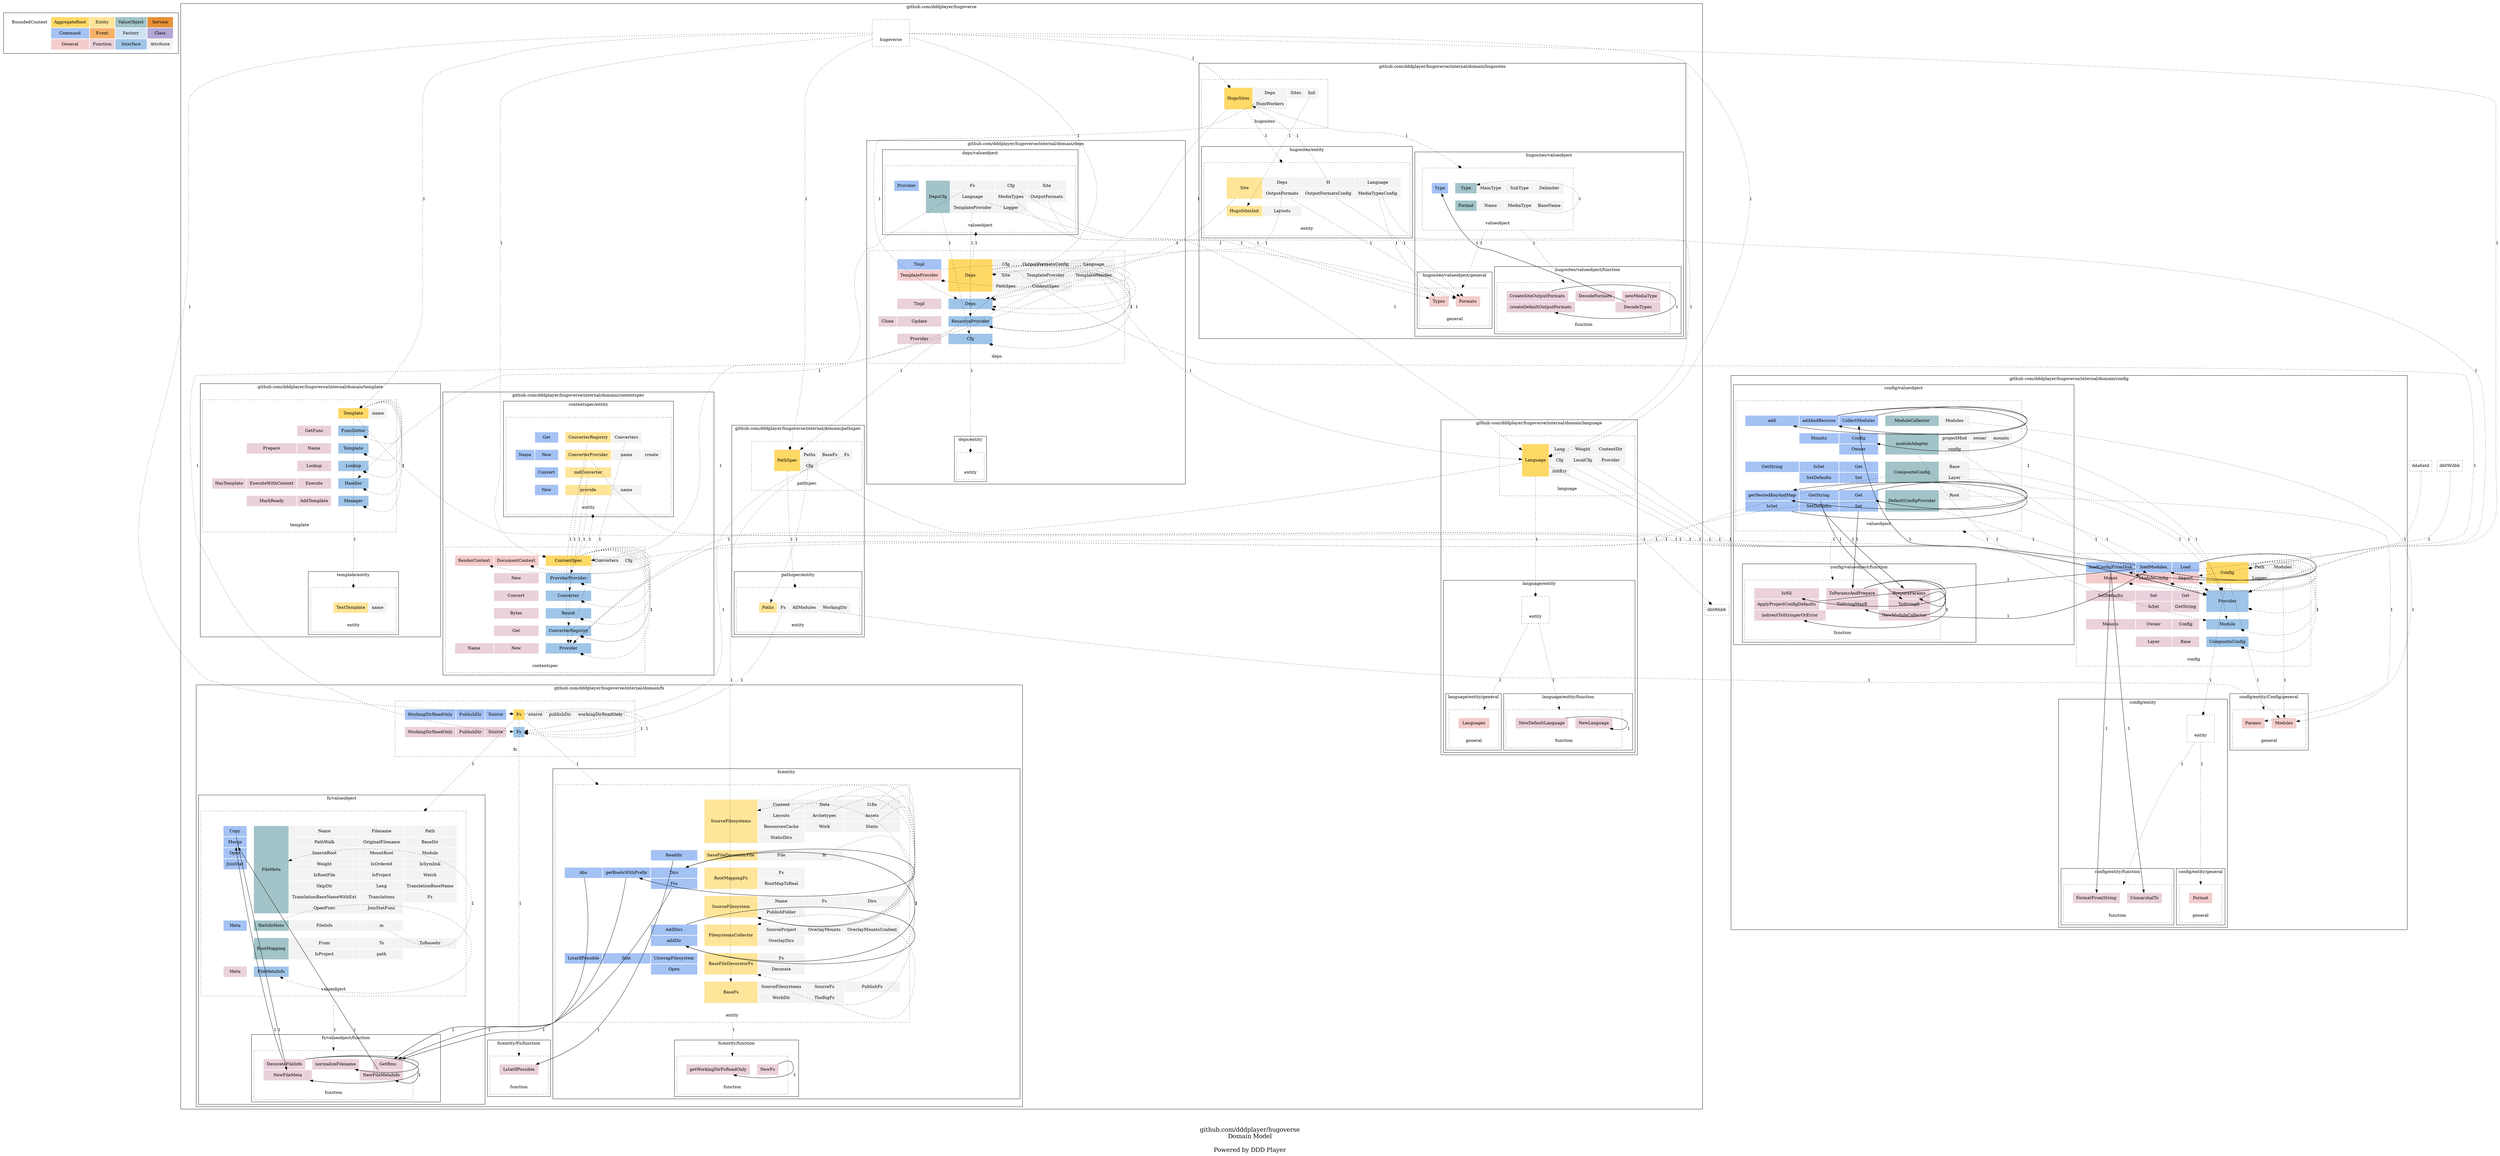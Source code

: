 digraph {
	node [style=dotted shape=rect]

    subgraph cluster_ddd_concept{
		node [color=white]

        ddd_concept [label=<
        <table border="0" cellpadding="10">
		<tr>
			<td bgcolor="#ffffff00" rowspan="1" colspan="1">BoundedContext</td>
			<td bgcolor="#ffd966ff" rowspan="1" colspan="1">AggregateRoot</td>
			<td bgcolor="#ffe599ff" rowspan="1" colspan="1">Entity</td>
			<td bgcolor="#a2c4c9ff" rowspan="1" colspan="1">ValueObject</td>
			<td bgcolor="#e69138ff" rowspan="1" colspan="1">Service</td>
		</tr>
		<tr>
			<td bgcolor="white" rowspan="1" colspan="1"></td>
			<td bgcolor="#a4c2f4ff" rowspan="1" colspan="1">Command</td>
			<td bgcolor="#f6b26bff" rowspan="1" colspan="1">Event</td>
			<td bgcolor="#cfe2f3ff" rowspan="1" colspan="1">Factory</td>
			<td bgcolor="#b4a7d6ff" rowspan="1" colspan="1">Class</td>
			
		</tr>
		<tr>
			<td bgcolor="white" rowspan="1" colspan="1"></td>
			<td bgcolor="#f4ccccff" rowspan="1" colspan="1">General</td>
			<td bgcolor="#ead1dcff" rowspan="1" colspan="1">Function</td>
			<td bgcolor="#9fc5e8ff" rowspan="1" colspan="1">Interface</td>
			<td bgcolor="#f3f3f3ff" rowspan="1" colspan="1">Attribute</td>
		</tr>
        </table>
        > ]
	}

    
		subgraph cluster_dUQ30Z {
	
		
    	dUQ30Z [label=<
        <table border="0" cellpadding="10">
			
				<tr>
		
			<td port="first_blank_row" bgcolor="white" rowspan="1" colspan="1"></td>
	</tr>
				<tr>
		
			<td port="" bgcolor="white" rowspan="1" colspan="1"></td>
	</tr>
				<tr>
		
			<td port="" bgcolor="white" rowspan="1" colspan="6">hugoverse</td>
	</tr>
        </table>
        > ]
	

	label = "github.com/dddplayer/hugoverse"

	
		subgraph cluster_dQal5L {
	
		
    	dQal5L [label=<
        <table border="0" cellpadding="10">
			
				<tr>
		
			<td port="first_blank_row" bgcolor="white" rowspan="1" colspan="1"></td>
	</tr>
				<tr>
		
			<td port="" bgcolor="white" rowspan="1" colspan="1"></td>
			<td port="dcZqAHx" bgcolor="#f4ccccff" rowspan="1" colspan="1">RenderContext</td>
			<td port="deuaTsk" bgcolor="#f4ccccff" rowspan="1" colspan="1">DocumentContext</td>
			<td port="" bgcolor="white" rowspan="1" colspan="1"></td>
			<td port="ddfgK1A" bgcolor="#ffd966ff" rowspan="1" colspan="1">ContentSpec</td>
			<td port="dcNjZJU" bgcolor="#f3f3f3ff" rowspan="1" colspan="1">Converters</td>
			<td port="ddAzs8r" bgcolor="#f3f3f3ff" rowspan="1" colspan="1">Cfg</td>
			<td port="" bgcolor="white" rowspan="1" colspan="1"></td>
	</tr>
				<tr>
		
			<td port="" bgcolor="white" rowspan="1" colspan="1"></td>
	</tr>
				<tr>
		
			<td port="" bgcolor="white" rowspan="1" colspan="1"></td>
			<td port="" bgcolor="white" rowspan="1" colspan="1"></td>
			<td port="dcc9xO7" bgcolor="#ead1dcff" rowspan="1" colspan="1">New</td>
			<td port="" bgcolor="white" rowspan="1" colspan="1"></td>
			<td port="ddqBMVy" bgcolor="#9fc5e8ff" rowspan="1" colspan="1">ProviderProvider</td>
			<td port="" bgcolor="white" rowspan="1" colspan="1"></td>
			<td port="" bgcolor="white" rowspan="1" colspan="1"></td>
			<td port="" bgcolor="white" rowspan="1" colspan="1"></td>
	</tr>
				<tr>
		
			<td port="" bgcolor="white" rowspan="1" colspan="1"></td>
	</tr>
				<tr>
		
			<td port="" bgcolor="white" rowspan="1" colspan="1"></td>
			<td port="" bgcolor="white" rowspan="1" colspan="1"></td>
			<td port="ddkQiRK" bgcolor="#ead1dcff" rowspan="1" colspan="1">Convert</td>
			<td port="" bgcolor="white" rowspan="1" colspan="1"></td>
			<td port="dHJeDG" bgcolor="#9fc5e8ff" rowspan="1" colspan="1">Converter</td>
			<td port="" bgcolor="white" rowspan="1" colspan="1"></td>
			<td port="" bgcolor="white" rowspan="1" colspan="1"></td>
			<td port="" bgcolor="white" rowspan="1" colspan="1"></td>
	</tr>
				<tr>
		
			<td port="" bgcolor="white" rowspan="1" colspan="1"></td>
	</tr>
				<tr>
		
			<td port="" bgcolor="white" rowspan="1" colspan="1"></td>
			<td port="" bgcolor="white" rowspan="1" colspan="1"></td>
			<td port="dHvXah" bgcolor="#ead1dcff" rowspan="1" colspan="1">Bytes</td>
			<td port="" bgcolor="white" rowspan="1" colspan="1"></td>
			<td port="deDLG3T" bgcolor="#9fc5e8ff" rowspan="1" colspan="1">Result</td>
			<td port="" bgcolor="white" rowspan="1" colspan="1"></td>
			<td port="" bgcolor="white" rowspan="1" colspan="1"></td>
			<td port="" bgcolor="white" rowspan="1" colspan="1"></td>
	</tr>
				<tr>
		
			<td port="" bgcolor="white" rowspan="1" colspan="1"></td>
	</tr>
				<tr>
		
			<td port="" bgcolor="white" rowspan="1" colspan="1"></td>
			<td port="" bgcolor="white" rowspan="1" colspan="1"></td>
			<td port="dbv8XBu" bgcolor="#ead1dcff" rowspan="1" colspan="1">Get</td>
			<td port="" bgcolor="white" rowspan="1" colspan="1"></td>
			<td port="ddHQivx" bgcolor="#9fc5e8ff" rowspan="1" colspan="1">ConverterRegistry</td>
			<td port="" bgcolor="white" rowspan="1" colspan="1"></td>
			<td port="" bgcolor="white" rowspan="1" colspan="1"></td>
			<td port="" bgcolor="white" rowspan="1" colspan="1"></td>
	</tr>
				<tr>
		
			<td port="" bgcolor="white" rowspan="1" colspan="1"></td>
	</tr>
				<tr>
		
			<td port="" bgcolor="white" rowspan="1" colspan="1"></td>
			<td port="devW5j1" bgcolor="#ead1dcff" rowspan="1" colspan="1">Name</td>
			<td port="dcIPHHG" bgcolor="#ead1dcff" rowspan="1" colspan="1">New</td>
			<td port="" bgcolor="white" rowspan="1" colspan="1"></td>
			<td port="doqypP" bgcolor="#9fc5e8ff" rowspan="1" colspan="1">Provider</td>
			<td port="" bgcolor="white" rowspan="1" colspan="1"></td>
			<td port="" bgcolor="white" rowspan="1" colspan="1"></td>
			<td port="" bgcolor="white" rowspan="1" colspan="1"></td>
	</tr>
				<tr>
		
			<td port="" bgcolor="white" rowspan="1" colspan="1"></td>
	</tr>
				<tr>
		
			<td port="" bgcolor="white" rowspan="1" colspan="8">contentspec</td>
	</tr>
        </table>
        > ]
	

	label = "github.com/dddplayer/hugoverse/internal/domain/contentspec"

	
		subgraph cluster_dcOkvOz {
	
		
    	dcOkvOz [label=<
        <table border="0" cellpadding="10">
			
				<tr>
		
			<td port="first_blank_row" bgcolor="white" rowspan="1" colspan="1"></td>
	</tr>
				<tr>
		
			<td port="" bgcolor="white" rowspan="1" colspan="1"></td>
	</tr>
				<tr>
		
			<td port="" bgcolor="white" rowspan="1" colspan="1"></td>
			<td port="" bgcolor="white" rowspan="1" colspan="1"></td>
			<td port="dcamnEI" bgcolor="#a4c2f4ff" rowspan="1" colspan="1">Get</td>
			<td port="" bgcolor="white" rowspan="1" colspan="1"></td>
			<td port="djj42j" bgcolor="#ffe599ff" rowspan="1" colspan="1">ConverterRegistry</td>
			<td port="defRzcp" bgcolor="#f3f3f3ff" rowspan="1" colspan="1">Converters</td>
			<td port="" bgcolor="white" rowspan="1" colspan="1"></td>
			<td port="" bgcolor="white" rowspan="1" colspan="1"></td>
	</tr>
				<tr>
		
			<td port="" bgcolor="white" rowspan="1" colspan="1"></td>
	</tr>
				<tr>
		
			<td port="" bgcolor="white" rowspan="1" colspan="1"></td>
			<td port="dbCSqPb" bgcolor="#a4c2f4ff" rowspan="1" colspan="1">Name</td>
			<td port="deiu8uQ" bgcolor="#a4c2f4ff" rowspan="1" colspan="1">New</td>
			<td port="" bgcolor="white" rowspan="1" colspan="1"></td>
			<td port="dc4BaeJ" bgcolor="#ffe599ff" rowspan="1" colspan="1">ConverterProvider</td>
			<td port="ddVcqct" bgcolor="#f3f3f3ff" rowspan="1" colspan="1">name</td>
			<td port="dDEXPo" bgcolor="#f3f3f3ff" rowspan="1" colspan="1">create</td>
			<td port="" bgcolor="white" rowspan="1" colspan="1"></td>
	</tr>
				<tr>
		
			<td port="" bgcolor="white" rowspan="1" colspan="1"></td>
	</tr>
				<tr>
		
			<td port="" bgcolor="white" rowspan="1" colspan="1"></td>
			<td port="" bgcolor="white" rowspan="1" colspan="1"></td>
			<td port="dcRx1LZ" bgcolor="#a4c2f4ff" rowspan="1" colspan="1">Convert</td>
			<td port="" bgcolor="white" rowspan="1" colspan="1"></td>
			<td port="dbWVQuL" bgcolor="#ffe599ff" rowspan="1" colspan="1">mdConverter</td>
			<td port="" bgcolor="white" rowspan="1" colspan="1"></td>
			<td port="" bgcolor="white" rowspan="1" colspan="1"></td>
			<td port="" bgcolor="white" rowspan="1" colspan="1"></td>
	</tr>
				<tr>
		
			<td port="" bgcolor="white" rowspan="1" colspan="1"></td>
	</tr>
				<tr>
		
			<td port="" bgcolor="white" rowspan="1" colspan="1"></td>
			<td port="" bgcolor="white" rowspan="1" colspan="1"></td>
			<td port="dbSGnVm" bgcolor="#a4c2f4ff" rowspan="1" colspan="1">New</td>
			<td port="" bgcolor="white" rowspan="1" colspan="1"></td>
			<td port="d2DrI7" bgcolor="#ffe599ff" rowspan="1" colspan="1">provide</td>
			<td port="dfvbNH" bgcolor="#f3f3f3ff" rowspan="1" colspan="1">name</td>
			<td port="" bgcolor="white" rowspan="1" colspan="1"></td>
			<td port="" bgcolor="white" rowspan="1" colspan="1"></td>
	</tr>
				<tr>
		
			<td port="" bgcolor="white" rowspan="1" colspan="1"></td>
	</tr>
				<tr>
		
			<td port="" bgcolor="white" rowspan="1" colspan="8">entity</td>
	</tr>
        </table>
        > ]
	

	label = "contentspec/entity"

	
    }
    }
		subgraph cluster_ddaltgo {
	
		
    	ddaltgo [label=<
        <table border="0" cellpadding="10">
			
				<tr>
		
			<td port="first_blank_row" bgcolor="white" rowspan="1" colspan="1"></td>
	</tr>
				<tr>
		
			<td port="" bgcolor="white" rowspan="1" colspan="1"></td>
			<td port="" bgcolor="white" rowspan="1" colspan="1"></td>
			<td port="" bgcolor="white" rowspan="1" colspan="1"></td>
			<td port="db0ygcI" bgcolor="#ffd966ff" rowspan="2" colspan="1">HugoSites</td>
			<td port="db57M4b" bgcolor="#f3f3f3ff" rowspan="1" colspan="1">Deps</td>
			<td port="dgPR0T" bgcolor="#f3f3f3ff" rowspan="1" colspan="1">Sites</td>
			<td port="dcSmxW5" bgcolor="#f3f3f3ff" rowspan="1" colspan="1">Init</td>
			<td port="" bgcolor="white" rowspan="1" colspan="1"></td>
	</tr>
				<tr>
		
			<td port="" bgcolor="white" rowspan="1" colspan="1"></td>
			<td port="" bgcolor="white" rowspan="1" colspan="1"></td>
			<td port="" bgcolor="white" rowspan="1" colspan="1"></td>
			<td port="ddLSQFg" bgcolor="#f3f3f3ff" rowspan="1" colspan="1">NumWorkers</td>
			<td port="" bgcolor="white" rowspan="1" colspan="1"></td>
			<td port="" bgcolor="white" rowspan="1" colspan="1"></td>
			<td port="" bgcolor="white" rowspan="1" colspan="1"></td>
	</tr>
				<tr>
		
			<td port="" bgcolor="white" rowspan="1" colspan="1"></td>
	</tr>
				<tr>
		
			<td port="" bgcolor="white" rowspan="1" colspan="8">hugosites</td>
	</tr>
        </table>
        > ]
	

	label = "github.com/dddplayer/hugoverse/internal/domain/hugosites"

	
		subgraph cluster_dbyOpe {
	
		
    	dbyOpe [label=<
        <table border="0" cellpadding="10">
			
				<tr>
		
			<td port="first_blank_row" bgcolor="white" rowspan="1" colspan="1"></td>
	</tr>
				<tr>
		
			<td port="" bgcolor="white" rowspan="1" colspan="1"></td>
	</tr>
				<tr>
		
			<td port="" bgcolor="white" rowspan="1" colspan="1"></td>
			<td port="" bgcolor="white" rowspan="1" colspan="1"></td>
			<td port="" bgcolor="white" rowspan="1" colspan="1"></td>
			<td port="ddgcF8m" bgcolor="#ffe599ff" rowspan="2" colspan="1">Site</td>
			<td port="dccEg83" bgcolor="#f3f3f3ff" rowspan="1" colspan="1">Deps</td>
			<td port="decaaE7" bgcolor="#f3f3f3ff" rowspan="1" colspan="1">H</td>
			<td port="dGJzp1" bgcolor="#f3f3f3ff" rowspan="1" colspan="1">Language</td>
			<td port="" bgcolor="white" rowspan="1" colspan="1"></td>
	</tr>
				<tr>
		
			<td port="" bgcolor="white" rowspan="1" colspan="1"></td>
			<td port="" bgcolor="white" rowspan="1" colspan="1"></td>
			<td port="" bgcolor="white" rowspan="1" colspan="1"></td>
			<td port="dbhVPgK" bgcolor="#f3f3f3ff" rowspan="1" colspan="1">OutputFormats</td>
			<td port="d1xuz8" bgcolor="#f3f3f3ff" rowspan="1" colspan="1">OutputFormatsConfig</td>
			<td port="dLrvDC" bgcolor="#f3f3f3ff" rowspan="1" colspan="1">MediaTypesConfig</td>
			<td port="" bgcolor="white" rowspan="1" colspan="1"></td>
	</tr>
				<tr>
		
			<td port="" bgcolor="white" rowspan="1" colspan="1"></td>
	</tr>
				<tr>
		
			<td port="" bgcolor="white" rowspan="1" colspan="1"></td>
			<td port="" bgcolor="white" rowspan="1" colspan="1"></td>
			<td port="" bgcolor="white" rowspan="1" colspan="1"></td>
			<td port="dOjUuK" bgcolor="#ffe599ff" rowspan="1" colspan="1">HugoSitesInit</td>
			<td port="dd8WFvo" bgcolor="#f3f3f3ff" rowspan="1" colspan="1">Layouts</td>
			<td port="" bgcolor="white" rowspan="1" colspan="1"></td>
			<td port="" bgcolor="white" rowspan="1" colspan="1"></td>
			<td port="" bgcolor="white" rowspan="1" colspan="1"></td>
	</tr>
				<tr>
		
			<td port="" bgcolor="white" rowspan="1" colspan="1"></td>
	</tr>
				<tr>
		
			<td port="" bgcolor="white" rowspan="1" colspan="8">entity</td>
	</tr>
        </table>
        > ]
	

	label = "hugosites/entity"

	
    }
		subgraph cluster_db3kXmX {
	
		
    	db3kXmX [label=<
        <table border="0" cellpadding="10">
			
				<tr>
		
			<td port="first_blank_row" bgcolor="white" rowspan="1" colspan="1"></td>
	</tr>
				<tr>
		
			<td port="" bgcolor="white" rowspan="1" colspan="1"></td>
	</tr>
				<tr>
		
			<td port="" bgcolor="white" rowspan="1" colspan="1"></td>
			<td port="dcebHzP" bgcolor="#a4c2f4ff" rowspan="1" colspan="1">Type</td>
			<td port="" bgcolor="white" rowspan="1" colspan="1"></td>
			<td port="dc24NLe" bgcolor="#a2c4c9ff" rowspan="1" colspan="1">Type</td>
			<td port="dedvjks" bgcolor="#f3f3f3ff" rowspan="1" colspan="1">MainType</td>
			<td port="dex3Jk3" bgcolor="#f3f3f3ff" rowspan="1" colspan="1">SubType</td>
			<td port="ddkjujc" bgcolor="#f3f3f3ff" rowspan="1" colspan="1">Delimiter</td>
			<td port="" bgcolor="white" rowspan="1" colspan="1"></td>
	</tr>
				<tr>
		
			<td port="" bgcolor="white" rowspan="1" colspan="1"></td>
	</tr>
				<tr>
		
			<td port="" bgcolor="white" rowspan="1" colspan="1"></td>
			<td port="" bgcolor="white" rowspan="1" colspan="1"></td>
			<td port="" bgcolor="white" rowspan="1" colspan="1"></td>
			<td port="ddAqdaj" bgcolor="#a2c4c9ff" rowspan="1" colspan="1">Format</td>
			<td port="deMwTo1" bgcolor="#f3f3f3ff" rowspan="1" colspan="1">Name</td>
			<td port="db49g02" bgcolor="#f3f3f3ff" rowspan="1" colspan="1">MediaType</td>
			<td port="dbSwInk" bgcolor="#f3f3f3ff" rowspan="1" colspan="1">BaseName</td>
			<td port="" bgcolor="white" rowspan="1" colspan="1"></td>
	</tr>
				<tr>
		
			<td port="" bgcolor="white" rowspan="1" colspan="1"></td>
	</tr>
				<tr>
		
			<td port="" bgcolor="white" rowspan="1" colspan="8">valueobject</td>
	</tr>
        </table>
        > ]
	

	label = "hugosites/valueobject"

	
		subgraph cluster_dccG6AA {
	
		
    	dccG6AA [label=<
        <table border="0" cellpadding="10">
			
				<tr>
		
			<td port="first_blank_row" bgcolor="white" rowspan="1" colspan="1"></td>
	</tr>
				<tr>
		
			<td port="" bgcolor="white" rowspan="1" colspan="1"></td>
			<td port="dcSlbaZ" bgcolor="#f4ccccff" rowspan="1" colspan="2">Types</td>
			<td port="" bgcolor="white" rowspan="1" colspan="1"></td>
			<td port="deznck2" bgcolor="#f4ccccff" rowspan="1" colspan="2">Formats</td>
			<td port="" bgcolor="white" rowspan="1" colspan="1"></td>
	</tr>
				<tr>
		
			<td port="" bgcolor="white" rowspan="1" colspan="1"></td>
	</tr>
				<tr>
		
			<td port="" bgcolor="white" rowspan="1" colspan="7">general</td>
	</tr>
        </table>
        > ]
	

	label = "hugosites/valueobject/general"

	
    }
		subgraph cluster_ddwukoU {
	
		
    	ddwukoU [label=<
        <table border="0" cellpadding="10">
			
				<tr>
		
			<td port="first_blank_row" bgcolor="white" rowspan="1" colspan="1"></td>
	</tr>
				<tr>
		
			<td port="" bgcolor="white" rowspan="1" colspan="1"></td>
			<td port="dcbOvP2" bgcolor="#ead1dcff" rowspan="1" colspan="1">CreateSiteOutputFormats</td>
			<td port="" bgcolor="white" rowspan="1" colspan="1"></td>
			<td port="dqmLWS" bgcolor="#ead1dcff" rowspan="1" colspan="1">DecodeFormats</td>
			<td port="" bgcolor="white" rowspan="1" colspan="1"></td>
			<td port="dbqhKC8" bgcolor="#ead1dcff" rowspan="1" colspan="1">newMediaType</td>
			<td port="" bgcolor="white" rowspan="1" colspan="1"></td>
	</tr>
				<tr>
		
			<td port="" bgcolor="white" rowspan="1" colspan="1"></td>
			<td port="ddYnEHi" bgcolor="#ead1dcff" rowspan="1" colspan="2">createDefaultOutputFormats</td>
			<td port="" bgcolor="white" rowspan="1" colspan="1"></td>
			<td port="dFBViT" bgcolor="#ead1dcff" rowspan="1" colspan="2">DecodeTypes</td>
			<td port="" bgcolor="white" rowspan="1" colspan="1"></td>
	</tr>
				<tr>
		
			<td port="" bgcolor="white" rowspan="1" colspan="1"></td>
	</tr>
				<tr>
		
			<td port="" bgcolor="white" rowspan="1" colspan="8">function</td>
	</tr>
        </table>
        > ]
	

	label = "hugosites/valueobject/function"

	
    }
    }
    }
		subgraph cluster_demwjcF {
	
		
    	demwjcF [label=<
        <table border="0" cellpadding="10">
			
				<tr>
		
			<td port="first_blank_row" bgcolor="white" rowspan="1" colspan="1"></td>
	</tr>
				<tr>
		
			<td port="" bgcolor="white" rowspan="1" colspan="1"></td>
			<td port="" bgcolor="white" rowspan="1" colspan="1"></td>
			<td port="" bgcolor="white" rowspan="1" colspan="1"></td>
			<td port="dc6sg9K" bgcolor="#ffd966ff" rowspan="2" colspan="1">PathSpec</td>
			<td port="dcmgQv7" bgcolor="#f3f3f3ff" rowspan="1" colspan="1">Paths</td>
			<td port="degZeO9" bgcolor="#f3f3f3ff" rowspan="1" colspan="1">BaseFs</td>
			<td port="db8lZU4" bgcolor="#f3f3f3ff" rowspan="1" colspan="1">Fs</td>
			<td port="" bgcolor="white" rowspan="1" colspan="1"></td>
	</tr>
				<tr>
		
			<td port="" bgcolor="white" rowspan="1" colspan="1"></td>
			<td port="" bgcolor="white" rowspan="1" colspan="1"></td>
			<td port="" bgcolor="white" rowspan="1" colspan="1"></td>
			<td port="ddv1e6N" bgcolor="#f3f3f3ff" rowspan="1" colspan="1">Cfg</td>
			<td port="" bgcolor="white" rowspan="1" colspan="1"></td>
			<td port="" bgcolor="white" rowspan="1" colspan="1"></td>
			<td port="" bgcolor="white" rowspan="1" colspan="1"></td>
	</tr>
				<tr>
		
			<td port="" bgcolor="white" rowspan="1" colspan="1"></td>
	</tr>
				<tr>
		
			<td port="" bgcolor="white" rowspan="1" colspan="8">pathspec</td>
	</tr>
        </table>
        > ]
	

	label = "github.com/dddplayer/hugoverse/internal/domain/pathspec"

	
		subgraph cluster_dcSDPdd {
	
		
    	dcSDPdd [label=<
        <table border="0" cellpadding="10">
			
				<tr>
		
			<td port="first_blank_row" bgcolor="white" rowspan="1" colspan="1"></td>
	</tr>
				<tr>
		
			<td port="" bgcolor="white" rowspan="1" colspan="1"></td>
	</tr>
				<tr>
		
			<td port="" bgcolor="white" rowspan="1" colspan="1"></td>
			<td port="" bgcolor="white" rowspan="1" colspan="1"></td>
			<td port="" bgcolor="white" rowspan="1" colspan="1"></td>
			<td port="dcAH18s" bgcolor="#ffe599ff" rowspan="1" colspan="1">Paths</td>
			<td port="dd8axE8" bgcolor="#f3f3f3ff" rowspan="1" colspan="1">Fs</td>
			<td port="dAe52Z" bgcolor="#f3f3f3ff" rowspan="1" colspan="1">AllModules</td>
			<td port="dctnxn3" bgcolor="#f3f3f3ff" rowspan="1" colspan="1">WorkingDir</td>
			<td port="" bgcolor="white" rowspan="1" colspan="1"></td>
	</tr>
				<tr>
		
			<td port="" bgcolor="white" rowspan="1" colspan="1"></td>
	</tr>
				<tr>
		
			<td port="" bgcolor="white" rowspan="1" colspan="8">entity</td>
	</tr>
        </table>
        > ]
	

	label = "pathspec/entity"

	
    }
    }
		subgraph cluster_dehGEGK {
	
		
    	dehGEGK [label=<
        <table border="0" cellpadding="10">
			
				<tr>
		
			<td port="first_blank_row" bgcolor="white" rowspan="1" colspan="1"></td>
	</tr>
				<tr>
		
			<td port="" bgcolor="white" rowspan="1" colspan="1"></td>
			<td port="deqwXtb" bgcolor="#a4c2f4ff" rowspan="1" colspan="1">WorkingDirReadOnly</td>
			<td port="dP7VuH" bgcolor="#a4c2f4ff" rowspan="1" colspan="1">PublishDir</td>
			<td port="ddGu8W6" bgcolor="#a4c2f4ff" rowspan="1" colspan="1">Source</td>
			<td port="" bgcolor="white" rowspan="1" colspan="1"></td>
			<td port="dBzzq" bgcolor="#ffd966ff" rowspan="1" colspan="1">Fs</td>
			<td port="dkdoeY" bgcolor="#f3f3f3ff" rowspan="1" colspan="1">source</td>
			<td port="dbQ60Ab" bgcolor="#f3f3f3ff" rowspan="1" colspan="1">publishDir</td>
			<td port="dHKmPb" bgcolor="#f3f3f3ff" rowspan="1" colspan="1">workingDirReadOnly</td>
			<td port="" bgcolor="white" rowspan="1" colspan="1"></td>
	</tr>
				<tr>
		
			<td port="" bgcolor="white" rowspan="1" colspan="1"></td>
	</tr>
				<tr>
		
			<td port="" bgcolor="white" rowspan="1" colspan="1"></td>
			<td port="dc6HtgH" bgcolor="#ead1dcff" rowspan="1" colspan="1">WorkingDirReadOnly</td>
			<td port="duCQkF" bgcolor="#ead1dcff" rowspan="1" colspan="1">PublishDir</td>
			<td port="deBU6Ge" bgcolor="#ead1dcff" rowspan="1" colspan="1">Source</td>
			<td port="" bgcolor="white" rowspan="1" colspan="1"></td>
			<td port="dev1CdI" bgcolor="#9fc5e8ff" rowspan="1" colspan="1">Fs</td>
			<td port="" bgcolor="white" rowspan="1" colspan="1"></td>
			<td port="" bgcolor="white" rowspan="1" colspan="1"></td>
			<td port="" bgcolor="white" rowspan="1" colspan="1"></td>
			<td port="" bgcolor="white" rowspan="1" colspan="1"></td>
	</tr>
				<tr>
		
			<td port="" bgcolor="white" rowspan="1" colspan="1"></td>
	</tr>
				<tr>
		
			<td port="" bgcolor="white" rowspan="1" colspan="10">fs</td>
	</tr>
        </table>
        > ]
	

	label = "github.com/dddplayer/hugoverse/internal/domain/fs"

	
		subgraph cluster_dcrBkxD {
	
		
    	dcrBkxD [label=<
        <table border="0" cellpadding="10">
			
				<tr>
		
			<td port="first_blank_row" bgcolor="white" rowspan="1" colspan="1"></td>
	</tr>
				<tr>
		
			<td port="" bgcolor="white" rowspan="1" colspan="1"></td>
			<td port="ddNiqJj" bgcolor="#ead1dcff" rowspan="1" colspan="4">LstatIfPossible</td>
			<td port="" bgcolor="white" rowspan="1" colspan="1"></td>
	</tr>
				<tr>
		
			<td port="" bgcolor="white" rowspan="1" colspan="1"></td>
	</tr>
				<tr>
		
			<td port="" bgcolor="white" rowspan="1" colspan="6">function</td>
	</tr>
        </table>
        > ]
	

	label = "fs/entity/Fs/function"

	
    }
		subgraph cluster_d2GTbA {
	
		
    	d2GTbA [label=<
        <table border="0" cellpadding="10">
			
				<tr>
		
			<td port="first_blank_row" bgcolor="white" rowspan="1" colspan="1"></td>
	</tr>
				<tr>
		
			<td port="" bgcolor="white" rowspan="1" colspan="1"></td>
	</tr>
				<tr>
		
			<td port="" bgcolor="white" rowspan="1" colspan="1"></td>
			<td port="" bgcolor="white" rowspan="1" colspan="1"></td>
			<td port="" bgcolor="white" rowspan="1" colspan="1"></td>
			<td port="" bgcolor="white" rowspan="1" colspan="1"></td>
			<td port="" bgcolor="white" rowspan="1" colspan="1"></td>
			<td port="debkWHk" bgcolor="#ffe599ff" rowspan="4" colspan="1">SourceFilesystems</td>
			<td port="deiv7rq" bgcolor="#f3f3f3ff" rowspan="1" colspan="1">Content</td>
			<td port="dnxmAb" bgcolor="#f3f3f3ff" rowspan="1" colspan="1">Data</td>
			<td port="ddHB34n" bgcolor="#f3f3f3ff" rowspan="1" colspan="1">I18n</td>
			<td port="" bgcolor="white" rowspan="1" colspan="1"></td>
	</tr>
				<tr>
		
			<td port="" bgcolor="white" rowspan="1" colspan="1"></td>
			<td port="" bgcolor="white" rowspan="1" colspan="1"></td>
			<td port="" bgcolor="white" rowspan="1" colspan="1"></td>
			<td port="" bgcolor="white" rowspan="1" colspan="1"></td>
			<td port="" bgcolor="white" rowspan="1" colspan="1"></td>
			<td port="ddST7uy" bgcolor="#f3f3f3ff" rowspan="1" colspan="1">Layouts</td>
			<td port="db1k3S5" bgcolor="#f3f3f3ff" rowspan="1" colspan="1">Archetypes</td>
			<td port="dbQin08" bgcolor="#f3f3f3ff" rowspan="1" colspan="1">Assets</td>
			<td port="" bgcolor="white" rowspan="1" colspan="1"></td>
	</tr>
				<tr>
		
			<td port="" bgcolor="white" rowspan="1" colspan="1"></td>
			<td port="" bgcolor="white" rowspan="1" colspan="1"></td>
			<td port="" bgcolor="white" rowspan="1" colspan="1"></td>
			<td port="" bgcolor="white" rowspan="1" colspan="1"></td>
			<td port="" bgcolor="white" rowspan="1" colspan="1"></td>
			<td port="dbDiPAG" bgcolor="#f3f3f3ff" rowspan="1" colspan="1">ResourcesCache</td>
			<td port="drjAYK" bgcolor="#f3f3f3ff" rowspan="1" colspan="1">Work</td>
			<td port="dxulst" bgcolor="#f3f3f3ff" rowspan="1" colspan="1">Static</td>
			<td port="" bgcolor="white" rowspan="1" colspan="1"></td>
	</tr>
				<tr>
		
			<td port="" bgcolor="white" rowspan="1" colspan="1"></td>
			<td port="" bgcolor="white" rowspan="1" colspan="1"></td>
			<td port="" bgcolor="white" rowspan="1" colspan="1"></td>
			<td port="" bgcolor="white" rowspan="1" colspan="1"></td>
			<td port="" bgcolor="white" rowspan="1" colspan="1"></td>
			<td port="dcHZbxT" bgcolor="#f3f3f3ff" rowspan="1" colspan="1">StaticDirs</td>
			<td port="" bgcolor="white" rowspan="1" colspan="1"></td>
			<td port="" bgcolor="white" rowspan="1" colspan="1"></td>
			<td port="" bgcolor="white" rowspan="1" colspan="1"></td>
	</tr>
				<tr>
		
			<td port="" bgcolor="white" rowspan="1" colspan="1"></td>
	</tr>
				<tr>
		
			<td port="" bgcolor="white" rowspan="1" colspan="1"></td>
			<td port="" bgcolor="white" rowspan="1" colspan="1"></td>
			<td port="" bgcolor="white" rowspan="1" colspan="1"></td>
			<td port="derVQnR" bgcolor="#a4c2f4ff" rowspan="1" colspan="1">Readdir</td>
			<td port="" bgcolor="white" rowspan="1" colspan="1"></td>
			<td port="dwtquj" bgcolor="#ffe599ff" rowspan="1" colspan="1">baseFileDecoratorFile</td>
			<td port="ddT6UPE" bgcolor="#f3f3f3ff" rowspan="1" colspan="1">File</td>
			<td port="dcw7gh7" bgcolor="#f3f3f3ff" rowspan="1" colspan="1">fs</td>
			<td port="" bgcolor="white" rowspan="1" colspan="1"></td>
			<td port="" bgcolor="white" rowspan="1" colspan="1"></td>
	</tr>
				<tr>
		
			<td port="" bgcolor="white" rowspan="1" colspan="1"></td>
	</tr>
				<tr>
		
			<td port="" bgcolor="white" rowspan="1" colspan="1"></td>
			<td port="db8GfFt" bgcolor="#a4c2f4ff" rowspan="1" colspan="1">Abs</td>
			<td port="doCtKQ" bgcolor="#a4c2f4ff" rowspan="1" colspan="1">getRootsWithPrefix</td>
			<td port="dci9vpr" bgcolor="#a4c2f4ff" rowspan="1" colspan="1">Dirs</td>
			<td port="" bgcolor="white" rowspan="1" colspan="1"></td>
			<td port="dcupCqA" bgcolor="#ffe599ff" rowspan="2" colspan="1">RootMappingFs</td>
			<td port="dbrqUma" bgcolor="#f3f3f3ff" rowspan="1" colspan="1">Fs</td>
			<td port="" bgcolor="white" rowspan="1" colspan="1"></td>
			<td port="" bgcolor="white" rowspan="1" colspan="1"></td>
			<td port="" bgcolor="white" rowspan="1" colspan="1"></td>
	</tr>
				<tr>
		
			<td port="" bgcolor="white" rowspan="1" colspan="1"></td>
			<td port="" bgcolor="white" rowspan="1" colspan="1"></td>
			<td port="" bgcolor="white" rowspan="1" colspan="1"></td>
			<td port="dbxeKX7" bgcolor="#a4c2f4ff" rowspan="1" colspan="1">Fss</td>
			<td port="" bgcolor="white" rowspan="1" colspan="1"></td>
			<td port="dbtn5Du" bgcolor="#f3f3f3ff" rowspan="1" colspan="1">RootMapToReal</td>
			<td port="" bgcolor="white" rowspan="1" colspan="1"></td>
			<td port="" bgcolor="white" rowspan="1" colspan="1"></td>
			<td port="" bgcolor="white" rowspan="1" colspan="1"></td>
	</tr>
				<tr>
		
			<td port="" bgcolor="white" rowspan="1" colspan="1"></td>
	</tr>
				<tr>
		
			<td port="" bgcolor="white" rowspan="1" colspan="1"></td>
			<td port="" bgcolor="white" rowspan="1" colspan="1"></td>
			<td port="" bgcolor="white" rowspan="1" colspan="1"></td>
			<td port="" bgcolor="white" rowspan="1" colspan="1"></td>
			<td port="" bgcolor="white" rowspan="1" colspan="1"></td>
			<td port="db4stsZ" bgcolor="#ffe599ff" rowspan="2" colspan="1">SourceFilesystem</td>
			<td port="dd5CzFb" bgcolor="#f3f3f3ff" rowspan="1" colspan="1">Name</td>
			<td port="d8g9n9" bgcolor="#f3f3f3ff" rowspan="1" colspan="1">Fs</td>
			<td port="ddSgQFg" bgcolor="#f3f3f3ff" rowspan="1" colspan="1">Dirs</td>
			<td port="" bgcolor="white" rowspan="1" colspan="1"></td>
	</tr>
				<tr>
		
			<td port="" bgcolor="white" rowspan="1" colspan="1"></td>
			<td port="" bgcolor="white" rowspan="1" colspan="1"></td>
			<td port="" bgcolor="white" rowspan="1" colspan="1"></td>
			<td port="" bgcolor="white" rowspan="1" colspan="1"></td>
			<td port="" bgcolor="white" rowspan="1" colspan="1"></td>
			<td port="dd9VAf1" bgcolor="#f3f3f3ff" rowspan="1" colspan="1">PublishFolder</td>
			<td port="" bgcolor="white" rowspan="1" colspan="1"></td>
			<td port="" bgcolor="white" rowspan="1" colspan="1"></td>
			<td port="" bgcolor="white" rowspan="1" colspan="1"></td>
	</tr>
				<tr>
		
			<td port="" bgcolor="white" rowspan="1" colspan="1"></td>
	</tr>
				<tr>
		
			<td port="" bgcolor="white" rowspan="1" colspan="1"></td>
			<td port="" bgcolor="white" rowspan="1" colspan="1"></td>
			<td port="" bgcolor="white" rowspan="1" colspan="1"></td>
			<td port="dpvmeE" bgcolor="#a4c2f4ff" rowspan="1" colspan="1">AddDirs</td>
			<td port="" bgcolor="white" rowspan="1" colspan="1"></td>
			<td port="dd33y4k" bgcolor="#ffe599ff" rowspan="2" colspan="1">FilesystemsCollector</td>
			<td port="dmej5r" bgcolor="#f3f3f3ff" rowspan="1" colspan="1">SourceProject</td>
			<td port="dcfdx83" bgcolor="#f3f3f3ff" rowspan="1" colspan="1">OverlayMounts</td>
			<td port="dcg1yFA" bgcolor="#f3f3f3ff" rowspan="1" colspan="1">OverlayMountsContent</td>
			<td port="" bgcolor="white" rowspan="1" colspan="1"></td>
	</tr>
				<tr>
		
			<td port="" bgcolor="white" rowspan="1" colspan="1"></td>
			<td port="" bgcolor="white" rowspan="1" colspan="1"></td>
			<td port="" bgcolor="white" rowspan="1" colspan="1"></td>
			<td port="dbCpHF7" bgcolor="#a4c2f4ff" rowspan="1" colspan="1">addDir</td>
			<td port="" bgcolor="white" rowspan="1" colspan="1"></td>
			<td port="dNrvxF" bgcolor="#f3f3f3ff" rowspan="1" colspan="1">OverlayDirs</td>
			<td port="" bgcolor="white" rowspan="1" colspan="1"></td>
			<td port="" bgcolor="white" rowspan="1" colspan="1"></td>
			<td port="" bgcolor="white" rowspan="1" colspan="1"></td>
	</tr>
				<tr>
		
			<td port="" bgcolor="white" rowspan="1" colspan="1"></td>
	</tr>
				<tr>
		
			<td port="" bgcolor="white" rowspan="1" colspan="1"></td>
			<td port="d1Op1N" bgcolor="#a4c2f4ff" rowspan="1" colspan="1">LstatIfPossible</td>
			<td port="db09uQ7" bgcolor="#a4c2f4ff" rowspan="1" colspan="1">Stat</td>
			<td port="dd2OmkL" bgcolor="#a4c2f4ff" rowspan="1" colspan="1">UnwrapFilesystem</td>
			<td port="" bgcolor="white" rowspan="1" colspan="1"></td>
			<td port="dH8Bt6" bgcolor="#ffe599ff" rowspan="2" colspan="1">BaseFileDecoratorFs</td>
			<td port="dbAAAIc" bgcolor="#f3f3f3ff" rowspan="1" colspan="1">Fs</td>
			<td port="" bgcolor="white" rowspan="1" colspan="1"></td>
			<td port="" bgcolor="white" rowspan="1" colspan="1"></td>
			<td port="" bgcolor="white" rowspan="1" colspan="1"></td>
	</tr>
				<tr>
		
			<td port="" bgcolor="white" rowspan="1" colspan="1"></td>
			<td port="" bgcolor="white" rowspan="1" colspan="1"></td>
			<td port="" bgcolor="white" rowspan="1" colspan="1"></td>
			<td port="dcHSUyj" bgcolor="#a4c2f4ff" rowspan="1" colspan="1">Open</td>
			<td port="" bgcolor="white" rowspan="1" colspan="1"></td>
			<td port="d8dB0c" bgcolor="#f3f3f3ff" rowspan="1" colspan="1">Decorate</td>
			<td port="" bgcolor="white" rowspan="1" colspan="1"></td>
			<td port="" bgcolor="white" rowspan="1" colspan="1"></td>
			<td port="" bgcolor="white" rowspan="1" colspan="1"></td>
	</tr>
				<tr>
		
			<td port="" bgcolor="white" rowspan="1" colspan="1"></td>
	</tr>
				<tr>
		
			<td port="" bgcolor="white" rowspan="1" colspan="1"></td>
			<td port="" bgcolor="white" rowspan="1" colspan="1"></td>
			<td port="" bgcolor="white" rowspan="1" colspan="1"></td>
			<td port="" bgcolor="white" rowspan="1" colspan="1"></td>
			<td port="" bgcolor="white" rowspan="1" colspan="1"></td>
			<td port="dblbwUB" bgcolor="#ffe599ff" rowspan="2" colspan="1">BaseFs</td>
			<td port="dbPRB5P" bgcolor="#f3f3f3ff" rowspan="1" colspan="1">SourceFilesystems</td>
			<td port="deoaVcg" bgcolor="#f3f3f3ff" rowspan="1" colspan="1">SourceFs</td>
			<td port="dbpHots" bgcolor="#f3f3f3ff" rowspan="1" colspan="1">PublishFs</td>
			<td port="" bgcolor="white" rowspan="1" colspan="1"></td>
	</tr>
				<tr>
		
			<td port="" bgcolor="white" rowspan="1" colspan="1"></td>
			<td port="" bgcolor="white" rowspan="1" colspan="1"></td>
			<td port="" bgcolor="white" rowspan="1" colspan="1"></td>
			<td port="" bgcolor="white" rowspan="1" colspan="1"></td>
			<td port="" bgcolor="white" rowspan="1" colspan="1"></td>
			<td port="ddNc9cS" bgcolor="#f3f3f3ff" rowspan="1" colspan="1">WorkDir</td>
			<td port="dbaNYFs" bgcolor="#f3f3f3ff" rowspan="1" colspan="1">TheBigFs</td>
			<td port="" bgcolor="white" rowspan="1" colspan="1"></td>
			<td port="" bgcolor="white" rowspan="1" colspan="1"></td>
	</tr>
				<tr>
		
			<td port="" bgcolor="white" rowspan="1" colspan="1"></td>
	</tr>
				<tr>
		
			<td port="" bgcolor="white" rowspan="1" colspan="10">entity</td>
	</tr>
        </table>
        > ]
	

	label = "fs/entity"

	
		subgraph cluster_ddII2fp {
	
		
    	ddII2fp [label=<
        <table border="0" cellpadding="10">
			
				<tr>
		
			<td port="first_blank_row" bgcolor="white" rowspan="1" colspan="1"></td>
	</tr>
				<tr>
		
			<td port="" bgcolor="white" rowspan="1" colspan="1"></td>
			<td port="ddzh3Hk" bgcolor="#ead1dcff" rowspan="1" colspan="2">getWorkingDirFsReadOnly</td>
			<td port="" bgcolor="white" rowspan="1" colspan="1"></td>
			<td port="dcVngkc" bgcolor="#ead1dcff" rowspan="1" colspan="2">NewFs</td>
			<td port="" bgcolor="white" rowspan="1" colspan="1"></td>
	</tr>
				<tr>
		
			<td port="" bgcolor="white" rowspan="1" colspan="1"></td>
	</tr>
				<tr>
		
			<td port="" bgcolor="white" rowspan="1" colspan="7">function</td>
	</tr>
        </table>
        > ]
	

	label = "fs/entity/function"

	
    }
    }
		subgraph cluster_dddRyrX {
	
		
    	dddRyrX [label=<
        <table border="0" cellpadding="10">
			
				<tr>
		
			<td port="first_blank_row" bgcolor="white" rowspan="1" colspan="1"></td>
	</tr>
				<tr>
		
			<td port="" bgcolor="white" rowspan="1" colspan="1"></td>
	</tr>
				<tr>
		
			<td port="" bgcolor="white" rowspan="1" colspan="1"></td>
			<td port="" bgcolor="white" rowspan="1" colspan="1"></td>
			<td port="" bgcolor="white" rowspan="1" colspan="1"></td>
			<td port="dCGvun" bgcolor="#a4c2f4ff" rowspan="1" colspan="1">Copy</td>
			<td port="" bgcolor="white" rowspan="1" colspan="1"></td>
			<td port="ddWCIgh" bgcolor="#a2c4c9ff" rowspan="8" colspan="1">FileMeta</td>
			<td port="dr08UR" bgcolor="#f3f3f3ff" rowspan="1" colspan="1">Name</td>
			<td port="dbVSX09" bgcolor="#f3f3f3ff" rowspan="1" colspan="1">Filename</td>
			<td port="dbCJjqx" bgcolor="#f3f3f3ff" rowspan="1" colspan="1">Path</td>
			<td port="" bgcolor="white" rowspan="1" colspan="1"></td>
	</tr>
				<tr>
		
			<td port="" bgcolor="white" rowspan="1" colspan="1"></td>
			<td port="" bgcolor="white" rowspan="1" colspan="1"></td>
			<td port="" bgcolor="white" rowspan="1" colspan="1"></td>
			<td port="dbkqte0" bgcolor="#a4c2f4ff" rowspan="1" colspan="1">Merge</td>
			<td port="" bgcolor="white" rowspan="1" colspan="1"></td>
			<td port="dWb4hK" bgcolor="#f3f3f3ff" rowspan="1" colspan="1">PathWalk</td>
			<td port="dbIUVj0" bgcolor="#f3f3f3ff" rowspan="1" colspan="1">OriginalFilename</td>
			<td port="dem5XdA" bgcolor="#f3f3f3ff" rowspan="1" colspan="1">BaseDir</td>
			<td port="" bgcolor="white" rowspan="1" colspan="1"></td>
	</tr>
				<tr>
		
			<td port="" bgcolor="white" rowspan="1" colspan="1"></td>
			<td port="" bgcolor="white" rowspan="1" colspan="1"></td>
			<td port="" bgcolor="white" rowspan="1" colspan="1"></td>
			<td port="deLJzYC" bgcolor="#a4c2f4ff" rowspan="1" colspan="1">Open</td>
			<td port="" bgcolor="white" rowspan="1" colspan="1"></td>
			<td port="dbDrkph" bgcolor="#f3f3f3ff" rowspan="1" colspan="1">SourceRoot</td>
			<td port="db1APG1" bgcolor="#f3f3f3ff" rowspan="1" colspan="1">MountRoot</td>
			<td port="dkBl0q" bgcolor="#f3f3f3ff" rowspan="1" colspan="1">Module</td>
			<td port="" bgcolor="white" rowspan="1" colspan="1"></td>
	</tr>
				<tr>
		
			<td port="" bgcolor="white" rowspan="1" colspan="1"></td>
			<td port="" bgcolor="white" rowspan="1" colspan="1"></td>
			<td port="" bgcolor="white" rowspan="1" colspan="1"></td>
			<td port="desqm7C" bgcolor="#a4c2f4ff" rowspan="1" colspan="1">JoinStat</td>
			<td port="" bgcolor="white" rowspan="1" colspan="1"></td>
			<td port="dcPdqTM" bgcolor="#f3f3f3ff" rowspan="1" colspan="1">Weight</td>
			<td port="deiOMHp" bgcolor="#f3f3f3ff" rowspan="1" colspan="1">IsOrdered</td>
			<td port="dcoOIRL" bgcolor="#f3f3f3ff" rowspan="1" colspan="1">IsSymlink</td>
			<td port="" bgcolor="white" rowspan="1" colspan="1"></td>
	</tr>
				<tr>
		
			<td port="" bgcolor="white" rowspan="1" colspan="1"></td>
			<td port="" bgcolor="white" rowspan="1" colspan="1"></td>
			<td port="" bgcolor="white" rowspan="1" colspan="1"></td>
			<td port="" bgcolor="white" rowspan="1" colspan="1"></td>
			<td port="" bgcolor="white" rowspan="1" colspan="1"></td>
			<td port="ddlFaxq" bgcolor="#f3f3f3ff" rowspan="1" colspan="1">IsRootFile</td>
			<td port="ddqRsvR" bgcolor="#f3f3f3ff" rowspan="1" colspan="1">IsProject</td>
			<td port="dd5O5xb" bgcolor="#f3f3f3ff" rowspan="1" colspan="1">Watch</td>
			<td port="" bgcolor="white" rowspan="1" colspan="1"></td>
	</tr>
				<tr>
		
			<td port="" bgcolor="white" rowspan="1" colspan="1"></td>
			<td port="" bgcolor="white" rowspan="1" colspan="1"></td>
			<td port="" bgcolor="white" rowspan="1" colspan="1"></td>
			<td port="" bgcolor="white" rowspan="1" colspan="1"></td>
			<td port="" bgcolor="white" rowspan="1" colspan="1"></td>
			<td port="dbWzAPC" bgcolor="#f3f3f3ff" rowspan="1" colspan="1">SkipDir</td>
			<td port="deoz0iW" bgcolor="#f3f3f3ff" rowspan="1" colspan="1">Lang</td>
			<td port="dcmU1KT" bgcolor="#f3f3f3ff" rowspan="1" colspan="1">TranslationBaseName</td>
			<td port="" bgcolor="white" rowspan="1" colspan="1"></td>
	</tr>
				<tr>
		
			<td port="" bgcolor="white" rowspan="1" colspan="1"></td>
			<td port="" bgcolor="white" rowspan="1" colspan="1"></td>
			<td port="" bgcolor="white" rowspan="1" colspan="1"></td>
			<td port="" bgcolor="white" rowspan="1" colspan="1"></td>
			<td port="" bgcolor="white" rowspan="1" colspan="1"></td>
			<td port="dbglf8O" bgcolor="#f3f3f3ff" rowspan="1" colspan="1">TranslationBaseNameWithExt</td>
			<td port="dch1uCe" bgcolor="#f3f3f3ff" rowspan="1" colspan="1">Translations</td>
			<td port="ddYgxs3" bgcolor="#f3f3f3ff" rowspan="1" colspan="1">Fs</td>
			<td port="" bgcolor="white" rowspan="1" colspan="1"></td>
	</tr>
				<tr>
		
			<td port="" bgcolor="white" rowspan="1" colspan="1"></td>
			<td port="" bgcolor="white" rowspan="1" colspan="1"></td>
			<td port="" bgcolor="white" rowspan="1" colspan="1"></td>
			<td port="" bgcolor="white" rowspan="1" colspan="1"></td>
			<td port="" bgcolor="white" rowspan="1" colspan="1"></td>
			<td port="dElt6I" bgcolor="#f3f3f3ff" rowspan="1" colspan="1">OpenFunc</td>
			<td port="ddwjmzQ" bgcolor="#f3f3f3ff" rowspan="1" colspan="1">JoinStatFunc</td>
			<td port="" bgcolor="white" rowspan="1" colspan="1"></td>
			<td port="" bgcolor="white" rowspan="1" colspan="1"></td>
	</tr>
				<tr>
		
			<td port="" bgcolor="white" rowspan="1" colspan="1"></td>
	</tr>
				<tr>
		
			<td port="" bgcolor="white" rowspan="1" colspan="1"></td>
			<td port="" bgcolor="white" rowspan="1" colspan="1"></td>
			<td port="" bgcolor="white" rowspan="1" colspan="1"></td>
			<td port="db6J349" bgcolor="#a4c2f4ff" rowspan="1" colspan="1">Meta</td>
			<td port="" bgcolor="white" rowspan="1" colspan="1"></td>
			<td port="dcGlEaJ" bgcolor="#a2c4c9ff" rowspan="1" colspan="1">fileInfoMeta</td>
			<td port="dcTJ2jC" bgcolor="#f3f3f3ff" rowspan="1" colspan="1">FileInfo</td>
			<td port="dezbgiR" bgcolor="#f3f3f3ff" rowspan="1" colspan="1">m</td>
			<td port="" bgcolor="white" rowspan="1" colspan="1"></td>
			<td port="" bgcolor="white" rowspan="1" colspan="1"></td>
	</tr>
				<tr>
		
			<td port="" bgcolor="white" rowspan="1" colspan="1"></td>
	</tr>
				<tr>
		
			<td port="" bgcolor="white" rowspan="1" colspan="1"></td>
			<td port="" bgcolor="white" rowspan="1" colspan="1"></td>
			<td port="" bgcolor="white" rowspan="1" colspan="1"></td>
			<td port="" bgcolor="white" rowspan="1" colspan="1"></td>
			<td port="" bgcolor="white" rowspan="1" colspan="1"></td>
			<td port="dbuKw8o" bgcolor="#a2c4c9ff" rowspan="2" colspan="1">RootMapping</td>
			<td port="dmR8EJ" bgcolor="#f3f3f3ff" rowspan="1" colspan="1">From</td>
			<td port="dccuI1W" bgcolor="#f3f3f3ff" rowspan="1" colspan="1">To</td>
			<td port="dPghW2" bgcolor="#f3f3f3ff" rowspan="1" colspan="1">ToBasedir</td>
			<td port="" bgcolor="white" rowspan="1" colspan="1"></td>
	</tr>
				<tr>
		
			<td port="" bgcolor="white" rowspan="1" colspan="1"></td>
			<td port="" bgcolor="white" rowspan="1" colspan="1"></td>
			<td port="" bgcolor="white" rowspan="1" colspan="1"></td>
			<td port="" bgcolor="white" rowspan="1" colspan="1"></td>
			<td port="" bgcolor="white" rowspan="1" colspan="1"></td>
			<td port="ddG6NcC" bgcolor="#f3f3f3ff" rowspan="1" colspan="1">IsProject</td>
			<td port="ddcVaG8" bgcolor="#f3f3f3ff" rowspan="1" colspan="1">path</td>
			<td port="" bgcolor="white" rowspan="1" colspan="1"></td>
			<td port="" bgcolor="white" rowspan="1" colspan="1"></td>
	</tr>
				<tr>
		
			<td port="" bgcolor="white" rowspan="1" colspan="1"></td>
	</tr>
				<tr>
		
			<td port="" bgcolor="white" rowspan="1" colspan="1"></td>
			<td port="" bgcolor="white" rowspan="1" colspan="1"></td>
			<td port="" bgcolor="white" rowspan="1" colspan="1"></td>
			<td port="dLKyG9" bgcolor="#ead1dcff" rowspan="1" colspan="1">Meta</td>
			<td port="" bgcolor="white" rowspan="1" colspan="1"></td>
			<td port="dcnXarr" bgcolor="#9fc5e8ff" rowspan="1" colspan="1">FileMetaInfo</td>
			<td port="" bgcolor="white" rowspan="1" colspan="1"></td>
			<td port="" bgcolor="white" rowspan="1" colspan="1"></td>
			<td port="" bgcolor="white" rowspan="1" colspan="1"></td>
			<td port="" bgcolor="white" rowspan="1" colspan="1"></td>
	</tr>
				<tr>
		
			<td port="" bgcolor="white" rowspan="1" colspan="1"></td>
	</tr>
				<tr>
		
			<td port="" bgcolor="white" rowspan="1" colspan="10">valueobject</td>
	</tr>
        </table>
        > ]
	

	label = "fs/valueobject"

	
		subgraph cluster_dbbWL24 {
	
		
    	dbbWL24 [label=<
        <table border="0" cellpadding="10">
			
				<tr>
		
			<td port="first_blank_row" bgcolor="white" rowspan="1" colspan="1"></td>
	</tr>
				<tr>
		
			<td port="" bgcolor="white" rowspan="1" colspan="1"></td>
			<td port="dnez5x" bgcolor="#ead1dcff" rowspan="1" colspan="1">DecorateFileInfo</td>
			<td port="" bgcolor="white" rowspan="1" colspan="1"></td>
			<td port="d6C8Kw" bgcolor="#ead1dcff" rowspan="1" colspan="1">normalizeFilename</td>
			<td port="" bgcolor="white" rowspan="1" colspan="1"></td>
			<td port="depacRy" bgcolor="#ead1dcff" rowspan="1" colspan="1">GetRms</td>
			<td port="" bgcolor="white" rowspan="1" colspan="1"></td>
	</tr>
				<tr>
		
			<td port="" bgcolor="white" rowspan="1" colspan="1"></td>
			<td port="dcSoX6f" bgcolor="#ead1dcff" rowspan="1" colspan="2">NewFileMeta</td>
			<td port="" bgcolor="white" rowspan="1" colspan="1"></td>
			<td port="deD3xu5" bgcolor="#ead1dcff" rowspan="1" colspan="2">NewFileMetaInfo</td>
			<td port="" bgcolor="white" rowspan="1" colspan="1"></td>
	</tr>
				<tr>
		
			<td port="" bgcolor="white" rowspan="1" colspan="1"></td>
	</tr>
				<tr>
		
			<td port="" bgcolor="white" rowspan="1" colspan="8">function</td>
	</tr>
        </table>
        > ]
	

	label = "fs/valueobject/function"

	
    }
    }
    }
		subgraph cluster_dctHGkf {
	
		
    	dctHGkf [label=<
        <table border="0" cellpadding="10">
			
				<tr>
		
			<td port="first_blank_row" bgcolor="white" rowspan="1" colspan="1"></td>
	</tr>
				<tr>
		
			<td port="" bgcolor="white" rowspan="1" colspan="1"></td>
			<td port="ddK2640" bgcolor="#a4c2f4ff" rowspan="1" colspan="1">loadConfigFromDisk</td>
			<td port="dckXbYW" bgcolor="#a4c2f4ff" rowspan="1" colspan="1">loadModules</td>
			<td port="db2x0eV" bgcolor="#a4c2f4ff" rowspan="1" colspan="1">Load</td>
			<td port="" bgcolor="white" rowspan="1" colspan="1"></td>
			<td port="dco61II" bgcolor="#ffd966ff" rowspan="2" colspan="1">Config</td>
			<td port="dcF2NpY" bgcolor="#f3f3f3ff" rowspan="1" colspan="1">Path</td>
			<td port="dcJxkvA" bgcolor="#f3f3f3ff" rowspan="1" colspan="1">Modules</td>
			<td port="" bgcolor="white" rowspan="1" colspan="1"></td>
			<td port="" bgcolor="white" rowspan="1" colspan="1"></td>
	</tr>
				<tr>
		
			<td port="" bgcolor="white" rowspan="1" colspan="1"></td>
			<td port="db8dWbp" bgcolor="#f4ccccff" rowspan="1" colspan="1">Mount</td>
			<td port="dcJ2g6" bgcolor="#f4ccccff" rowspan="1" colspan="1">ModuleConfig</td>
			<td port="dds8Sgr" bgcolor="#f4ccccff" rowspan="1" colspan="1">Import</td>
			<td port="" bgcolor="white" rowspan="1" colspan="1"></td>
			<td port="decCI5H" bgcolor="#f3f3f3ff" rowspan="1" colspan="1">Logger</td>
			<td port="" bgcolor="white" rowspan="1" colspan="1"></td>
			<td port="" bgcolor="white" rowspan="1" colspan="1"></td>
			<td port="" bgcolor="white" rowspan="1" colspan="1"></td>
	</tr>
				<tr>
		
			<td port="" bgcolor="white" rowspan="1" colspan="1"></td>
	</tr>
				<tr>
		
			<td port="" bgcolor="white" rowspan="1" colspan="1"></td>
			<td port="dcxrnrE" bgcolor="#ead1dcff" rowspan="1" colspan="1">SetDefaults</td>
			<td port="dcYRcdm" bgcolor="#ead1dcff" rowspan="1" colspan="1">Set</td>
			<td port="dTt114" bgcolor="#ead1dcff" rowspan="1" colspan="1">Get</td>
			<td port="" bgcolor="white" rowspan="1" colspan="1"></td>
			<td port="dc7deqD" bgcolor="#9fc5e8ff" rowspan="2" colspan="1">Provider</td>
			<td port="" bgcolor="white" rowspan="1" colspan="1"></td>
			<td port="" bgcolor="white" rowspan="1" colspan="1"></td>
			<td port="" bgcolor="white" rowspan="1" colspan="1"></td>
			<td port="" bgcolor="white" rowspan="1" colspan="1"></td>
	</tr>
				<tr>
		
			<td port="" bgcolor="white" rowspan="1" colspan="1"></td>
			<td port="" bgcolor="white" rowspan="1" colspan="1"></td>
			<td port="deAFAhq" bgcolor="#ead1dcff" rowspan="1" colspan="1">IsSet</td>
			<td port="dbRqrtf" bgcolor="#ead1dcff" rowspan="1" colspan="1">GetString</td>
			<td port="" bgcolor="white" rowspan="1" colspan="1"></td>
			<td port="" bgcolor="white" rowspan="1" colspan="1"></td>
			<td port="" bgcolor="white" rowspan="1" colspan="1"></td>
			<td port="" bgcolor="white" rowspan="1" colspan="1"></td>
			<td port="" bgcolor="white" rowspan="1" colspan="1"></td>
	</tr>
				<tr>
		
			<td port="" bgcolor="white" rowspan="1" colspan="1"></td>
	</tr>
				<tr>
		
			<td port="" bgcolor="white" rowspan="1" colspan="1"></td>
			<td port="ddsDs87" bgcolor="#ead1dcff" rowspan="1" colspan="1">Mounts</td>
			<td port="dJ7oVA" bgcolor="#ead1dcff" rowspan="1" colspan="1">Owner</td>
			<td port="dOLanH" bgcolor="#ead1dcff" rowspan="1" colspan="1">Config</td>
			<td port="" bgcolor="white" rowspan="1" colspan="1"></td>
			<td port="dcwtwk0" bgcolor="#9fc5e8ff" rowspan="1" colspan="1">Module</td>
			<td port="" bgcolor="white" rowspan="1" colspan="1"></td>
			<td port="" bgcolor="white" rowspan="1" colspan="1"></td>
			<td port="" bgcolor="white" rowspan="1" colspan="1"></td>
			<td port="" bgcolor="white" rowspan="1" colspan="1"></td>
	</tr>
				<tr>
		
			<td port="" bgcolor="white" rowspan="1" colspan="1"></td>
	</tr>
				<tr>
		
			<td port="" bgcolor="white" rowspan="1" colspan="1"></td>
			<td port="" bgcolor="white" rowspan="1" colspan="1"></td>
			<td port="deCpFgh" bgcolor="#ead1dcff" rowspan="1" colspan="1">Layer</td>
			<td port="dc3bKhL" bgcolor="#ead1dcff" rowspan="1" colspan="1">Base</td>
			<td port="" bgcolor="white" rowspan="1" colspan="1"></td>
			<td port="dd7Tk1Z" bgcolor="#9fc5e8ff" rowspan="1" colspan="1">CompositeConfig</td>
			<td port="" bgcolor="white" rowspan="1" colspan="1"></td>
			<td port="" bgcolor="white" rowspan="1" colspan="1"></td>
			<td port="" bgcolor="white" rowspan="1" colspan="1"></td>
			<td port="" bgcolor="white" rowspan="1" colspan="1"></td>
	</tr>
				<tr>
		
			<td port="" bgcolor="white" rowspan="1" colspan="1"></td>
	</tr>
				<tr>
		
			<td port="" bgcolor="white" rowspan="1" colspan="10">config</td>
	</tr>
        </table>
        > ]
	

	label = "github.com/dddplayer/hugoverse/internal/domain/config"

	
		subgraph cluster_dedfMdt {
	
		
    	dedfMdt [label=<
        <table border="0" cellpadding="10">
			
				<tr>
		
			<td port="first_blank_row" bgcolor="white" rowspan="1" colspan="1"></td>
	</tr>
				<tr>
		
			<td port="" bgcolor="white" rowspan="1" colspan="1"></td>
			<td port="deARvAw" bgcolor="#f4ccccff" rowspan="1" colspan="2">Params</td>
			<td port="" bgcolor="white" rowspan="1" colspan="1"></td>
			<td port="ddWQQBh" bgcolor="#f4ccccff" rowspan="1" colspan="2">Modules</td>
			<td port="" bgcolor="white" rowspan="1" colspan="1"></td>
	</tr>
				<tr>
		
			<td port="" bgcolor="white" rowspan="1" colspan="1"></td>
	</tr>
				<tr>
		
			<td port="" bgcolor="white" rowspan="1" colspan="7">general</td>
	</tr>
        </table>
        > ]
	

	label = "config/entity/Config/general"

	
    }
		subgraph cluster_dLI3Vv {
	
		
    	dLI3Vv [label=<
        <table border="0" cellpadding="10">
			
				<tr>
		
			<td port="first_blank_row" bgcolor="white" rowspan="1" colspan="1"></td>
	</tr>
				<tr>
		
			<td port="" bgcolor="white" rowspan="1" colspan="1"></td>
	</tr>
				<tr>
		
			<td port="" bgcolor="white" rowspan="1" colspan="6">entity</td>
	</tr>
        </table>
        > ]
	

	label = "config/entity"

	
		subgraph cluster_d97PCi {
	
		
    	d97PCi [label=<
        <table border="0" cellpadding="10">
			
				<tr>
		
			<td port="first_blank_row" bgcolor="white" rowspan="1" colspan="1"></td>
	</tr>
				<tr>
		
			<td port="" bgcolor="white" rowspan="1" colspan="1"></td>
			<td port="dcSLodT" bgcolor="#f4ccccff" rowspan="1" colspan="4">Format</td>
			<td port="" bgcolor="white" rowspan="1" colspan="1"></td>
	</tr>
				<tr>
		
			<td port="" bgcolor="white" rowspan="1" colspan="1"></td>
	</tr>
				<tr>
		
			<td port="" bgcolor="white" rowspan="1" colspan="6">general</td>
	</tr>
        </table>
        > ]
	

	label = "config/entity/general"

	
    }
		subgraph cluster_ddRsd1k {
	
		
    	ddRsd1k [label=<
        <table border="0" cellpadding="10">
			
				<tr>
		
			<td port="first_blank_row" bgcolor="white" rowspan="1" colspan="1"></td>
	</tr>
				<tr>
		
			<td port="" bgcolor="white" rowspan="1" colspan="1"></td>
			<td port="ddp1FjC" bgcolor="#ead1dcff" rowspan="1" colspan="2">FormatFromString</td>
			<td port="" bgcolor="white" rowspan="1" colspan="1"></td>
			<td port="dcLWo4o" bgcolor="#ead1dcff" rowspan="1" colspan="2">UnmarshalTo</td>
			<td port="" bgcolor="white" rowspan="1" colspan="1"></td>
	</tr>
				<tr>
		
			<td port="" bgcolor="white" rowspan="1" colspan="1"></td>
	</tr>
				<tr>
		
			<td port="" bgcolor="white" rowspan="1" colspan="7">function</td>
	</tr>
        </table>
        > ]
	

	label = "config/entity/function"

	
    }
    }
		subgraph cluster_dbjiWUc {
	
		
    	dbjiWUc [label=<
        <table border="0" cellpadding="10">
			
				<tr>
		
			<td port="first_blank_row" bgcolor="white" rowspan="1" colspan="1"></td>
	</tr>
				<tr>
		
			<td port="" bgcolor="white" rowspan="1" colspan="1"></td>
	</tr>
				<tr>
		
			<td port="" bgcolor="white" rowspan="1" colspan="1"></td>
			<td port="dbaGVfW" bgcolor="#a4c2f4ff" rowspan="1" colspan="1">add</td>
			<td port="dePcT4q" bgcolor="#a4c2f4ff" rowspan="1" colspan="1">addAndRecurse</td>
			<td port="dAAwxA" bgcolor="#a4c2f4ff" rowspan="1" colspan="1">CollectModules</td>
			<td port="" bgcolor="white" rowspan="1" colspan="1"></td>
			<td port="ddJkLV8" bgcolor="#a2c4c9ff" rowspan="1" colspan="1">ModuleCollector</td>
			<td port="dqgHw4" bgcolor="#f3f3f3ff" rowspan="1" colspan="1">Modules</td>
			<td port="" bgcolor="white" rowspan="1" colspan="1"></td>
			<td port="" bgcolor="white" rowspan="1" colspan="1"></td>
			<td port="" bgcolor="white" rowspan="1" colspan="1"></td>
	</tr>
				<tr>
		
			<td port="" bgcolor="white" rowspan="1" colspan="1"></td>
	</tr>
				<tr>
		
			<td port="" bgcolor="white" rowspan="1" colspan="1"></td>
			<td port="" bgcolor="white" rowspan="1" colspan="1"></td>
			<td port="ddPRYGD" bgcolor="#a4c2f4ff" rowspan="1" colspan="1">Mounts</td>
			<td port="dbkZG3x" bgcolor="#a4c2f4ff" rowspan="1" colspan="1">Config</td>
			<td port="" bgcolor="white" rowspan="1" colspan="1"></td>
			<td port="dbgAW26" bgcolor="#a2c4c9ff" rowspan="2" colspan="1">moduleAdapter</td>
			<td port="ddn7udY" bgcolor="#f3f3f3ff" rowspan="1" colspan="1">projectMod</td>
			<td port="deFcLeA" bgcolor="#f3f3f3ff" rowspan="1" colspan="1">owner</td>
			<td port="dqLLYv" bgcolor="#f3f3f3ff" rowspan="1" colspan="1">mounts</td>
			<td port="" bgcolor="white" rowspan="1" colspan="1"></td>
	</tr>
				<tr>
		
			<td port="" bgcolor="white" rowspan="1" colspan="1"></td>
			<td port="" bgcolor="white" rowspan="1" colspan="1"></td>
			<td port="" bgcolor="white" rowspan="1" colspan="1"></td>
			<td port="dLYLze" bgcolor="#a4c2f4ff" rowspan="1" colspan="1">Owner</td>
			<td port="" bgcolor="white" rowspan="1" colspan="1"></td>
			<td port="ddqNUt3" bgcolor="#f3f3f3ff" rowspan="1" colspan="1">config</td>
			<td port="" bgcolor="white" rowspan="1" colspan="1"></td>
			<td port="" bgcolor="white" rowspan="1" colspan="1"></td>
			<td port="" bgcolor="white" rowspan="1" colspan="1"></td>
	</tr>
				<tr>
		
			<td port="" bgcolor="white" rowspan="1" colspan="1"></td>
	</tr>
				<tr>
		
			<td port="" bgcolor="white" rowspan="1" colspan="1"></td>
			<td port="ddpLmGQ" bgcolor="#a4c2f4ff" rowspan="1" colspan="1">GetString</td>
			<td port="dbjiorT" bgcolor="#a4c2f4ff" rowspan="1" colspan="1">IsSet</td>
			<td port="defHcZn" bgcolor="#a4c2f4ff" rowspan="1" colspan="1">Get</td>
			<td port="" bgcolor="white" rowspan="1" colspan="1"></td>
			<td port="dcG2zGK" bgcolor="#a2c4c9ff" rowspan="2" colspan="1">CompositeConfig</td>
			<td port="dcny5Ns" bgcolor="#f3f3f3ff" rowspan="1" colspan="1">Base</td>
			<td port="" bgcolor="white" rowspan="1" colspan="1"></td>
			<td port="" bgcolor="white" rowspan="1" colspan="1"></td>
			<td port="" bgcolor="white" rowspan="1" colspan="1"></td>
	</tr>
				<tr>
		
			<td port="" bgcolor="white" rowspan="1" colspan="1"></td>
			<td port="" bgcolor="white" rowspan="1" colspan="1"></td>
			<td port="dcpQcyn" bgcolor="#a4c2f4ff" rowspan="1" colspan="1">SetDefaults</td>
			<td port="dbEAiKB" bgcolor="#a4c2f4ff" rowspan="1" colspan="1">Set</td>
			<td port="" bgcolor="white" rowspan="1" colspan="1"></td>
			<td port="dcZm1kg" bgcolor="#f3f3f3ff" rowspan="1" colspan="1">Layer</td>
			<td port="" bgcolor="white" rowspan="1" colspan="1"></td>
			<td port="" bgcolor="white" rowspan="1" colspan="1"></td>
			<td port="" bgcolor="white" rowspan="1" colspan="1"></td>
	</tr>
				<tr>
		
			<td port="" bgcolor="white" rowspan="1" colspan="1"></td>
	</tr>
				<tr>
		
			<td port="" bgcolor="white" rowspan="1" colspan="1"></td>
			<td port="deFWscJ" bgcolor="#a4c2f4ff" rowspan="1" colspan="1">getNestedKeyAndMap</td>
			<td port="drKUNB" bgcolor="#a4c2f4ff" rowspan="1" colspan="1">GetString</td>
			<td port="dbzoaUq" bgcolor="#a4c2f4ff" rowspan="1" colspan="1">Get</td>
			<td port="" bgcolor="white" rowspan="1" colspan="1"></td>
			<td port="dbkVtat" bgcolor="#a2c4c9ff" rowspan="2" colspan="1">DefaultConfigProvider</td>
			<td port="dbL6RM" bgcolor="#f3f3f3ff" rowspan="1" colspan="1">Root</td>
			<td port="" bgcolor="white" rowspan="1" colspan="1"></td>
			<td port="" bgcolor="white" rowspan="1" colspan="1"></td>
			<td port="" bgcolor="white" rowspan="1" colspan="1"></td>
	</tr>
				<tr>
		
			<td port="" bgcolor="white" rowspan="1" colspan="1"></td>
			<td port="dbinuO4" bgcolor="#a4c2f4ff" rowspan="1" colspan="1">IsSet</td>
			<td port="ddVelVe" bgcolor="#a4c2f4ff" rowspan="1" colspan="1">SetDefaults</td>
			<td port="db3VcFg" bgcolor="#a4c2f4ff" rowspan="1" colspan="1">Set</td>
			<td port="" bgcolor="white" rowspan="1" colspan="1"></td>
			<td port="" bgcolor="white" rowspan="1" colspan="1"></td>
			<td port="" bgcolor="white" rowspan="1" colspan="1"></td>
			<td port="" bgcolor="white" rowspan="1" colspan="1"></td>
			<td port="" bgcolor="white" rowspan="1" colspan="1"></td>
	</tr>
				<tr>
		
			<td port="" bgcolor="white" rowspan="1" colspan="1"></td>
	</tr>
				<tr>
		
			<td port="" bgcolor="white" rowspan="1" colspan="10">valueobject</td>
	</tr>
        </table>
        > ]
	

	label = "config/valueobject"

	
		subgraph cluster_ddVref9 {
	
		
    	ddVref9 [label=<
        <table border="0" cellpadding="10">
			
				<tr>
		
			<td port="first_blank_row" bgcolor="white" rowspan="1" colspan="1"></td>
	</tr>
				<tr>
		
			<td port="" bgcolor="white" rowspan="1" colspan="1"></td>
			<td port="dblMdE2" bgcolor="#ead1dcff" rowspan="1" colspan="1">IsNil</td>
			<td port="" bgcolor="white" rowspan="1" colspan="1"></td>
			<td port="demTJ2" bgcolor="#ead1dcff" rowspan="1" colspan="1">ToParamsAndPrepare</td>
			<td port="" bgcolor="white" rowspan="1" colspan="1"></td>
			<td port="db0FSv2" bgcolor="#ead1dcff" rowspan="1" colspan="1">PrepareParams</td>
			<td port="" bgcolor="white" rowspan="1" colspan="1"></td>
	</tr>
				<tr>
		
			<td port="" bgcolor="white" rowspan="1" colspan="1"></td>
			<td port="dbhQG7W" bgcolor="#ead1dcff" rowspan="1" colspan="1">ApplyProjectConfigDefaults</td>
			<td port="" bgcolor="white" rowspan="1" colspan="1"></td>
			<td port="dcCtgDq" bgcolor="#ead1dcff" rowspan="1" colspan="1">ToStringMapE</td>
			<td port="" bgcolor="white" rowspan="1" colspan="1"></td>
			<td port="deFli4o" bgcolor="#ead1dcff" rowspan="1" colspan="1">ToStringE</td>
			<td port="" bgcolor="white" rowspan="1" colspan="1"></td>
	</tr>
				<tr>
		
			<td port="" bgcolor="white" rowspan="1" colspan="1"></td>
			<td port="db7pasJ" bgcolor="#ead1dcff" rowspan="1" colspan="2">indirectToStringerOrError</td>
			<td port="" bgcolor="white" rowspan="1" colspan="1"></td>
			<td port="dPIxy2" bgcolor="#ead1dcff" rowspan="1" colspan="2">NewModuleCollector</td>
			<td port="" bgcolor="white" rowspan="1" colspan="1"></td>
	</tr>
				<tr>
		
			<td port="" bgcolor="white" rowspan="1" colspan="1"></td>
	</tr>
				<tr>
		
			<td port="" bgcolor="white" rowspan="1" colspan="8">function</td>
	</tr>
        </table>
        > ]
	

	label = "config/valueobject/function"

	
    }
    }
    }
		subgraph cluster_dd3W6xt {
	
		
    	dd3W6xt [label=<
        <table border="0" cellpadding="10">
			
				<tr>
		
			<td port="first_blank_row" bgcolor="white" rowspan="1" colspan="1"></td>
	</tr>
				<tr>
		
			<td port="" bgcolor="white" rowspan="1" colspan="1"></td>
			<td port="" bgcolor="white" rowspan="1" colspan="1"></td>
			<td port="" bgcolor="white" rowspan="1" colspan="1"></td>
			<td port="ddz2rrG" bgcolor="#ffd966ff" rowspan="3" colspan="1">Language</td>
			<td port="ddDoa3v" bgcolor="#f3f3f3ff" rowspan="1" colspan="1">Lang</td>
			<td port="dcKdltv" bgcolor="#f3f3f3ff" rowspan="1" colspan="1">Weight</td>
			<td port="dbzffh5" bgcolor="#f3f3f3ff" rowspan="1" colspan="1">ContentDir</td>
			<td port="" bgcolor="white" rowspan="1" colspan="1"></td>
	</tr>
				<tr>
		
			<td port="" bgcolor="white" rowspan="1" colspan="1"></td>
			<td port="" bgcolor="white" rowspan="1" colspan="1"></td>
			<td port="" bgcolor="white" rowspan="1" colspan="1"></td>
			<td port="ddaBdy3" bgcolor="#f3f3f3ff" rowspan="1" colspan="1">Cfg</td>
			<td port="doBOZs" bgcolor="#f3f3f3ff" rowspan="1" colspan="1">LocalCfg</td>
			<td port="demCWsA" bgcolor="#f3f3f3ff" rowspan="1" colspan="1">Provider</td>
			<td port="" bgcolor="white" rowspan="1" colspan="1"></td>
	</tr>
				<tr>
		
			<td port="" bgcolor="white" rowspan="1" colspan="1"></td>
			<td port="" bgcolor="white" rowspan="1" colspan="1"></td>
			<td port="" bgcolor="white" rowspan="1" colspan="1"></td>
			<td port="deIImnI" bgcolor="#f3f3f3ff" rowspan="1" colspan="1">initErr</td>
			<td port="" bgcolor="white" rowspan="1" colspan="1"></td>
			<td port="" bgcolor="white" rowspan="1" colspan="1"></td>
			<td port="" bgcolor="white" rowspan="1" colspan="1"></td>
	</tr>
				<tr>
		
			<td port="" bgcolor="white" rowspan="1" colspan="1"></td>
	</tr>
				<tr>
		
			<td port="" bgcolor="white" rowspan="1" colspan="8">language</td>
	</tr>
        </table>
        > ]
	

	label = "github.com/dddplayer/hugoverse/internal/domain/language"

	
		subgraph cluster_dbsPqWF {
	
		
    	dbsPqWF [label=<
        <table border="0" cellpadding="10">
			
				<tr>
		
			<td port="first_blank_row" bgcolor="white" rowspan="1" colspan="1"></td>
	</tr>
				<tr>
		
			<td port="" bgcolor="white" rowspan="1" colspan="1"></td>
	</tr>
				<tr>
		
			<td port="" bgcolor="white" rowspan="1" colspan="6">entity</td>
	</tr>
        </table>
        > ]
	

	label = "language/entity"

	
		subgraph cluster_dd3H1no {
	
		
    	dd3H1no [label=<
        <table border="0" cellpadding="10">
			
				<tr>
		
			<td port="first_blank_row" bgcolor="white" rowspan="1" colspan="1"></td>
	</tr>
				<tr>
		
			<td port="" bgcolor="white" rowspan="1" colspan="1"></td>
			<td port="d6HkeR" bgcolor="#f4ccccff" rowspan="1" colspan="4">Languages</td>
			<td port="" bgcolor="white" rowspan="1" colspan="1"></td>
	</tr>
				<tr>
		
			<td port="" bgcolor="white" rowspan="1" colspan="1"></td>
	</tr>
				<tr>
		
			<td port="" bgcolor="white" rowspan="1" colspan="6">general</td>
	</tr>
        </table>
        > ]
	

	label = "language/entity/general"

	
    }
		subgraph cluster_dcGdaYC {
	
		
    	dcGdaYC [label=<
        <table border="0" cellpadding="10">
			
				<tr>
		
			<td port="first_blank_row" bgcolor="white" rowspan="1" colspan="1"></td>
	</tr>
				<tr>
		
			<td port="" bgcolor="white" rowspan="1" colspan="1"></td>
			<td port="ddRGpCz" bgcolor="#ead1dcff" rowspan="1" colspan="2">NewDefaultLanguage</td>
			<td port="" bgcolor="white" rowspan="1" colspan="1"></td>
			<td port="dc4yY0u" bgcolor="#ead1dcff" rowspan="1" colspan="2">NewLanguage</td>
			<td port="" bgcolor="white" rowspan="1" colspan="1"></td>
	</tr>
				<tr>
		
			<td port="" bgcolor="white" rowspan="1" colspan="1"></td>
	</tr>
				<tr>
		
			<td port="" bgcolor="white" rowspan="1" colspan="7">function</td>
	</tr>
        </table>
        > ]
	

	label = "language/entity/function"

	
    }
    }
    }
		subgraph cluster_dcsgz25 {
	
		
    	dcsgz25 [label=<
        <table border="0" cellpadding="10">
			
				<tr>
		
			<td port="first_blank_row" bgcolor="white" rowspan="1" colspan="1"></td>
	</tr>
				<tr>
		
			<td port="" bgcolor="white" rowspan="1" colspan="1"></td>
			<td port="" bgcolor="white" rowspan="1" colspan="1"></td>
			<td port="db3an6O" bgcolor="#a4c2f4ff" rowspan="1" colspan="1">Tmpl</td>
			<td port="" bgcolor="white" rowspan="1" colspan="1"></td>
			<td port="d1WLf4" bgcolor="#ffd966ff" rowspan="3" colspan="1">Deps</td>
			<td port="ddtvEql" bgcolor="#f3f3f3ff" rowspan="1" colspan="1">Cfg</td>
			<td port="d6qL6i" bgcolor="#f3f3f3ff" rowspan="1" colspan="1">OutputFormatsConfig</td>
			<td port="dcO0GAT" bgcolor="#f3f3f3ff" rowspan="1" colspan="1">Language</td>
			<td port="" bgcolor="white" rowspan="1" colspan="1"></td>
	</tr>
				<tr>
		
			<td port="" bgcolor="white" rowspan="1" colspan="1"></td>
			<td port="" bgcolor="white" rowspan="1" colspan="1"></td>
			<td port="ddYcVlr" bgcolor="#f4ccccff" rowspan="1" colspan="1">TemplateProvider</td>
			<td port="" bgcolor="white" rowspan="1" colspan="1"></td>
			<td port="dR6z8W" bgcolor="#f3f3f3ff" rowspan="1" colspan="1">Site</td>
			<td port="dGVcRs" bgcolor="#f3f3f3ff" rowspan="1" colspan="1">TemplateProvider</td>
			<td port="ddIDyw3" bgcolor="#f3f3f3ff" rowspan="1" colspan="1">TemplateHandler</td>
			<td port="" bgcolor="white" rowspan="1" colspan="1"></td>
	</tr>
				<tr>
		
			<td port="" bgcolor="white" rowspan="1" colspan="1"></td>
			<td port="" bgcolor="white" rowspan="1" colspan="1"></td>
			<td port="" bgcolor="white" rowspan="1" colspan="1"></td>
			<td port="" bgcolor="white" rowspan="1" colspan="1"></td>
			<td port="dc9Gz31" bgcolor="#f3f3f3ff" rowspan="1" colspan="1">PathSpec</td>
			<td port="dF5GNH" bgcolor="#f3f3f3ff" rowspan="1" colspan="1">ContentSpec</td>
			<td port="" bgcolor="white" rowspan="1" colspan="1"></td>
			<td port="" bgcolor="white" rowspan="1" colspan="1"></td>
	</tr>
				<tr>
		
			<td port="" bgcolor="white" rowspan="1" colspan="1"></td>
	</tr>
				<tr>
		
			<td port="" bgcolor="white" rowspan="1" colspan="1"></td>
			<td port="" bgcolor="white" rowspan="1" colspan="1"></td>
			<td port="ddZdGym" bgcolor="#ead1dcff" rowspan="1" colspan="1">Tmpl</td>
			<td port="" bgcolor="white" rowspan="1" colspan="1"></td>
			<td port="dcHG1bu" bgcolor="#9fc5e8ff" rowspan="1" colspan="1">Deps</td>
			<td port="" bgcolor="white" rowspan="1" colspan="1"></td>
			<td port="" bgcolor="white" rowspan="1" colspan="1"></td>
			<td port="" bgcolor="white" rowspan="1" colspan="1"></td>
			<td port="" bgcolor="white" rowspan="1" colspan="1"></td>
	</tr>
				<tr>
		
			<td port="" bgcolor="white" rowspan="1" colspan="1"></td>
	</tr>
				<tr>
		
			<td port="" bgcolor="white" rowspan="1" colspan="1"></td>
			<td port="d7GOu3" bgcolor="#ead1dcff" rowspan="1" colspan="1">Clone</td>
			<td port="defNrSp" bgcolor="#ead1dcff" rowspan="1" colspan="1">Update</td>
			<td port="" bgcolor="white" rowspan="1" colspan="1"></td>
			<td port="dd9IPQX" bgcolor="#9fc5e8ff" rowspan="1" colspan="1">ResourceProvider</td>
			<td port="" bgcolor="white" rowspan="1" colspan="1"></td>
			<td port="" bgcolor="white" rowspan="1" colspan="1"></td>
			<td port="" bgcolor="white" rowspan="1" colspan="1"></td>
			<td port="" bgcolor="white" rowspan="1" colspan="1"></td>
	</tr>
				<tr>
		
			<td port="" bgcolor="white" rowspan="1" colspan="1"></td>
	</tr>
				<tr>
		
			<td port="" bgcolor="white" rowspan="1" colspan="1"></td>
			<td port="" bgcolor="white" rowspan="1" colspan="1"></td>
			<td port="d33u2g" bgcolor="#ead1dcff" rowspan="1" colspan="1">Provider</td>
			<td port="" bgcolor="white" rowspan="1" colspan="1"></td>
			<td port="dcYsGAI" bgcolor="#9fc5e8ff" rowspan="1" colspan="1">Cfg</td>
			<td port="" bgcolor="white" rowspan="1" colspan="1"></td>
			<td port="" bgcolor="white" rowspan="1" colspan="1"></td>
			<td port="" bgcolor="white" rowspan="1" colspan="1"></td>
			<td port="" bgcolor="white" rowspan="1" colspan="1"></td>
	</tr>
				<tr>
		
			<td port="" bgcolor="white" rowspan="1" colspan="1"></td>
	</tr>
				<tr>
		
			<td port="" bgcolor="white" rowspan="1" colspan="9">deps</td>
	</tr>
        </table>
        > ]
	

	label = "github.com/dddplayer/hugoverse/internal/domain/deps"

	
		subgraph cluster_d76LJT {
	
		
    	d76LJT [label=<
        <table border="0" cellpadding="10">
			
				<tr>
		
			<td port="first_blank_row" bgcolor="white" rowspan="1" colspan="1"></td>
	</tr>
				<tr>
		
			<td port="" bgcolor="white" rowspan="1" colspan="1"></td>
	</tr>
				<tr>
		
			<td port="" bgcolor="white" rowspan="1" colspan="6">entity</td>
	</tr>
        </table>
        > ]
	

	label = "deps/entity"

	
    }
		subgraph cluster_ddWOjsU {
	
		
    	ddWOjsU [label=<
        <table border="0" cellpadding="10">
			
				<tr>
		
			<td port="first_blank_row" bgcolor="white" rowspan="1" colspan="1"></td>
	</tr>
				<tr>
		
			<td port="" bgcolor="white" rowspan="1" colspan="1"></td>
	</tr>
				<tr>
		
			<td port="" bgcolor="white" rowspan="1" colspan="1"></td>
			<td port="den807P" bgcolor="#a4c2f4ff" rowspan="1" colspan="1">Provider</td>
			<td port="" bgcolor="white" rowspan="1" colspan="1"></td>
			<td port="dPwrvt" bgcolor="#a2c4c9ff" rowspan="3" colspan="1">DepsCfg</td>
			<td port="ddhwzpt" bgcolor="#f3f3f3ff" rowspan="1" colspan="1">Fs</td>
			<td port="d9WotI" bgcolor="#f3f3f3ff" rowspan="1" colspan="1">Cfg</td>
			<td port="dcel51d" bgcolor="#f3f3f3ff" rowspan="1" colspan="1">Site</td>
			<td port="" bgcolor="white" rowspan="1" colspan="1"></td>
	</tr>
				<tr>
		
			<td port="" bgcolor="white" rowspan="1" colspan="1"></td>
			<td port="" bgcolor="white" rowspan="1" colspan="1"></td>
			<td port="" bgcolor="white" rowspan="1" colspan="1"></td>
			<td port="dKmPTk" bgcolor="#f3f3f3ff" rowspan="1" colspan="1">Language</td>
			<td port="db77KmV" bgcolor="#f3f3f3ff" rowspan="1" colspan="1">MediaTypes</td>
			<td port="dd1TOhN" bgcolor="#f3f3f3ff" rowspan="1" colspan="1">OutputFormats</td>
			<td port="" bgcolor="white" rowspan="1" colspan="1"></td>
	</tr>
				<tr>
		
			<td port="" bgcolor="white" rowspan="1" colspan="1"></td>
			<td port="" bgcolor="white" rowspan="1" colspan="1"></td>
			<td port="" bgcolor="white" rowspan="1" colspan="1"></td>
			<td port="db8Mkr" bgcolor="#f3f3f3ff" rowspan="1" colspan="1">TemplateProvider</td>
			<td port="dna5R8" bgcolor="#f3f3f3ff" rowspan="1" colspan="1">Logger</td>
			<td port="" bgcolor="white" rowspan="1" colspan="1"></td>
			<td port="" bgcolor="white" rowspan="1" colspan="1"></td>
	</tr>
				<tr>
		
			<td port="" bgcolor="white" rowspan="1" colspan="1"></td>
	</tr>
				<tr>
		
			<td port="" bgcolor="white" rowspan="1" colspan="8">valueobject</td>
	</tr>
        </table>
        > ]
	

	label = "deps/valueobject"

	
    }
    }
		subgraph cluster_dcfkkVV {
	
		
    	dcfkkVV [label=<
        <table border="0" cellpadding="10">
			
				<tr>
		
			<td port="first_blank_row" bgcolor="white" rowspan="1" colspan="1"></td>
	</tr>
				<tr>
		
			<td port="" bgcolor="white" rowspan="1" colspan="1"></td>
			<td port="" bgcolor="white" rowspan="1" colspan="1"></td>
			<td port="" bgcolor="white" rowspan="1" colspan="1"></td>
			<td port="" bgcolor="white" rowspan="1" colspan="1"></td>
			<td port="" bgcolor="white" rowspan="1" colspan="1"></td>
			<td port="dcz4kLe" bgcolor="#ffd966ff" rowspan="1" colspan="1">Template</td>
			<td port="debcBdU" bgcolor="#f3f3f3ff" rowspan="1" colspan="1">name</td>
			<td port="" bgcolor="white" rowspan="1" colspan="1"></td>
	</tr>
				<tr>
		
			<td port="" bgcolor="white" rowspan="1" colspan="1"></td>
	</tr>
				<tr>
		
			<td port="" bgcolor="white" rowspan="1" colspan="1"></td>
			<td port="" bgcolor="white" rowspan="1" colspan="1"></td>
			<td port="" bgcolor="white" rowspan="1" colspan="1"></td>
			<td port="dbyOCU8" bgcolor="#ead1dcff" rowspan="1" colspan="1">GetFunc</td>
			<td port="" bgcolor="white" rowspan="1" colspan="1"></td>
			<td port="deNHnMH" bgcolor="#9fc5e8ff" rowspan="1" colspan="1">FuncGetter</td>
			<td port="" bgcolor="white" rowspan="1" colspan="1"></td>
			<td port="" bgcolor="white" rowspan="1" colspan="1"></td>
	</tr>
				<tr>
		
			<td port="" bgcolor="white" rowspan="1" colspan="1"></td>
	</tr>
				<tr>
		
			<td port="" bgcolor="white" rowspan="1" colspan="1"></td>
			<td port="" bgcolor="white" rowspan="1" colspan="1"></td>
			<td port="ddQJgBK" bgcolor="#ead1dcff" rowspan="1" colspan="1">Prepare</td>
			<td port="dbsfANU" bgcolor="#ead1dcff" rowspan="1" colspan="1">Name</td>
			<td port="" bgcolor="white" rowspan="1" colspan="1"></td>
			<td port="ddxnV9C" bgcolor="#9fc5e8ff" rowspan="1" colspan="1">Template</td>
			<td port="" bgcolor="white" rowspan="1" colspan="1"></td>
			<td port="" bgcolor="white" rowspan="1" colspan="1"></td>
	</tr>
				<tr>
		
			<td port="" bgcolor="white" rowspan="1" colspan="1"></td>
	</tr>
				<tr>
		
			<td port="" bgcolor="white" rowspan="1" colspan="1"></td>
			<td port="" bgcolor="white" rowspan="1" colspan="1"></td>
			<td port="" bgcolor="white" rowspan="1" colspan="1"></td>
			<td port="dcSKhgH" bgcolor="#ead1dcff" rowspan="1" colspan="1">Lookup</td>
			<td port="" bgcolor="white" rowspan="1" colspan="1"></td>
			<td port="ddMVrmU" bgcolor="#9fc5e8ff" rowspan="1" colspan="1">Lookup</td>
			<td port="" bgcolor="white" rowspan="1" colspan="1"></td>
			<td port="" bgcolor="white" rowspan="1" colspan="1"></td>
	</tr>
				<tr>
		
			<td port="" bgcolor="white" rowspan="1" colspan="1"></td>
	</tr>
				<tr>
		
			<td port="" bgcolor="white" rowspan="1" colspan="1"></td>
			<td port="dgDeJx" bgcolor="#ead1dcff" rowspan="1" colspan="1">HasTemplate</td>
			<td port="dbpQi8d" bgcolor="#ead1dcff" rowspan="1" colspan="1">ExecuteWithContext</td>
			<td port="ddmqVfo" bgcolor="#ead1dcff" rowspan="1" colspan="1">Execute</td>
			<td port="" bgcolor="white" rowspan="1" colspan="1"></td>
			<td port="dbNRDJ6" bgcolor="#9fc5e8ff" rowspan="1" colspan="1">Handler</td>
			<td port="" bgcolor="white" rowspan="1" colspan="1"></td>
			<td port="" bgcolor="white" rowspan="1" colspan="1"></td>
	</tr>
				<tr>
		
			<td port="" bgcolor="white" rowspan="1" colspan="1"></td>
	</tr>
				<tr>
		
			<td port="" bgcolor="white" rowspan="1" colspan="1"></td>
			<td port="" bgcolor="white" rowspan="1" colspan="1"></td>
			<td port="dcewgSS" bgcolor="#ead1dcff" rowspan="1" colspan="1">MarkReady</td>
			<td port="dc8de3J" bgcolor="#ead1dcff" rowspan="1" colspan="1">AddTemplate</td>
			<td port="" bgcolor="white" rowspan="1" colspan="1"></td>
			<td port="dbGql7T" bgcolor="#9fc5e8ff" rowspan="1" colspan="1">Manager</td>
			<td port="" bgcolor="white" rowspan="1" colspan="1"></td>
			<td port="" bgcolor="white" rowspan="1" colspan="1"></td>
	</tr>
				<tr>
		
			<td port="" bgcolor="white" rowspan="1" colspan="1"></td>
	</tr>
				<tr>
		
			<td port="" bgcolor="white" rowspan="1" colspan="1"></td>
	</tr>
				<tr>
		
			<td port="" bgcolor="white" rowspan="1" colspan="8">template</td>
	</tr>
        </table>
        > ]
	

	label = "github.com/dddplayer/hugoverse/internal/domain/template"

	
		subgraph cluster_dcb31pz {
	
		
    	dcb31pz [label=<
        <table border="0" cellpadding="10">
			
				<tr>
		
			<td port="first_blank_row" bgcolor="white" rowspan="1" colspan="1"></td>
	</tr>
				<tr>
		
			<td port="" bgcolor="white" rowspan="1" colspan="1"></td>
	</tr>
				<tr>
		
			<td port="" bgcolor="white" rowspan="1" colspan="1"></td>
			<td port="" bgcolor="white" rowspan="1" colspan="1"></td>
			<td port="" bgcolor="white" rowspan="1" colspan="1"></td>
			<td port="ddXpoTx" bgcolor="#ffe599ff" rowspan="1" colspan="1">TextTemplate</td>
			<td port="dbRL8BZ" bgcolor="#f3f3f3ff" rowspan="1" colspan="1">name</td>
			<td port="" bgcolor="white" rowspan="1" colspan="1"></td>
	</tr>
				<tr>
		
			<td port="" bgcolor="white" rowspan="1" colspan="1"></td>
	</tr>
				<tr>
		
			<td port="" bgcolor="white" rowspan="1" colspan="6">entity</td>
	</tr>
        </table>
        > ]
	

	label = "template/entity"

	
    }
    }
    }
		subgraph cluster_dQal5L {
	
		
    	dQal5L [label=<
        <table border="0" cellpadding="10">
			
				<tr>
		
			<td port="first_blank_row" bgcolor="white" rowspan="1" colspan="1"></td>
	</tr>
				<tr>
		
			<td port="" bgcolor="white" rowspan="1" colspan="1"></td>
			<td port="dcZqAHx" bgcolor="#f4ccccff" rowspan="1" colspan="1">RenderContext</td>
			<td port="deuaTsk" bgcolor="#f4ccccff" rowspan="1" colspan="1">DocumentContext</td>
			<td port="" bgcolor="white" rowspan="1" colspan="1"></td>
			<td port="ddfgK1A" bgcolor="#ffd966ff" rowspan="1" colspan="1">ContentSpec</td>
			<td port="dcNjZJU" bgcolor="#f3f3f3ff" rowspan="1" colspan="1">Converters</td>
			<td port="ddAzs8r" bgcolor="#f3f3f3ff" rowspan="1" colspan="1">Cfg</td>
			<td port="" bgcolor="white" rowspan="1" colspan="1"></td>
	</tr>
				<tr>
		
			<td port="" bgcolor="white" rowspan="1" colspan="1"></td>
	</tr>
				<tr>
		
			<td port="" bgcolor="white" rowspan="1" colspan="1"></td>
			<td port="" bgcolor="white" rowspan="1" colspan="1"></td>
			<td port="dcc9xO7" bgcolor="#ead1dcff" rowspan="1" colspan="1">New</td>
			<td port="" bgcolor="white" rowspan="1" colspan="1"></td>
			<td port="ddqBMVy" bgcolor="#9fc5e8ff" rowspan="1" colspan="1">ProviderProvider</td>
			<td port="" bgcolor="white" rowspan="1" colspan="1"></td>
			<td port="" bgcolor="white" rowspan="1" colspan="1"></td>
			<td port="" bgcolor="white" rowspan="1" colspan="1"></td>
	</tr>
				<tr>
		
			<td port="" bgcolor="white" rowspan="1" colspan="1"></td>
	</tr>
				<tr>
		
			<td port="" bgcolor="white" rowspan="1" colspan="1"></td>
			<td port="" bgcolor="white" rowspan="1" colspan="1"></td>
			<td port="ddkQiRK" bgcolor="#ead1dcff" rowspan="1" colspan="1">Convert</td>
			<td port="" bgcolor="white" rowspan="1" colspan="1"></td>
			<td port="dHJeDG" bgcolor="#9fc5e8ff" rowspan="1" colspan="1">Converter</td>
			<td port="" bgcolor="white" rowspan="1" colspan="1"></td>
			<td port="" bgcolor="white" rowspan="1" colspan="1"></td>
			<td port="" bgcolor="white" rowspan="1" colspan="1"></td>
	</tr>
				<tr>
		
			<td port="" bgcolor="white" rowspan="1" colspan="1"></td>
	</tr>
				<tr>
		
			<td port="" bgcolor="white" rowspan="1" colspan="1"></td>
			<td port="" bgcolor="white" rowspan="1" colspan="1"></td>
			<td port="dHvXah" bgcolor="#ead1dcff" rowspan="1" colspan="1">Bytes</td>
			<td port="" bgcolor="white" rowspan="1" colspan="1"></td>
			<td port="deDLG3T" bgcolor="#9fc5e8ff" rowspan="1" colspan="1">Result</td>
			<td port="" bgcolor="white" rowspan="1" colspan="1"></td>
			<td port="" bgcolor="white" rowspan="1" colspan="1"></td>
			<td port="" bgcolor="white" rowspan="1" colspan="1"></td>
	</tr>
				<tr>
		
			<td port="" bgcolor="white" rowspan="1" colspan="1"></td>
	</tr>
				<tr>
		
			<td port="" bgcolor="white" rowspan="1" colspan="1"></td>
			<td port="" bgcolor="white" rowspan="1" colspan="1"></td>
			<td port="dbv8XBu" bgcolor="#ead1dcff" rowspan="1" colspan="1">Get</td>
			<td port="" bgcolor="white" rowspan="1" colspan="1"></td>
			<td port="ddHQivx" bgcolor="#9fc5e8ff" rowspan="1" colspan="1">ConverterRegistry</td>
			<td port="" bgcolor="white" rowspan="1" colspan="1"></td>
			<td port="" bgcolor="white" rowspan="1" colspan="1"></td>
			<td port="" bgcolor="white" rowspan="1" colspan="1"></td>
	</tr>
				<tr>
		
			<td port="" bgcolor="white" rowspan="1" colspan="1"></td>
	</tr>
				<tr>
		
			<td port="" bgcolor="white" rowspan="1" colspan="1"></td>
			<td port="devW5j1" bgcolor="#ead1dcff" rowspan="1" colspan="1">Name</td>
			<td port="dcIPHHG" bgcolor="#ead1dcff" rowspan="1" colspan="1">New</td>
			<td port="" bgcolor="white" rowspan="1" colspan="1"></td>
			<td port="doqypP" bgcolor="#9fc5e8ff" rowspan="1" colspan="1">Provider</td>
			<td port="" bgcolor="white" rowspan="1" colspan="1"></td>
			<td port="" bgcolor="white" rowspan="1" colspan="1"></td>
			<td port="" bgcolor="white" rowspan="1" colspan="1"></td>
	</tr>
				<tr>
		
			<td port="" bgcolor="white" rowspan="1" colspan="1"></td>
	</tr>
				<tr>
		
			<td port="" bgcolor="white" rowspan="1" colspan="8">contentspec</td>
	</tr>
        </table>
        > ]
	

	label = "github.com/dddplayer/hugoverse/internal/domain/contentspec"

	
		subgraph cluster_dcOkvOz {
	
		
    	dcOkvOz [label=<
        <table border="0" cellpadding="10">
			
				<tr>
		
			<td port="first_blank_row" bgcolor="white" rowspan="1" colspan="1"></td>
	</tr>
				<tr>
		
			<td port="" bgcolor="white" rowspan="1" colspan="1"></td>
	</tr>
				<tr>
		
			<td port="" bgcolor="white" rowspan="1" colspan="1"></td>
			<td port="" bgcolor="white" rowspan="1" colspan="1"></td>
			<td port="dcamnEI" bgcolor="#a4c2f4ff" rowspan="1" colspan="1">Get</td>
			<td port="" bgcolor="white" rowspan="1" colspan="1"></td>
			<td port="djj42j" bgcolor="#ffe599ff" rowspan="1" colspan="1">ConverterRegistry</td>
			<td port="defRzcp" bgcolor="#f3f3f3ff" rowspan="1" colspan="1">Converters</td>
			<td port="" bgcolor="white" rowspan="1" colspan="1"></td>
			<td port="" bgcolor="white" rowspan="1" colspan="1"></td>
	</tr>
				<tr>
		
			<td port="" bgcolor="white" rowspan="1" colspan="1"></td>
	</tr>
				<tr>
		
			<td port="" bgcolor="white" rowspan="1" colspan="1"></td>
			<td port="dbCSqPb" bgcolor="#a4c2f4ff" rowspan="1" colspan="1">Name</td>
			<td port="deiu8uQ" bgcolor="#a4c2f4ff" rowspan="1" colspan="1">New</td>
			<td port="" bgcolor="white" rowspan="1" colspan="1"></td>
			<td port="dc4BaeJ" bgcolor="#ffe599ff" rowspan="1" colspan="1">ConverterProvider</td>
			<td port="ddVcqct" bgcolor="#f3f3f3ff" rowspan="1" colspan="1">name</td>
			<td port="dDEXPo" bgcolor="#f3f3f3ff" rowspan="1" colspan="1">create</td>
			<td port="" bgcolor="white" rowspan="1" colspan="1"></td>
	</tr>
				<tr>
		
			<td port="" bgcolor="white" rowspan="1" colspan="1"></td>
	</tr>
				<tr>
		
			<td port="" bgcolor="white" rowspan="1" colspan="1"></td>
			<td port="" bgcolor="white" rowspan="1" colspan="1"></td>
			<td port="dcRx1LZ" bgcolor="#a4c2f4ff" rowspan="1" colspan="1">Convert</td>
			<td port="" bgcolor="white" rowspan="1" colspan="1"></td>
			<td port="dbWVQuL" bgcolor="#ffe599ff" rowspan="1" colspan="1">mdConverter</td>
			<td port="" bgcolor="white" rowspan="1" colspan="1"></td>
			<td port="" bgcolor="white" rowspan="1" colspan="1"></td>
			<td port="" bgcolor="white" rowspan="1" colspan="1"></td>
	</tr>
				<tr>
		
			<td port="" bgcolor="white" rowspan="1" colspan="1"></td>
	</tr>
				<tr>
		
			<td port="" bgcolor="white" rowspan="1" colspan="1"></td>
			<td port="" bgcolor="white" rowspan="1" colspan="1"></td>
			<td port="dbSGnVm" bgcolor="#a4c2f4ff" rowspan="1" colspan="1">New</td>
			<td port="" bgcolor="white" rowspan="1" colspan="1"></td>
			<td port="d2DrI7" bgcolor="#ffe599ff" rowspan="1" colspan="1">provide</td>
			<td port="dfvbNH" bgcolor="#f3f3f3ff" rowspan="1" colspan="1">name</td>
			<td port="" bgcolor="white" rowspan="1" colspan="1"></td>
			<td port="" bgcolor="white" rowspan="1" colspan="1"></td>
	</tr>
				<tr>
		
			<td port="" bgcolor="white" rowspan="1" colspan="1"></td>
	</tr>
				<tr>
		
			<td port="" bgcolor="white" rowspan="1" colspan="8">entity</td>
	</tr>
        </table>
        > ]
	

	label = "contentspec/entity"

	
    }
    }
		subgraph cluster_ddaltgo {
	
		
    	ddaltgo [label=<
        <table border="0" cellpadding="10">
			
				<tr>
		
			<td port="first_blank_row" bgcolor="white" rowspan="1" colspan="1"></td>
	</tr>
				<tr>
		
			<td port="" bgcolor="white" rowspan="1" colspan="1"></td>
			<td port="" bgcolor="white" rowspan="1" colspan="1"></td>
			<td port="" bgcolor="white" rowspan="1" colspan="1"></td>
			<td port="db0ygcI" bgcolor="#ffd966ff" rowspan="2" colspan="1">HugoSites</td>
			<td port="db57M4b" bgcolor="#f3f3f3ff" rowspan="1" colspan="1">Deps</td>
			<td port="dgPR0T" bgcolor="#f3f3f3ff" rowspan="1" colspan="1">Sites</td>
			<td port="dcSmxW5" bgcolor="#f3f3f3ff" rowspan="1" colspan="1">Init</td>
			<td port="" bgcolor="white" rowspan="1" colspan="1"></td>
	</tr>
				<tr>
		
			<td port="" bgcolor="white" rowspan="1" colspan="1"></td>
			<td port="" bgcolor="white" rowspan="1" colspan="1"></td>
			<td port="" bgcolor="white" rowspan="1" colspan="1"></td>
			<td port="ddLSQFg" bgcolor="#f3f3f3ff" rowspan="1" colspan="1">NumWorkers</td>
			<td port="" bgcolor="white" rowspan="1" colspan="1"></td>
			<td port="" bgcolor="white" rowspan="1" colspan="1"></td>
			<td port="" bgcolor="white" rowspan="1" colspan="1"></td>
	</tr>
				<tr>
		
			<td port="" bgcolor="white" rowspan="1" colspan="1"></td>
	</tr>
				<tr>
		
			<td port="" bgcolor="white" rowspan="1" colspan="8">hugosites</td>
	</tr>
        </table>
        > ]
	

	label = "github.com/dddplayer/hugoverse/internal/domain/hugosites"

	
		subgraph cluster_dbyOpe {
	
		
    	dbyOpe [label=<
        <table border="0" cellpadding="10">
			
				<tr>
		
			<td port="first_blank_row" bgcolor="white" rowspan="1" colspan="1"></td>
	</tr>
				<tr>
		
			<td port="" bgcolor="white" rowspan="1" colspan="1"></td>
	</tr>
				<tr>
		
			<td port="" bgcolor="white" rowspan="1" colspan="1"></td>
			<td port="" bgcolor="white" rowspan="1" colspan="1"></td>
			<td port="" bgcolor="white" rowspan="1" colspan="1"></td>
			<td port="ddgcF8m" bgcolor="#ffe599ff" rowspan="2" colspan="1">Site</td>
			<td port="dccEg83" bgcolor="#f3f3f3ff" rowspan="1" colspan="1">Deps</td>
			<td port="decaaE7" bgcolor="#f3f3f3ff" rowspan="1" colspan="1">H</td>
			<td port="dGJzp1" bgcolor="#f3f3f3ff" rowspan="1" colspan="1">Language</td>
			<td port="" bgcolor="white" rowspan="1" colspan="1"></td>
	</tr>
				<tr>
		
			<td port="" bgcolor="white" rowspan="1" colspan="1"></td>
			<td port="" bgcolor="white" rowspan="1" colspan="1"></td>
			<td port="" bgcolor="white" rowspan="1" colspan="1"></td>
			<td port="dbhVPgK" bgcolor="#f3f3f3ff" rowspan="1" colspan="1">OutputFormats</td>
			<td port="d1xuz8" bgcolor="#f3f3f3ff" rowspan="1" colspan="1">OutputFormatsConfig</td>
			<td port="dLrvDC" bgcolor="#f3f3f3ff" rowspan="1" colspan="1">MediaTypesConfig</td>
			<td port="" bgcolor="white" rowspan="1" colspan="1"></td>
	</tr>
				<tr>
		
			<td port="" bgcolor="white" rowspan="1" colspan="1"></td>
	</tr>
				<tr>
		
			<td port="" bgcolor="white" rowspan="1" colspan="1"></td>
			<td port="" bgcolor="white" rowspan="1" colspan="1"></td>
			<td port="" bgcolor="white" rowspan="1" colspan="1"></td>
			<td port="dOjUuK" bgcolor="#ffe599ff" rowspan="1" colspan="1">HugoSitesInit</td>
			<td port="dd8WFvo" bgcolor="#f3f3f3ff" rowspan="1" colspan="1">Layouts</td>
			<td port="" bgcolor="white" rowspan="1" colspan="1"></td>
			<td port="" bgcolor="white" rowspan="1" colspan="1"></td>
			<td port="" bgcolor="white" rowspan="1" colspan="1"></td>
	</tr>
				<tr>
		
			<td port="" bgcolor="white" rowspan="1" colspan="1"></td>
	</tr>
				<tr>
		
			<td port="" bgcolor="white" rowspan="1" colspan="8">entity</td>
	</tr>
        </table>
        > ]
	

	label = "hugosites/entity"

	
    }
		subgraph cluster_db3kXmX {
	
		
    	db3kXmX [label=<
        <table border="0" cellpadding="10">
			
				<tr>
		
			<td port="first_blank_row" bgcolor="white" rowspan="1" colspan="1"></td>
	</tr>
				<tr>
		
			<td port="" bgcolor="white" rowspan="1" colspan="1"></td>
	</tr>
				<tr>
		
			<td port="" bgcolor="white" rowspan="1" colspan="1"></td>
			<td port="dcebHzP" bgcolor="#a4c2f4ff" rowspan="1" colspan="1">Type</td>
			<td port="" bgcolor="white" rowspan="1" colspan="1"></td>
			<td port="dc24NLe" bgcolor="#a2c4c9ff" rowspan="1" colspan="1">Type</td>
			<td port="dedvjks" bgcolor="#f3f3f3ff" rowspan="1" colspan="1">MainType</td>
			<td port="dex3Jk3" bgcolor="#f3f3f3ff" rowspan="1" colspan="1">SubType</td>
			<td port="ddkjujc" bgcolor="#f3f3f3ff" rowspan="1" colspan="1">Delimiter</td>
			<td port="" bgcolor="white" rowspan="1" colspan="1"></td>
	</tr>
				<tr>
		
			<td port="" bgcolor="white" rowspan="1" colspan="1"></td>
	</tr>
				<tr>
		
			<td port="" bgcolor="white" rowspan="1" colspan="1"></td>
			<td port="" bgcolor="white" rowspan="1" colspan="1"></td>
			<td port="" bgcolor="white" rowspan="1" colspan="1"></td>
			<td port="ddAqdaj" bgcolor="#a2c4c9ff" rowspan="1" colspan="1">Format</td>
			<td port="deMwTo1" bgcolor="#f3f3f3ff" rowspan="1" colspan="1">Name</td>
			<td port="db49g02" bgcolor="#f3f3f3ff" rowspan="1" colspan="1">MediaType</td>
			<td port="dbSwInk" bgcolor="#f3f3f3ff" rowspan="1" colspan="1">BaseName</td>
			<td port="" bgcolor="white" rowspan="1" colspan="1"></td>
	</tr>
				<tr>
		
			<td port="" bgcolor="white" rowspan="1" colspan="1"></td>
	</tr>
				<tr>
		
			<td port="" bgcolor="white" rowspan="1" colspan="8">valueobject</td>
	</tr>
        </table>
        > ]
	

	label = "hugosites/valueobject"

	
		subgraph cluster_dccG6AA {
	
		
    	dccG6AA [label=<
        <table border="0" cellpadding="10">
			
				<tr>
		
			<td port="first_blank_row" bgcolor="white" rowspan="1" colspan="1"></td>
	</tr>
				<tr>
		
			<td port="" bgcolor="white" rowspan="1" colspan="1"></td>
			<td port="dcSlbaZ" bgcolor="#f4ccccff" rowspan="1" colspan="2">Types</td>
			<td port="" bgcolor="white" rowspan="1" colspan="1"></td>
			<td port="deznck2" bgcolor="#f4ccccff" rowspan="1" colspan="2">Formats</td>
			<td port="" bgcolor="white" rowspan="1" colspan="1"></td>
	</tr>
				<tr>
		
			<td port="" bgcolor="white" rowspan="1" colspan="1"></td>
	</tr>
				<tr>
		
			<td port="" bgcolor="white" rowspan="1" colspan="7">general</td>
	</tr>
        </table>
        > ]
	

	label = "hugosites/valueobject/general"

	
    }
		subgraph cluster_ddwukoU {
	
		
    	ddwukoU [label=<
        <table border="0" cellpadding="10">
			
				<tr>
		
			<td port="first_blank_row" bgcolor="white" rowspan="1" colspan="1"></td>
	</tr>
				<tr>
		
			<td port="" bgcolor="white" rowspan="1" colspan="1"></td>
			<td port="dcbOvP2" bgcolor="#ead1dcff" rowspan="1" colspan="1">CreateSiteOutputFormats</td>
			<td port="" bgcolor="white" rowspan="1" colspan="1"></td>
			<td port="dqmLWS" bgcolor="#ead1dcff" rowspan="1" colspan="1">DecodeFormats</td>
			<td port="" bgcolor="white" rowspan="1" colspan="1"></td>
			<td port="dbqhKC8" bgcolor="#ead1dcff" rowspan="1" colspan="1">newMediaType</td>
			<td port="" bgcolor="white" rowspan="1" colspan="1"></td>
	</tr>
				<tr>
		
			<td port="" bgcolor="white" rowspan="1" colspan="1"></td>
			<td port="ddYnEHi" bgcolor="#ead1dcff" rowspan="1" colspan="2">createDefaultOutputFormats</td>
			<td port="" bgcolor="white" rowspan="1" colspan="1"></td>
			<td port="dFBViT" bgcolor="#ead1dcff" rowspan="1" colspan="2">DecodeTypes</td>
			<td port="" bgcolor="white" rowspan="1" colspan="1"></td>
	</tr>
				<tr>
		
			<td port="" bgcolor="white" rowspan="1" colspan="1"></td>
	</tr>
				<tr>
		
			<td port="" bgcolor="white" rowspan="1" colspan="8">function</td>
	</tr>
        </table>
        > ]
	

	label = "hugosites/valueobject/function"

	
    }
    }
    }
		subgraph cluster_demwjcF {
	
		
    	demwjcF [label=<
        <table border="0" cellpadding="10">
			
				<tr>
		
			<td port="first_blank_row" bgcolor="white" rowspan="1" colspan="1"></td>
	</tr>
				<tr>
		
			<td port="" bgcolor="white" rowspan="1" colspan="1"></td>
			<td port="" bgcolor="white" rowspan="1" colspan="1"></td>
			<td port="" bgcolor="white" rowspan="1" colspan="1"></td>
			<td port="dc6sg9K" bgcolor="#ffd966ff" rowspan="2" colspan="1">PathSpec</td>
			<td port="dcmgQv7" bgcolor="#f3f3f3ff" rowspan="1" colspan="1">Paths</td>
			<td port="degZeO9" bgcolor="#f3f3f3ff" rowspan="1" colspan="1">BaseFs</td>
			<td port="db8lZU4" bgcolor="#f3f3f3ff" rowspan="1" colspan="1">Fs</td>
			<td port="" bgcolor="white" rowspan="1" colspan="1"></td>
	</tr>
				<tr>
		
			<td port="" bgcolor="white" rowspan="1" colspan="1"></td>
			<td port="" bgcolor="white" rowspan="1" colspan="1"></td>
			<td port="" bgcolor="white" rowspan="1" colspan="1"></td>
			<td port="ddv1e6N" bgcolor="#f3f3f3ff" rowspan="1" colspan="1">Cfg</td>
			<td port="" bgcolor="white" rowspan="1" colspan="1"></td>
			<td port="" bgcolor="white" rowspan="1" colspan="1"></td>
			<td port="" bgcolor="white" rowspan="1" colspan="1"></td>
	</tr>
				<tr>
		
			<td port="" bgcolor="white" rowspan="1" colspan="1"></td>
	</tr>
				<tr>
		
			<td port="" bgcolor="white" rowspan="1" colspan="8">pathspec</td>
	</tr>
        </table>
        > ]
	

	label = "github.com/dddplayer/hugoverse/internal/domain/pathspec"

	
		subgraph cluster_dcSDPdd {
	
		
    	dcSDPdd [label=<
        <table border="0" cellpadding="10">
			
				<tr>
		
			<td port="first_blank_row" bgcolor="white" rowspan="1" colspan="1"></td>
	</tr>
				<tr>
		
			<td port="" bgcolor="white" rowspan="1" colspan="1"></td>
	</tr>
				<tr>
		
			<td port="" bgcolor="white" rowspan="1" colspan="1"></td>
			<td port="" bgcolor="white" rowspan="1" colspan="1"></td>
			<td port="" bgcolor="white" rowspan="1" colspan="1"></td>
			<td port="dcAH18s" bgcolor="#ffe599ff" rowspan="1" colspan="1">Paths</td>
			<td port="dd8axE8" bgcolor="#f3f3f3ff" rowspan="1" colspan="1">Fs</td>
			<td port="dAe52Z" bgcolor="#f3f3f3ff" rowspan="1" colspan="1">AllModules</td>
			<td port="dctnxn3" bgcolor="#f3f3f3ff" rowspan="1" colspan="1">WorkingDir</td>
			<td port="" bgcolor="white" rowspan="1" colspan="1"></td>
	</tr>
				<tr>
		
			<td port="" bgcolor="white" rowspan="1" colspan="1"></td>
	</tr>
				<tr>
		
			<td port="" bgcolor="white" rowspan="1" colspan="8">entity</td>
	</tr>
        </table>
        > ]
	

	label = "pathspec/entity"

	
    }
    }
		subgraph cluster_dehGEGK {
	
		
    	dehGEGK [label=<
        <table border="0" cellpadding="10">
			
				<tr>
		
			<td port="first_blank_row" bgcolor="white" rowspan="1" colspan="1"></td>
	</tr>
				<tr>
		
			<td port="" bgcolor="white" rowspan="1" colspan="1"></td>
			<td port="deqwXtb" bgcolor="#a4c2f4ff" rowspan="1" colspan="1">WorkingDirReadOnly</td>
			<td port="dP7VuH" bgcolor="#a4c2f4ff" rowspan="1" colspan="1">PublishDir</td>
			<td port="ddGu8W6" bgcolor="#a4c2f4ff" rowspan="1" colspan="1">Source</td>
			<td port="" bgcolor="white" rowspan="1" colspan="1"></td>
			<td port="dBzzq" bgcolor="#ffd966ff" rowspan="1" colspan="1">Fs</td>
			<td port="dkdoeY" bgcolor="#f3f3f3ff" rowspan="1" colspan="1">source</td>
			<td port="dbQ60Ab" bgcolor="#f3f3f3ff" rowspan="1" colspan="1">publishDir</td>
			<td port="dHKmPb" bgcolor="#f3f3f3ff" rowspan="1" colspan="1">workingDirReadOnly</td>
			<td port="" bgcolor="white" rowspan="1" colspan="1"></td>
	</tr>
				<tr>
		
			<td port="" bgcolor="white" rowspan="1" colspan="1"></td>
	</tr>
				<tr>
		
			<td port="" bgcolor="white" rowspan="1" colspan="1"></td>
			<td port="dc6HtgH" bgcolor="#ead1dcff" rowspan="1" colspan="1">WorkingDirReadOnly</td>
			<td port="duCQkF" bgcolor="#ead1dcff" rowspan="1" colspan="1">PublishDir</td>
			<td port="deBU6Ge" bgcolor="#ead1dcff" rowspan="1" colspan="1">Source</td>
			<td port="" bgcolor="white" rowspan="1" colspan="1"></td>
			<td port="dev1CdI" bgcolor="#9fc5e8ff" rowspan="1" colspan="1">Fs</td>
			<td port="" bgcolor="white" rowspan="1" colspan="1"></td>
			<td port="" bgcolor="white" rowspan="1" colspan="1"></td>
			<td port="" bgcolor="white" rowspan="1" colspan="1"></td>
			<td port="" bgcolor="white" rowspan="1" colspan="1"></td>
	</tr>
				<tr>
		
			<td port="" bgcolor="white" rowspan="1" colspan="1"></td>
	</tr>
				<tr>
		
			<td port="" bgcolor="white" rowspan="1" colspan="10">fs</td>
	</tr>
        </table>
        > ]
	

	label = "github.com/dddplayer/hugoverse/internal/domain/fs"

	
		subgraph cluster_dcrBkxD {
	
		
    	dcrBkxD [label=<
        <table border="0" cellpadding="10">
			
				<tr>
		
			<td port="first_blank_row" bgcolor="white" rowspan="1" colspan="1"></td>
	</tr>
				<tr>
		
			<td port="" bgcolor="white" rowspan="1" colspan="1"></td>
			<td port="ddNiqJj" bgcolor="#ead1dcff" rowspan="1" colspan="4">LstatIfPossible</td>
			<td port="" bgcolor="white" rowspan="1" colspan="1"></td>
	</tr>
				<tr>
		
			<td port="" bgcolor="white" rowspan="1" colspan="1"></td>
	</tr>
				<tr>
		
			<td port="" bgcolor="white" rowspan="1" colspan="6">function</td>
	</tr>
        </table>
        > ]
	

	label = "fs/entity/Fs/function"

	
    }
		subgraph cluster_d2GTbA {
	
		
    	d2GTbA [label=<
        <table border="0" cellpadding="10">
			
				<tr>
		
			<td port="first_blank_row" bgcolor="white" rowspan="1" colspan="1"></td>
	</tr>
				<tr>
		
			<td port="" bgcolor="white" rowspan="1" colspan="1"></td>
	</tr>
				<tr>
		
			<td port="" bgcolor="white" rowspan="1" colspan="1"></td>
			<td port="" bgcolor="white" rowspan="1" colspan="1"></td>
			<td port="" bgcolor="white" rowspan="1" colspan="1"></td>
			<td port="" bgcolor="white" rowspan="1" colspan="1"></td>
			<td port="" bgcolor="white" rowspan="1" colspan="1"></td>
			<td port="debkWHk" bgcolor="#ffe599ff" rowspan="4" colspan="1">SourceFilesystems</td>
			<td port="deiv7rq" bgcolor="#f3f3f3ff" rowspan="1" colspan="1">Content</td>
			<td port="dnxmAb" bgcolor="#f3f3f3ff" rowspan="1" colspan="1">Data</td>
			<td port="ddHB34n" bgcolor="#f3f3f3ff" rowspan="1" colspan="1">I18n</td>
			<td port="" bgcolor="white" rowspan="1" colspan="1"></td>
	</tr>
				<tr>
		
			<td port="" bgcolor="white" rowspan="1" colspan="1"></td>
			<td port="" bgcolor="white" rowspan="1" colspan="1"></td>
			<td port="" bgcolor="white" rowspan="1" colspan="1"></td>
			<td port="" bgcolor="white" rowspan="1" colspan="1"></td>
			<td port="" bgcolor="white" rowspan="1" colspan="1"></td>
			<td port="ddST7uy" bgcolor="#f3f3f3ff" rowspan="1" colspan="1">Layouts</td>
			<td port="db1k3S5" bgcolor="#f3f3f3ff" rowspan="1" colspan="1">Archetypes</td>
			<td port="dbQin08" bgcolor="#f3f3f3ff" rowspan="1" colspan="1">Assets</td>
			<td port="" bgcolor="white" rowspan="1" colspan="1"></td>
	</tr>
				<tr>
		
			<td port="" bgcolor="white" rowspan="1" colspan="1"></td>
			<td port="" bgcolor="white" rowspan="1" colspan="1"></td>
			<td port="" bgcolor="white" rowspan="1" colspan="1"></td>
			<td port="" bgcolor="white" rowspan="1" colspan="1"></td>
			<td port="" bgcolor="white" rowspan="1" colspan="1"></td>
			<td port="dbDiPAG" bgcolor="#f3f3f3ff" rowspan="1" colspan="1">ResourcesCache</td>
			<td port="drjAYK" bgcolor="#f3f3f3ff" rowspan="1" colspan="1">Work</td>
			<td port="dxulst" bgcolor="#f3f3f3ff" rowspan="1" colspan="1">Static</td>
			<td port="" bgcolor="white" rowspan="1" colspan="1"></td>
	</tr>
				<tr>
		
			<td port="" bgcolor="white" rowspan="1" colspan="1"></td>
			<td port="" bgcolor="white" rowspan="1" colspan="1"></td>
			<td port="" bgcolor="white" rowspan="1" colspan="1"></td>
			<td port="" bgcolor="white" rowspan="1" colspan="1"></td>
			<td port="" bgcolor="white" rowspan="1" colspan="1"></td>
			<td port="dcHZbxT" bgcolor="#f3f3f3ff" rowspan="1" colspan="1">StaticDirs</td>
			<td port="" bgcolor="white" rowspan="1" colspan="1"></td>
			<td port="" bgcolor="white" rowspan="1" colspan="1"></td>
			<td port="" bgcolor="white" rowspan="1" colspan="1"></td>
	</tr>
				<tr>
		
			<td port="" bgcolor="white" rowspan="1" colspan="1"></td>
	</tr>
				<tr>
		
			<td port="" bgcolor="white" rowspan="1" colspan="1"></td>
			<td port="" bgcolor="white" rowspan="1" colspan="1"></td>
			<td port="" bgcolor="white" rowspan="1" colspan="1"></td>
			<td port="derVQnR" bgcolor="#a4c2f4ff" rowspan="1" colspan="1">Readdir</td>
			<td port="" bgcolor="white" rowspan="1" colspan="1"></td>
			<td port="dwtquj" bgcolor="#ffe599ff" rowspan="1" colspan="1">baseFileDecoratorFile</td>
			<td port="ddT6UPE" bgcolor="#f3f3f3ff" rowspan="1" colspan="1">File</td>
			<td port="dcw7gh7" bgcolor="#f3f3f3ff" rowspan="1" colspan="1">fs</td>
			<td port="" bgcolor="white" rowspan="1" colspan="1"></td>
			<td port="" bgcolor="white" rowspan="1" colspan="1"></td>
	</tr>
				<tr>
		
			<td port="" bgcolor="white" rowspan="1" colspan="1"></td>
	</tr>
				<tr>
		
			<td port="" bgcolor="white" rowspan="1" colspan="1"></td>
			<td port="db8GfFt" bgcolor="#a4c2f4ff" rowspan="1" colspan="1">Abs</td>
			<td port="doCtKQ" bgcolor="#a4c2f4ff" rowspan="1" colspan="1">getRootsWithPrefix</td>
			<td port="dci9vpr" bgcolor="#a4c2f4ff" rowspan="1" colspan="1">Dirs</td>
			<td port="" bgcolor="white" rowspan="1" colspan="1"></td>
			<td port="dcupCqA" bgcolor="#ffe599ff" rowspan="2" colspan="1">RootMappingFs</td>
			<td port="dbrqUma" bgcolor="#f3f3f3ff" rowspan="1" colspan="1">Fs</td>
			<td port="" bgcolor="white" rowspan="1" colspan="1"></td>
			<td port="" bgcolor="white" rowspan="1" colspan="1"></td>
			<td port="" bgcolor="white" rowspan="1" colspan="1"></td>
	</tr>
				<tr>
		
			<td port="" bgcolor="white" rowspan="1" colspan="1"></td>
			<td port="" bgcolor="white" rowspan="1" colspan="1"></td>
			<td port="" bgcolor="white" rowspan="1" colspan="1"></td>
			<td port="dbxeKX7" bgcolor="#a4c2f4ff" rowspan="1" colspan="1">Fss</td>
			<td port="" bgcolor="white" rowspan="1" colspan="1"></td>
			<td port="dbtn5Du" bgcolor="#f3f3f3ff" rowspan="1" colspan="1">RootMapToReal</td>
			<td port="" bgcolor="white" rowspan="1" colspan="1"></td>
			<td port="" bgcolor="white" rowspan="1" colspan="1"></td>
			<td port="" bgcolor="white" rowspan="1" colspan="1"></td>
	</tr>
				<tr>
		
			<td port="" bgcolor="white" rowspan="1" colspan="1"></td>
	</tr>
				<tr>
		
			<td port="" bgcolor="white" rowspan="1" colspan="1"></td>
			<td port="" bgcolor="white" rowspan="1" colspan="1"></td>
			<td port="" bgcolor="white" rowspan="1" colspan="1"></td>
			<td port="" bgcolor="white" rowspan="1" colspan="1"></td>
			<td port="" bgcolor="white" rowspan="1" colspan="1"></td>
			<td port="db4stsZ" bgcolor="#ffe599ff" rowspan="2" colspan="1">SourceFilesystem</td>
			<td port="dd5CzFb" bgcolor="#f3f3f3ff" rowspan="1" colspan="1">Name</td>
			<td port="d8g9n9" bgcolor="#f3f3f3ff" rowspan="1" colspan="1">Fs</td>
			<td port="ddSgQFg" bgcolor="#f3f3f3ff" rowspan="1" colspan="1">Dirs</td>
			<td port="" bgcolor="white" rowspan="1" colspan="1"></td>
	</tr>
				<tr>
		
			<td port="" bgcolor="white" rowspan="1" colspan="1"></td>
			<td port="" bgcolor="white" rowspan="1" colspan="1"></td>
			<td port="" bgcolor="white" rowspan="1" colspan="1"></td>
			<td port="" bgcolor="white" rowspan="1" colspan="1"></td>
			<td port="" bgcolor="white" rowspan="1" colspan="1"></td>
			<td port="dd9VAf1" bgcolor="#f3f3f3ff" rowspan="1" colspan="1">PublishFolder</td>
			<td port="" bgcolor="white" rowspan="1" colspan="1"></td>
			<td port="" bgcolor="white" rowspan="1" colspan="1"></td>
			<td port="" bgcolor="white" rowspan="1" colspan="1"></td>
	</tr>
				<tr>
		
			<td port="" bgcolor="white" rowspan="1" colspan="1"></td>
	</tr>
				<tr>
		
			<td port="" bgcolor="white" rowspan="1" colspan="1"></td>
			<td port="" bgcolor="white" rowspan="1" colspan="1"></td>
			<td port="" bgcolor="white" rowspan="1" colspan="1"></td>
			<td port="dpvmeE" bgcolor="#a4c2f4ff" rowspan="1" colspan="1">AddDirs</td>
			<td port="" bgcolor="white" rowspan="1" colspan="1"></td>
			<td port="dd33y4k" bgcolor="#ffe599ff" rowspan="2" colspan="1">FilesystemsCollector</td>
			<td port="dmej5r" bgcolor="#f3f3f3ff" rowspan="1" colspan="1">SourceProject</td>
			<td port="dcfdx83" bgcolor="#f3f3f3ff" rowspan="1" colspan="1">OverlayMounts</td>
			<td port="dcg1yFA" bgcolor="#f3f3f3ff" rowspan="1" colspan="1">OverlayMountsContent</td>
			<td port="" bgcolor="white" rowspan="1" colspan="1"></td>
	</tr>
				<tr>
		
			<td port="" bgcolor="white" rowspan="1" colspan="1"></td>
			<td port="" bgcolor="white" rowspan="1" colspan="1"></td>
			<td port="" bgcolor="white" rowspan="1" colspan="1"></td>
			<td port="dbCpHF7" bgcolor="#a4c2f4ff" rowspan="1" colspan="1">addDir</td>
			<td port="" bgcolor="white" rowspan="1" colspan="1"></td>
			<td port="dNrvxF" bgcolor="#f3f3f3ff" rowspan="1" colspan="1">OverlayDirs</td>
			<td port="" bgcolor="white" rowspan="1" colspan="1"></td>
			<td port="" bgcolor="white" rowspan="1" colspan="1"></td>
			<td port="" bgcolor="white" rowspan="1" colspan="1"></td>
	</tr>
				<tr>
		
			<td port="" bgcolor="white" rowspan="1" colspan="1"></td>
	</tr>
				<tr>
		
			<td port="" bgcolor="white" rowspan="1" colspan="1"></td>
			<td port="d1Op1N" bgcolor="#a4c2f4ff" rowspan="1" colspan="1">LstatIfPossible</td>
			<td port="db09uQ7" bgcolor="#a4c2f4ff" rowspan="1" colspan="1">Stat</td>
			<td port="dd2OmkL" bgcolor="#a4c2f4ff" rowspan="1" colspan="1">UnwrapFilesystem</td>
			<td port="" bgcolor="white" rowspan="1" colspan="1"></td>
			<td port="dH8Bt6" bgcolor="#ffe599ff" rowspan="2" colspan="1">BaseFileDecoratorFs</td>
			<td port="dbAAAIc" bgcolor="#f3f3f3ff" rowspan="1" colspan="1">Fs</td>
			<td port="" bgcolor="white" rowspan="1" colspan="1"></td>
			<td port="" bgcolor="white" rowspan="1" colspan="1"></td>
			<td port="" bgcolor="white" rowspan="1" colspan="1"></td>
	</tr>
				<tr>
		
			<td port="" bgcolor="white" rowspan="1" colspan="1"></td>
			<td port="" bgcolor="white" rowspan="1" colspan="1"></td>
			<td port="" bgcolor="white" rowspan="1" colspan="1"></td>
			<td port="dcHSUyj" bgcolor="#a4c2f4ff" rowspan="1" colspan="1">Open</td>
			<td port="" bgcolor="white" rowspan="1" colspan="1"></td>
			<td port="d8dB0c" bgcolor="#f3f3f3ff" rowspan="1" colspan="1">Decorate</td>
			<td port="" bgcolor="white" rowspan="1" colspan="1"></td>
			<td port="" bgcolor="white" rowspan="1" colspan="1"></td>
			<td port="" bgcolor="white" rowspan="1" colspan="1"></td>
	</tr>
				<tr>
		
			<td port="" bgcolor="white" rowspan="1" colspan="1"></td>
	</tr>
				<tr>
		
			<td port="" bgcolor="white" rowspan="1" colspan="1"></td>
			<td port="" bgcolor="white" rowspan="1" colspan="1"></td>
			<td port="" bgcolor="white" rowspan="1" colspan="1"></td>
			<td port="" bgcolor="white" rowspan="1" colspan="1"></td>
			<td port="" bgcolor="white" rowspan="1" colspan="1"></td>
			<td port="dblbwUB" bgcolor="#ffe599ff" rowspan="2" colspan="1">BaseFs</td>
			<td port="dbPRB5P" bgcolor="#f3f3f3ff" rowspan="1" colspan="1">SourceFilesystems</td>
			<td port="deoaVcg" bgcolor="#f3f3f3ff" rowspan="1" colspan="1">SourceFs</td>
			<td port="dbpHots" bgcolor="#f3f3f3ff" rowspan="1" colspan="1">PublishFs</td>
			<td port="" bgcolor="white" rowspan="1" colspan="1"></td>
	</tr>
				<tr>
		
			<td port="" bgcolor="white" rowspan="1" colspan="1"></td>
			<td port="" bgcolor="white" rowspan="1" colspan="1"></td>
			<td port="" bgcolor="white" rowspan="1" colspan="1"></td>
			<td port="" bgcolor="white" rowspan="1" colspan="1"></td>
			<td port="" bgcolor="white" rowspan="1" colspan="1"></td>
			<td port="ddNc9cS" bgcolor="#f3f3f3ff" rowspan="1" colspan="1">WorkDir</td>
			<td port="dbaNYFs" bgcolor="#f3f3f3ff" rowspan="1" colspan="1">TheBigFs</td>
			<td port="" bgcolor="white" rowspan="1" colspan="1"></td>
			<td port="" bgcolor="white" rowspan="1" colspan="1"></td>
	</tr>
				<tr>
		
			<td port="" bgcolor="white" rowspan="1" colspan="1"></td>
	</tr>
				<tr>
		
			<td port="" bgcolor="white" rowspan="1" colspan="10">entity</td>
	</tr>
        </table>
        > ]
	

	label = "fs/entity"

	
		subgraph cluster_ddII2fp {
	
		
    	ddII2fp [label=<
        <table border="0" cellpadding="10">
			
				<tr>
		
			<td port="first_blank_row" bgcolor="white" rowspan="1" colspan="1"></td>
	</tr>
				<tr>
		
			<td port="" bgcolor="white" rowspan="1" colspan="1"></td>
			<td port="ddzh3Hk" bgcolor="#ead1dcff" rowspan="1" colspan="2">getWorkingDirFsReadOnly</td>
			<td port="" bgcolor="white" rowspan="1" colspan="1"></td>
			<td port="dcVngkc" bgcolor="#ead1dcff" rowspan="1" colspan="2">NewFs</td>
			<td port="" bgcolor="white" rowspan="1" colspan="1"></td>
	</tr>
				<tr>
		
			<td port="" bgcolor="white" rowspan="1" colspan="1"></td>
	</tr>
				<tr>
		
			<td port="" bgcolor="white" rowspan="1" colspan="7">function</td>
	</tr>
        </table>
        > ]
	

	label = "fs/entity/function"

	
    }
    }
		subgraph cluster_dddRyrX {
	
		
    	dddRyrX [label=<
        <table border="0" cellpadding="10">
			
				<tr>
		
			<td port="first_blank_row" bgcolor="white" rowspan="1" colspan="1"></td>
	</tr>
				<tr>
		
			<td port="" bgcolor="white" rowspan="1" colspan="1"></td>
	</tr>
				<tr>
		
			<td port="" bgcolor="white" rowspan="1" colspan="1"></td>
			<td port="" bgcolor="white" rowspan="1" colspan="1"></td>
			<td port="" bgcolor="white" rowspan="1" colspan="1"></td>
			<td port="dCGvun" bgcolor="#a4c2f4ff" rowspan="1" colspan="1">Copy</td>
			<td port="" bgcolor="white" rowspan="1" colspan="1"></td>
			<td port="ddWCIgh" bgcolor="#a2c4c9ff" rowspan="8" colspan="1">FileMeta</td>
			<td port="dr08UR" bgcolor="#f3f3f3ff" rowspan="1" colspan="1">Name</td>
			<td port="dbVSX09" bgcolor="#f3f3f3ff" rowspan="1" colspan="1">Filename</td>
			<td port="dbCJjqx" bgcolor="#f3f3f3ff" rowspan="1" colspan="1">Path</td>
			<td port="" bgcolor="white" rowspan="1" colspan="1"></td>
	</tr>
				<tr>
		
			<td port="" bgcolor="white" rowspan="1" colspan="1"></td>
			<td port="" bgcolor="white" rowspan="1" colspan="1"></td>
			<td port="" bgcolor="white" rowspan="1" colspan="1"></td>
			<td port="dbkqte0" bgcolor="#a4c2f4ff" rowspan="1" colspan="1">Merge</td>
			<td port="" bgcolor="white" rowspan="1" colspan="1"></td>
			<td port="dWb4hK" bgcolor="#f3f3f3ff" rowspan="1" colspan="1">PathWalk</td>
			<td port="dbIUVj0" bgcolor="#f3f3f3ff" rowspan="1" colspan="1">OriginalFilename</td>
			<td port="dem5XdA" bgcolor="#f3f3f3ff" rowspan="1" colspan="1">BaseDir</td>
			<td port="" bgcolor="white" rowspan="1" colspan="1"></td>
	</tr>
				<tr>
		
			<td port="" bgcolor="white" rowspan="1" colspan="1"></td>
			<td port="" bgcolor="white" rowspan="1" colspan="1"></td>
			<td port="" bgcolor="white" rowspan="1" colspan="1"></td>
			<td port="deLJzYC" bgcolor="#a4c2f4ff" rowspan="1" colspan="1">Open</td>
			<td port="" bgcolor="white" rowspan="1" colspan="1"></td>
			<td port="dbDrkph" bgcolor="#f3f3f3ff" rowspan="1" colspan="1">SourceRoot</td>
			<td port="db1APG1" bgcolor="#f3f3f3ff" rowspan="1" colspan="1">MountRoot</td>
			<td port="dkBl0q" bgcolor="#f3f3f3ff" rowspan="1" colspan="1">Module</td>
			<td port="" bgcolor="white" rowspan="1" colspan="1"></td>
	</tr>
				<tr>
		
			<td port="" bgcolor="white" rowspan="1" colspan="1"></td>
			<td port="" bgcolor="white" rowspan="1" colspan="1"></td>
			<td port="" bgcolor="white" rowspan="1" colspan="1"></td>
			<td port="desqm7C" bgcolor="#a4c2f4ff" rowspan="1" colspan="1">JoinStat</td>
			<td port="" bgcolor="white" rowspan="1" colspan="1"></td>
			<td port="dcPdqTM" bgcolor="#f3f3f3ff" rowspan="1" colspan="1">Weight</td>
			<td port="deiOMHp" bgcolor="#f3f3f3ff" rowspan="1" colspan="1">IsOrdered</td>
			<td port="dcoOIRL" bgcolor="#f3f3f3ff" rowspan="1" colspan="1">IsSymlink</td>
			<td port="" bgcolor="white" rowspan="1" colspan="1"></td>
	</tr>
				<tr>
		
			<td port="" bgcolor="white" rowspan="1" colspan="1"></td>
			<td port="" bgcolor="white" rowspan="1" colspan="1"></td>
			<td port="" bgcolor="white" rowspan="1" colspan="1"></td>
			<td port="" bgcolor="white" rowspan="1" colspan="1"></td>
			<td port="" bgcolor="white" rowspan="1" colspan="1"></td>
			<td port="ddlFaxq" bgcolor="#f3f3f3ff" rowspan="1" colspan="1">IsRootFile</td>
			<td port="ddqRsvR" bgcolor="#f3f3f3ff" rowspan="1" colspan="1">IsProject</td>
			<td port="dd5O5xb" bgcolor="#f3f3f3ff" rowspan="1" colspan="1">Watch</td>
			<td port="" bgcolor="white" rowspan="1" colspan="1"></td>
	</tr>
				<tr>
		
			<td port="" bgcolor="white" rowspan="1" colspan="1"></td>
			<td port="" bgcolor="white" rowspan="1" colspan="1"></td>
			<td port="" bgcolor="white" rowspan="1" colspan="1"></td>
			<td port="" bgcolor="white" rowspan="1" colspan="1"></td>
			<td port="" bgcolor="white" rowspan="1" colspan="1"></td>
			<td port="dbWzAPC" bgcolor="#f3f3f3ff" rowspan="1" colspan="1">SkipDir</td>
			<td port="deoz0iW" bgcolor="#f3f3f3ff" rowspan="1" colspan="1">Lang</td>
			<td port="dcmU1KT" bgcolor="#f3f3f3ff" rowspan="1" colspan="1">TranslationBaseName</td>
			<td port="" bgcolor="white" rowspan="1" colspan="1"></td>
	</tr>
				<tr>
		
			<td port="" bgcolor="white" rowspan="1" colspan="1"></td>
			<td port="" bgcolor="white" rowspan="1" colspan="1"></td>
			<td port="" bgcolor="white" rowspan="1" colspan="1"></td>
			<td port="" bgcolor="white" rowspan="1" colspan="1"></td>
			<td port="" bgcolor="white" rowspan="1" colspan="1"></td>
			<td port="dbglf8O" bgcolor="#f3f3f3ff" rowspan="1" colspan="1">TranslationBaseNameWithExt</td>
			<td port="dch1uCe" bgcolor="#f3f3f3ff" rowspan="1" colspan="1">Translations</td>
			<td port="ddYgxs3" bgcolor="#f3f3f3ff" rowspan="1" colspan="1">Fs</td>
			<td port="" bgcolor="white" rowspan="1" colspan="1"></td>
	</tr>
				<tr>
		
			<td port="" bgcolor="white" rowspan="1" colspan="1"></td>
			<td port="" bgcolor="white" rowspan="1" colspan="1"></td>
			<td port="" bgcolor="white" rowspan="1" colspan="1"></td>
			<td port="" bgcolor="white" rowspan="1" colspan="1"></td>
			<td port="" bgcolor="white" rowspan="1" colspan="1"></td>
			<td port="dElt6I" bgcolor="#f3f3f3ff" rowspan="1" colspan="1">OpenFunc</td>
			<td port="ddwjmzQ" bgcolor="#f3f3f3ff" rowspan="1" colspan="1">JoinStatFunc</td>
			<td port="" bgcolor="white" rowspan="1" colspan="1"></td>
			<td port="" bgcolor="white" rowspan="1" colspan="1"></td>
	</tr>
				<tr>
		
			<td port="" bgcolor="white" rowspan="1" colspan="1"></td>
	</tr>
				<tr>
		
			<td port="" bgcolor="white" rowspan="1" colspan="1"></td>
			<td port="" bgcolor="white" rowspan="1" colspan="1"></td>
			<td port="" bgcolor="white" rowspan="1" colspan="1"></td>
			<td port="db6J349" bgcolor="#a4c2f4ff" rowspan="1" colspan="1">Meta</td>
			<td port="" bgcolor="white" rowspan="1" colspan="1"></td>
			<td port="dcGlEaJ" bgcolor="#a2c4c9ff" rowspan="1" colspan="1">fileInfoMeta</td>
			<td port="dcTJ2jC" bgcolor="#f3f3f3ff" rowspan="1" colspan="1">FileInfo</td>
			<td port="dezbgiR" bgcolor="#f3f3f3ff" rowspan="1" colspan="1">m</td>
			<td port="" bgcolor="white" rowspan="1" colspan="1"></td>
			<td port="" bgcolor="white" rowspan="1" colspan="1"></td>
	</tr>
				<tr>
		
			<td port="" bgcolor="white" rowspan="1" colspan="1"></td>
	</tr>
				<tr>
		
			<td port="" bgcolor="white" rowspan="1" colspan="1"></td>
			<td port="" bgcolor="white" rowspan="1" colspan="1"></td>
			<td port="" bgcolor="white" rowspan="1" colspan="1"></td>
			<td port="" bgcolor="white" rowspan="1" colspan="1"></td>
			<td port="" bgcolor="white" rowspan="1" colspan="1"></td>
			<td port="dbuKw8o" bgcolor="#a2c4c9ff" rowspan="2" colspan="1">RootMapping</td>
			<td port="dmR8EJ" bgcolor="#f3f3f3ff" rowspan="1" colspan="1">From</td>
			<td port="dccuI1W" bgcolor="#f3f3f3ff" rowspan="1" colspan="1">To</td>
			<td port="dPghW2" bgcolor="#f3f3f3ff" rowspan="1" colspan="1">ToBasedir</td>
			<td port="" bgcolor="white" rowspan="1" colspan="1"></td>
	</tr>
				<tr>
		
			<td port="" bgcolor="white" rowspan="1" colspan="1"></td>
			<td port="" bgcolor="white" rowspan="1" colspan="1"></td>
			<td port="" bgcolor="white" rowspan="1" colspan="1"></td>
			<td port="" bgcolor="white" rowspan="1" colspan="1"></td>
			<td port="" bgcolor="white" rowspan="1" colspan="1"></td>
			<td port="ddG6NcC" bgcolor="#f3f3f3ff" rowspan="1" colspan="1">IsProject</td>
			<td port="ddcVaG8" bgcolor="#f3f3f3ff" rowspan="1" colspan="1">path</td>
			<td port="" bgcolor="white" rowspan="1" colspan="1"></td>
			<td port="" bgcolor="white" rowspan="1" colspan="1"></td>
	</tr>
				<tr>
		
			<td port="" bgcolor="white" rowspan="1" colspan="1"></td>
	</tr>
				<tr>
		
			<td port="" bgcolor="white" rowspan="1" colspan="1"></td>
			<td port="" bgcolor="white" rowspan="1" colspan="1"></td>
			<td port="" bgcolor="white" rowspan="1" colspan="1"></td>
			<td port="dLKyG9" bgcolor="#ead1dcff" rowspan="1" colspan="1">Meta</td>
			<td port="" bgcolor="white" rowspan="1" colspan="1"></td>
			<td port="dcnXarr" bgcolor="#9fc5e8ff" rowspan="1" colspan="1">FileMetaInfo</td>
			<td port="" bgcolor="white" rowspan="1" colspan="1"></td>
			<td port="" bgcolor="white" rowspan="1" colspan="1"></td>
			<td port="" bgcolor="white" rowspan="1" colspan="1"></td>
			<td port="" bgcolor="white" rowspan="1" colspan="1"></td>
	</tr>
				<tr>
		
			<td port="" bgcolor="white" rowspan="1" colspan="1"></td>
	</tr>
				<tr>
		
			<td port="" bgcolor="white" rowspan="1" colspan="10">valueobject</td>
	</tr>
        </table>
        > ]
	

	label = "fs/valueobject"

	
		subgraph cluster_dbbWL24 {
	
		
    	dbbWL24 [label=<
        <table border="0" cellpadding="10">
			
				<tr>
		
			<td port="first_blank_row" bgcolor="white" rowspan="1" colspan="1"></td>
	</tr>
				<tr>
		
			<td port="" bgcolor="white" rowspan="1" colspan="1"></td>
			<td port="dnez5x" bgcolor="#ead1dcff" rowspan="1" colspan="1">DecorateFileInfo</td>
			<td port="" bgcolor="white" rowspan="1" colspan="1"></td>
			<td port="d6C8Kw" bgcolor="#ead1dcff" rowspan="1" colspan="1">normalizeFilename</td>
			<td port="" bgcolor="white" rowspan="1" colspan="1"></td>
			<td port="depacRy" bgcolor="#ead1dcff" rowspan="1" colspan="1">GetRms</td>
			<td port="" bgcolor="white" rowspan="1" colspan="1"></td>
	</tr>
				<tr>
		
			<td port="" bgcolor="white" rowspan="1" colspan="1"></td>
			<td port="dcSoX6f" bgcolor="#ead1dcff" rowspan="1" colspan="2">NewFileMeta</td>
			<td port="" bgcolor="white" rowspan="1" colspan="1"></td>
			<td port="deD3xu5" bgcolor="#ead1dcff" rowspan="1" colspan="2">NewFileMetaInfo</td>
			<td port="" bgcolor="white" rowspan="1" colspan="1"></td>
	</tr>
				<tr>
		
			<td port="" bgcolor="white" rowspan="1" colspan="1"></td>
	</tr>
				<tr>
		
			<td port="" bgcolor="white" rowspan="1" colspan="8">function</td>
	</tr>
        </table>
        > ]
	

	label = "fs/valueobject/function"

	
    }
    }
    }
		subgraph cluster_dctHGkf {
	
		
    	dctHGkf [label=<
        <table border="0" cellpadding="10">
			
				<tr>
		
			<td port="first_blank_row" bgcolor="white" rowspan="1" colspan="1"></td>
	</tr>
				<tr>
		
			<td port="" bgcolor="white" rowspan="1" colspan="1"></td>
			<td port="ddK2640" bgcolor="#a4c2f4ff" rowspan="1" colspan="1">loadConfigFromDisk</td>
			<td port="dckXbYW" bgcolor="#a4c2f4ff" rowspan="1" colspan="1">loadModules</td>
			<td port="db2x0eV" bgcolor="#a4c2f4ff" rowspan="1" colspan="1">Load</td>
			<td port="" bgcolor="white" rowspan="1" colspan="1"></td>
			<td port="dco61II" bgcolor="#ffd966ff" rowspan="2" colspan="1">Config</td>
			<td port="dcF2NpY" bgcolor="#f3f3f3ff" rowspan="1" colspan="1">Path</td>
			<td port="dcJxkvA" bgcolor="#f3f3f3ff" rowspan="1" colspan="1">Modules</td>
			<td port="" bgcolor="white" rowspan="1" colspan="1"></td>
			<td port="" bgcolor="white" rowspan="1" colspan="1"></td>
	</tr>
				<tr>
		
			<td port="" bgcolor="white" rowspan="1" colspan="1"></td>
			<td port="db8dWbp" bgcolor="#f4ccccff" rowspan="1" colspan="1">Mount</td>
			<td port="dcJ2g6" bgcolor="#f4ccccff" rowspan="1" colspan="1">ModuleConfig</td>
			<td port="dds8Sgr" bgcolor="#f4ccccff" rowspan="1" colspan="1">Import</td>
			<td port="" bgcolor="white" rowspan="1" colspan="1"></td>
			<td port="decCI5H" bgcolor="#f3f3f3ff" rowspan="1" colspan="1">Logger</td>
			<td port="" bgcolor="white" rowspan="1" colspan="1"></td>
			<td port="" bgcolor="white" rowspan="1" colspan="1"></td>
			<td port="" bgcolor="white" rowspan="1" colspan="1"></td>
	</tr>
				<tr>
		
			<td port="" bgcolor="white" rowspan="1" colspan="1"></td>
	</tr>
				<tr>
		
			<td port="" bgcolor="white" rowspan="1" colspan="1"></td>
			<td port="dcxrnrE" bgcolor="#ead1dcff" rowspan="1" colspan="1">SetDefaults</td>
			<td port="dcYRcdm" bgcolor="#ead1dcff" rowspan="1" colspan="1">Set</td>
			<td port="dTt114" bgcolor="#ead1dcff" rowspan="1" colspan="1">Get</td>
			<td port="" bgcolor="white" rowspan="1" colspan="1"></td>
			<td port="dc7deqD" bgcolor="#9fc5e8ff" rowspan="2" colspan="1">Provider</td>
			<td port="" bgcolor="white" rowspan="1" colspan="1"></td>
			<td port="" bgcolor="white" rowspan="1" colspan="1"></td>
			<td port="" bgcolor="white" rowspan="1" colspan="1"></td>
			<td port="" bgcolor="white" rowspan="1" colspan="1"></td>
	</tr>
				<tr>
		
			<td port="" bgcolor="white" rowspan="1" colspan="1"></td>
			<td port="" bgcolor="white" rowspan="1" colspan="1"></td>
			<td port="deAFAhq" bgcolor="#ead1dcff" rowspan="1" colspan="1">IsSet</td>
			<td port="dbRqrtf" bgcolor="#ead1dcff" rowspan="1" colspan="1">GetString</td>
			<td port="" bgcolor="white" rowspan="1" colspan="1"></td>
			<td port="" bgcolor="white" rowspan="1" colspan="1"></td>
			<td port="" bgcolor="white" rowspan="1" colspan="1"></td>
			<td port="" bgcolor="white" rowspan="1" colspan="1"></td>
			<td port="" bgcolor="white" rowspan="1" colspan="1"></td>
	</tr>
				<tr>
		
			<td port="" bgcolor="white" rowspan="1" colspan="1"></td>
	</tr>
				<tr>
		
			<td port="" bgcolor="white" rowspan="1" colspan="1"></td>
			<td port="ddsDs87" bgcolor="#ead1dcff" rowspan="1" colspan="1">Mounts</td>
			<td port="dJ7oVA" bgcolor="#ead1dcff" rowspan="1" colspan="1">Owner</td>
			<td port="dOLanH" bgcolor="#ead1dcff" rowspan="1" colspan="1">Config</td>
			<td port="" bgcolor="white" rowspan="1" colspan="1"></td>
			<td port="dcwtwk0" bgcolor="#9fc5e8ff" rowspan="1" colspan="1">Module</td>
			<td port="" bgcolor="white" rowspan="1" colspan="1"></td>
			<td port="" bgcolor="white" rowspan="1" colspan="1"></td>
			<td port="" bgcolor="white" rowspan="1" colspan="1"></td>
			<td port="" bgcolor="white" rowspan="1" colspan="1"></td>
	</tr>
				<tr>
		
			<td port="" bgcolor="white" rowspan="1" colspan="1"></td>
	</tr>
				<tr>
		
			<td port="" bgcolor="white" rowspan="1" colspan="1"></td>
			<td port="" bgcolor="white" rowspan="1" colspan="1"></td>
			<td port="deCpFgh" bgcolor="#ead1dcff" rowspan="1" colspan="1">Layer</td>
			<td port="dc3bKhL" bgcolor="#ead1dcff" rowspan="1" colspan="1">Base</td>
			<td port="" bgcolor="white" rowspan="1" colspan="1"></td>
			<td port="dd7Tk1Z" bgcolor="#9fc5e8ff" rowspan="1" colspan="1">CompositeConfig</td>
			<td port="" bgcolor="white" rowspan="1" colspan="1"></td>
			<td port="" bgcolor="white" rowspan="1" colspan="1"></td>
			<td port="" bgcolor="white" rowspan="1" colspan="1"></td>
			<td port="" bgcolor="white" rowspan="1" colspan="1"></td>
	</tr>
				<tr>
		
			<td port="" bgcolor="white" rowspan="1" colspan="1"></td>
	</tr>
				<tr>
		
			<td port="" bgcolor="white" rowspan="1" colspan="10">config</td>
	</tr>
        </table>
        > ]
	

	label = "github.com/dddplayer/hugoverse/internal/domain/config"

	
		subgraph cluster_dedfMdt {
	
		
    	dedfMdt [label=<
        <table border="0" cellpadding="10">
			
				<tr>
		
			<td port="first_blank_row" bgcolor="white" rowspan="1" colspan="1"></td>
	</tr>
				<tr>
		
			<td port="" bgcolor="white" rowspan="1" colspan="1"></td>
			<td port="deARvAw" bgcolor="#f4ccccff" rowspan="1" colspan="2">Params</td>
			<td port="" bgcolor="white" rowspan="1" colspan="1"></td>
			<td port="ddWQQBh" bgcolor="#f4ccccff" rowspan="1" colspan="2">Modules</td>
			<td port="" bgcolor="white" rowspan="1" colspan="1"></td>
	</tr>
				<tr>
		
			<td port="" bgcolor="white" rowspan="1" colspan="1"></td>
	</tr>
				<tr>
		
			<td port="" bgcolor="white" rowspan="1" colspan="7">general</td>
	</tr>
        </table>
        > ]
	

	label = "config/entity/Config/general"

	
    }
		subgraph cluster_dLI3Vv {
	
		
    	dLI3Vv [label=<
        <table border="0" cellpadding="10">
			
				<tr>
		
			<td port="first_blank_row" bgcolor="white" rowspan="1" colspan="1"></td>
	</tr>
				<tr>
		
			<td port="" bgcolor="white" rowspan="1" colspan="1"></td>
	</tr>
				<tr>
		
			<td port="" bgcolor="white" rowspan="1" colspan="6">entity</td>
	</tr>
        </table>
        > ]
	

	label = "config/entity"

	
		subgraph cluster_d97PCi {
	
		
    	d97PCi [label=<
        <table border="0" cellpadding="10">
			
				<tr>
		
			<td port="first_blank_row" bgcolor="white" rowspan="1" colspan="1"></td>
	</tr>
				<tr>
		
			<td port="" bgcolor="white" rowspan="1" colspan="1"></td>
			<td port="dcSLodT" bgcolor="#f4ccccff" rowspan="1" colspan="4">Format</td>
			<td port="" bgcolor="white" rowspan="1" colspan="1"></td>
	</tr>
				<tr>
		
			<td port="" bgcolor="white" rowspan="1" colspan="1"></td>
	</tr>
				<tr>
		
			<td port="" bgcolor="white" rowspan="1" colspan="6">general</td>
	</tr>
        </table>
        > ]
	

	label = "config/entity/general"

	
    }
		subgraph cluster_ddRsd1k {
	
		
    	ddRsd1k [label=<
        <table border="0" cellpadding="10">
			
				<tr>
		
			<td port="first_blank_row" bgcolor="white" rowspan="1" colspan="1"></td>
	</tr>
				<tr>
		
			<td port="" bgcolor="white" rowspan="1" colspan="1"></td>
			<td port="ddp1FjC" bgcolor="#ead1dcff" rowspan="1" colspan="2">FormatFromString</td>
			<td port="" bgcolor="white" rowspan="1" colspan="1"></td>
			<td port="dcLWo4o" bgcolor="#ead1dcff" rowspan="1" colspan="2">UnmarshalTo</td>
			<td port="" bgcolor="white" rowspan="1" colspan="1"></td>
	</tr>
				<tr>
		
			<td port="" bgcolor="white" rowspan="1" colspan="1"></td>
	</tr>
				<tr>
		
			<td port="" bgcolor="white" rowspan="1" colspan="7">function</td>
	</tr>
        </table>
        > ]
	

	label = "config/entity/function"

	
    }
    }
		subgraph cluster_dbjiWUc {
	
		
    	dbjiWUc [label=<
        <table border="0" cellpadding="10">
			
				<tr>
		
			<td port="first_blank_row" bgcolor="white" rowspan="1" colspan="1"></td>
	</tr>
				<tr>
		
			<td port="" bgcolor="white" rowspan="1" colspan="1"></td>
	</tr>
				<tr>
		
			<td port="" bgcolor="white" rowspan="1" colspan="1"></td>
			<td port="dbaGVfW" bgcolor="#a4c2f4ff" rowspan="1" colspan="1">add</td>
			<td port="dePcT4q" bgcolor="#a4c2f4ff" rowspan="1" colspan="1">addAndRecurse</td>
			<td port="dAAwxA" bgcolor="#a4c2f4ff" rowspan="1" colspan="1">CollectModules</td>
			<td port="" bgcolor="white" rowspan="1" colspan="1"></td>
			<td port="ddJkLV8" bgcolor="#a2c4c9ff" rowspan="1" colspan="1">ModuleCollector</td>
			<td port="dqgHw4" bgcolor="#f3f3f3ff" rowspan="1" colspan="1">Modules</td>
			<td port="" bgcolor="white" rowspan="1" colspan="1"></td>
			<td port="" bgcolor="white" rowspan="1" colspan="1"></td>
			<td port="" bgcolor="white" rowspan="1" colspan="1"></td>
	</tr>
				<tr>
		
			<td port="" bgcolor="white" rowspan="1" colspan="1"></td>
	</tr>
				<tr>
		
			<td port="" bgcolor="white" rowspan="1" colspan="1"></td>
			<td port="" bgcolor="white" rowspan="1" colspan="1"></td>
			<td port="ddPRYGD" bgcolor="#a4c2f4ff" rowspan="1" colspan="1">Mounts</td>
			<td port="dbkZG3x" bgcolor="#a4c2f4ff" rowspan="1" colspan="1">Config</td>
			<td port="" bgcolor="white" rowspan="1" colspan="1"></td>
			<td port="dbgAW26" bgcolor="#a2c4c9ff" rowspan="2" colspan="1">moduleAdapter</td>
			<td port="ddn7udY" bgcolor="#f3f3f3ff" rowspan="1" colspan="1">projectMod</td>
			<td port="deFcLeA" bgcolor="#f3f3f3ff" rowspan="1" colspan="1">owner</td>
			<td port="dqLLYv" bgcolor="#f3f3f3ff" rowspan="1" colspan="1">mounts</td>
			<td port="" bgcolor="white" rowspan="1" colspan="1"></td>
	</tr>
				<tr>
		
			<td port="" bgcolor="white" rowspan="1" colspan="1"></td>
			<td port="" bgcolor="white" rowspan="1" colspan="1"></td>
			<td port="" bgcolor="white" rowspan="1" colspan="1"></td>
			<td port="dLYLze" bgcolor="#a4c2f4ff" rowspan="1" colspan="1">Owner</td>
			<td port="" bgcolor="white" rowspan="1" colspan="1"></td>
			<td port="ddqNUt3" bgcolor="#f3f3f3ff" rowspan="1" colspan="1">config</td>
			<td port="" bgcolor="white" rowspan="1" colspan="1"></td>
			<td port="" bgcolor="white" rowspan="1" colspan="1"></td>
			<td port="" bgcolor="white" rowspan="1" colspan="1"></td>
	</tr>
				<tr>
		
			<td port="" bgcolor="white" rowspan="1" colspan="1"></td>
	</tr>
				<tr>
		
			<td port="" bgcolor="white" rowspan="1" colspan="1"></td>
			<td port="ddpLmGQ" bgcolor="#a4c2f4ff" rowspan="1" colspan="1">GetString</td>
			<td port="dbjiorT" bgcolor="#a4c2f4ff" rowspan="1" colspan="1">IsSet</td>
			<td port="defHcZn" bgcolor="#a4c2f4ff" rowspan="1" colspan="1">Get</td>
			<td port="" bgcolor="white" rowspan="1" colspan="1"></td>
			<td port="dcG2zGK" bgcolor="#a2c4c9ff" rowspan="2" colspan="1">CompositeConfig</td>
			<td port="dcny5Ns" bgcolor="#f3f3f3ff" rowspan="1" colspan="1">Base</td>
			<td port="" bgcolor="white" rowspan="1" colspan="1"></td>
			<td port="" bgcolor="white" rowspan="1" colspan="1"></td>
			<td port="" bgcolor="white" rowspan="1" colspan="1"></td>
	</tr>
				<tr>
		
			<td port="" bgcolor="white" rowspan="1" colspan="1"></td>
			<td port="" bgcolor="white" rowspan="1" colspan="1"></td>
			<td port="dcpQcyn" bgcolor="#a4c2f4ff" rowspan="1" colspan="1">SetDefaults</td>
			<td port="dbEAiKB" bgcolor="#a4c2f4ff" rowspan="1" colspan="1">Set</td>
			<td port="" bgcolor="white" rowspan="1" colspan="1"></td>
			<td port="dcZm1kg" bgcolor="#f3f3f3ff" rowspan="1" colspan="1">Layer</td>
			<td port="" bgcolor="white" rowspan="1" colspan="1"></td>
			<td port="" bgcolor="white" rowspan="1" colspan="1"></td>
			<td port="" bgcolor="white" rowspan="1" colspan="1"></td>
	</tr>
				<tr>
		
			<td port="" bgcolor="white" rowspan="1" colspan="1"></td>
	</tr>
				<tr>
		
			<td port="" bgcolor="white" rowspan="1" colspan="1"></td>
			<td port="deFWscJ" bgcolor="#a4c2f4ff" rowspan="1" colspan="1">getNestedKeyAndMap</td>
			<td port="drKUNB" bgcolor="#a4c2f4ff" rowspan="1" colspan="1">GetString</td>
			<td port="dbzoaUq" bgcolor="#a4c2f4ff" rowspan="1" colspan="1">Get</td>
			<td port="" bgcolor="white" rowspan="1" colspan="1"></td>
			<td port="dbkVtat" bgcolor="#a2c4c9ff" rowspan="2" colspan="1">DefaultConfigProvider</td>
			<td port="dbL6RM" bgcolor="#f3f3f3ff" rowspan="1" colspan="1">Root</td>
			<td port="" bgcolor="white" rowspan="1" colspan="1"></td>
			<td port="" bgcolor="white" rowspan="1" colspan="1"></td>
			<td port="" bgcolor="white" rowspan="1" colspan="1"></td>
	</tr>
				<tr>
		
			<td port="" bgcolor="white" rowspan="1" colspan="1"></td>
			<td port="dbinuO4" bgcolor="#a4c2f4ff" rowspan="1" colspan="1">IsSet</td>
			<td port="ddVelVe" bgcolor="#a4c2f4ff" rowspan="1" colspan="1">SetDefaults</td>
			<td port="db3VcFg" bgcolor="#a4c2f4ff" rowspan="1" colspan="1">Set</td>
			<td port="" bgcolor="white" rowspan="1" colspan="1"></td>
			<td port="" bgcolor="white" rowspan="1" colspan="1"></td>
			<td port="" bgcolor="white" rowspan="1" colspan="1"></td>
			<td port="" bgcolor="white" rowspan="1" colspan="1"></td>
			<td port="" bgcolor="white" rowspan="1" colspan="1"></td>
	</tr>
				<tr>
		
			<td port="" bgcolor="white" rowspan="1" colspan="1"></td>
	</tr>
				<tr>
		
			<td port="" bgcolor="white" rowspan="1" colspan="10">valueobject</td>
	</tr>
        </table>
        > ]
	

	label = "config/valueobject"

	
		subgraph cluster_ddVref9 {
	
		
    	ddVref9 [label=<
        <table border="0" cellpadding="10">
			
				<tr>
		
			<td port="first_blank_row" bgcolor="white" rowspan="1" colspan="1"></td>
	</tr>
				<tr>
		
			<td port="" bgcolor="white" rowspan="1" colspan="1"></td>
			<td port="dblMdE2" bgcolor="#ead1dcff" rowspan="1" colspan="1">IsNil</td>
			<td port="" bgcolor="white" rowspan="1" colspan="1"></td>
			<td port="demTJ2" bgcolor="#ead1dcff" rowspan="1" colspan="1">ToParamsAndPrepare</td>
			<td port="" bgcolor="white" rowspan="1" colspan="1"></td>
			<td port="db0FSv2" bgcolor="#ead1dcff" rowspan="1" colspan="1">PrepareParams</td>
			<td port="" bgcolor="white" rowspan="1" colspan="1"></td>
	</tr>
				<tr>
		
			<td port="" bgcolor="white" rowspan="1" colspan="1"></td>
			<td port="dbhQG7W" bgcolor="#ead1dcff" rowspan="1" colspan="1">ApplyProjectConfigDefaults</td>
			<td port="" bgcolor="white" rowspan="1" colspan="1"></td>
			<td port="dcCtgDq" bgcolor="#ead1dcff" rowspan="1" colspan="1">ToStringMapE</td>
			<td port="" bgcolor="white" rowspan="1" colspan="1"></td>
			<td port="deFli4o" bgcolor="#ead1dcff" rowspan="1" colspan="1">ToStringE</td>
			<td port="" bgcolor="white" rowspan="1" colspan="1"></td>
	</tr>
				<tr>
		
			<td port="" bgcolor="white" rowspan="1" colspan="1"></td>
			<td port="db7pasJ" bgcolor="#ead1dcff" rowspan="1" colspan="2">indirectToStringerOrError</td>
			<td port="" bgcolor="white" rowspan="1" colspan="1"></td>
			<td port="dPIxy2" bgcolor="#ead1dcff" rowspan="1" colspan="2">NewModuleCollector</td>
			<td port="" bgcolor="white" rowspan="1" colspan="1"></td>
	</tr>
				<tr>
		
			<td port="" bgcolor="white" rowspan="1" colspan="1"></td>
	</tr>
				<tr>
		
			<td port="" bgcolor="white" rowspan="1" colspan="8">function</td>
	</tr>
        </table>
        > ]
	

	label = "config/valueobject/function"

	
    }
    }
    }
		subgraph cluster_dd3W6xt {
	
		
    	dd3W6xt [label=<
        <table border="0" cellpadding="10">
			
				<tr>
		
			<td port="first_blank_row" bgcolor="white" rowspan="1" colspan="1"></td>
	</tr>
				<tr>
		
			<td port="" bgcolor="white" rowspan="1" colspan="1"></td>
			<td port="" bgcolor="white" rowspan="1" colspan="1"></td>
			<td port="" bgcolor="white" rowspan="1" colspan="1"></td>
			<td port="ddz2rrG" bgcolor="#ffd966ff" rowspan="3" colspan="1">Language</td>
			<td port="ddDoa3v" bgcolor="#f3f3f3ff" rowspan="1" colspan="1">Lang</td>
			<td port="dcKdltv" bgcolor="#f3f3f3ff" rowspan="1" colspan="1">Weight</td>
			<td port="dbzffh5" bgcolor="#f3f3f3ff" rowspan="1" colspan="1">ContentDir</td>
			<td port="" bgcolor="white" rowspan="1" colspan="1"></td>
	</tr>
				<tr>
		
			<td port="" bgcolor="white" rowspan="1" colspan="1"></td>
			<td port="" bgcolor="white" rowspan="1" colspan="1"></td>
			<td port="" bgcolor="white" rowspan="1" colspan="1"></td>
			<td port="ddaBdy3" bgcolor="#f3f3f3ff" rowspan="1" colspan="1">Cfg</td>
			<td port="doBOZs" bgcolor="#f3f3f3ff" rowspan="1" colspan="1">LocalCfg</td>
			<td port="demCWsA" bgcolor="#f3f3f3ff" rowspan="1" colspan="1">Provider</td>
			<td port="" bgcolor="white" rowspan="1" colspan="1"></td>
	</tr>
				<tr>
		
			<td port="" bgcolor="white" rowspan="1" colspan="1"></td>
			<td port="" bgcolor="white" rowspan="1" colspan="1"></td>
			<td port="" bgcolor="white" rowspan="1" colspan="1"></td>
			<td port="deIImnI" bgcolor="#f3f3f3ff" rowspan="1" colspan="1">initErr</td>
			<td port="" bgcolor="white" rowspan="1" colspan="1"></td>
			<td port="" bgcolor="white" rowspan="1" colspan="1"></td>
			<td port="" bgcolor="white" rowspan="1" colspan="1"></td>
	</tr>
				<tr>
		
			<td port="" bgcolor="white" rowspan="1" colspan="1"></td>
	</tr>
				<tr>
		
			<td port="" bgcolor="white" rowspan="1" colspan="8">language</td>
	</tr>
        </table>
        > ]
	

	label = "github.com/dddplayer/hugoverse/internal/domain/language"

	
		subgraph cluster_dbsPqWF {
	
		
    	dbsPqWF [label=<
        <table border="0" cellpadding="10">
			
				<tr>
		
			<td port="first_blank_row" bgcolor="white" rowspan="1" colspan="1"></td>
	</tr>
				<tr>
		
			<td port="" bgcolor="white" rowspan="1" colspan="1"></td>
	</tr>
				<tr>
		
			<td port="" bgcolor="white" rowspan="1" colspan="6">entity</td>
	</tr>
        </table>
        > ]
	

	label = "language/entity"

	
		subgraph cluster_dd3H1no {
	
		
    	dd3H1no [label=<
        <table border="0" cellpadding="10">
			
				<tr>
		
			<td port="first_blank_row" bgcolor="white" rowspan="1" colspan="1"></td>
	</tr>
				<tr>
		
			<td port="" bgcolor="white" rowspan="1" colspan="1"></td>
			<td port="d6HkeR" bgcolor="#f4ccccff" rowspan="1" colspan="4">Languages</td>
			<td port="" bgcolor="white" rowspan="1" colspan="1"></td>
	</tr>
				<tr>
		
			<td port="" bgcolor="white" rowspan="1" colspan="1"></td>
	</tr>
				<tr>
		
			<td port="" bgcolor="white" rowspan="1" colspan="6">general</td>
	</tr>
        </table>
        > ]
	

	label = "language/entity/general"

	
    }
		subgraph cluster_dcGdaYC {
	
		
    	dcGdaYC [label=<
        <table border="0" cellpadding="10">
			
				<tr>
		
			<td port="first_blank_row" bgcolor="white" rowspan="1" colspan="1"></td>
	</tr>
				<tr>
		
			<td port="" bgcolor="white" rowspan="1" colspan="1"></td>
			<td port="ddRGpCz" bgcolor="#ead1dcff" rowspan="1" colspan="2">NewDefaultLanguage</td>
			<td port="" bgcolor="white" rowspan="1" colspan="1"></td>
			<td port="dc4yY0u" bgcolor="#ead1dcff" rowspan="1" colspan="2">NewLanguage</td>
			<td port="" bgcolor="white" rowspan="1" colspan="1"></td>
	</tr>
				<tr>
		
			<td port="" bgcolor="white" rowspan="1" colspan="1"></td>
	</tr>
				<tr>
		
			<td port="" bgcolor="white" rowspan="1" colspan="7">function</td>
	</tr>
        </table>
        > ]
	

	label = "language/entity/function"

	
    }
    }
    }
		subgraph cluster_dcsgz25 {
	
		
    	dcsgz25 [label=<
        <table border="0" cellpadding="10">
			
				<tr>
		
			<td port="first_blank_row" bgcolor="white" rowspan="1" colspan="1"></td>
	</tr>
				<tr>
		
			<td port="" bgcolor="white" rowspan="1" colspan="1"></td>
			<td port="" bgcolor="white" rowspan="1" colspan="1"></td>
			<td port="db3an6O" bgcolor="#a4c2f4ff" rowspan="1" colspan="1">Tmpl</td>
			<td port="" bgcolor="white" rowspan="1" colspan="1"></td>
			<td port="d1WLf4" bgcolor="#ffd966ff" rowspan="3" colspan="1">Deps</td>
			<td port="ddtvEql" bgcolor="#f3f3f3ff" rowspan="1" colspan="1">Cfg</td>
			<td port="d6qL6i" bgcolor="#f3f3f3ff" rowspan="1" colspan="1">OutputFormatsConfig</td>
			<td port="dcO0GAT" bgcolor="#f3f3f3ff" rowspan="1" colspan="1">Language</td>
			<td port="" bgcolor="white" rowspan="1" colspan="1"></td>
	</tr>
				<tr>
		
			<td port="" bgcolor="white" rowspan="1" colspan="1"></td>
			<td port="" bgcolor="white" rowspan="1" colspan="1"></td>
			<td port="ddYcVlr" bgcolor="#f4ccccff" rowspan="1" colspan="1">TemplateProvider</td>
			<td port="" bgcolor="white" rowspan="1" colspan="1"></td>
			<td port="dR6z8W" bgcolor="#f3f3f3ff" rowspan="1" colspan="1">Site</td>
			<td port="dGVcRs" bgcolor="#f3f3f3ff" rowspan="1" colspan="1">TemplateProvider</td>
			<td port="ddIDyw3" bgcolor="#f3f3f3ff" rowspan="1" colspan="1">TemplateHandler</td>
			<td port="" bgcolor="white" rowspan="1" colspan="1"></td>
	</tr>
				<tr>
		
			<td port="" bgcolor="white" rowspan="1" colspan="1"></td>
			<td port="" bgcolor="white" rowspan="1" colspan="1"></td>
			<td port="" bgcolor="white" rowspan="1" colspan="1"></td>
			<td port="" bgcolor="white" rowspan="1" colspan="1"></td>
			<td port="dc9Gz31" bgcolor="#f3f3f3ff" rowspan="1" colspan="1">PathSpec</td>
			<td port="dF5GNH" bgcolor="#f3f3f3ff" rowspan="1" colspan="1">ContentSpec</td>
			<td port="" bgcolor="white" rowspan="1" colspan="1"></td>
			<td port="" bgcolor="white" rowspan="1" colspan="1"></td>
	</tr>
				<tr>
		
			<td port="" bgcolor="white" rowspan="1" colspan="1"></td>
	</tr>
				<tr>
		
			<td port="" bgcolor="white" rowspan="1" colspan="1"></td>
			<td port="" bgcolor="white" rowspan="1" colspan="1"></td>
			<td port="ddZdGym" bgcolor="#ead1dcff" rowspan="1" colspan="1">Tmpl</td>
			<td port="" bgcolor="white" rowspan="1" colspan="1"></td>
			<td port="dcHG1bu" bgcolor="#9fc5e8ff" rowspan="1" colspan="1">Deps</td>
			<td port="" bgcolor="white" rowspan="1" colspan="1"></td>
			<td port="" bgcolor="white" rowspan="1" colspan="1"></td>
			<td port="" bgcolor="white" rowspan="1" colspan="1"></td>
			<td port="" bgcolor="white" rowspan="1" colspan="1"></td>
	</tr>
				<tr>
		
			<td port="" bgcolor="white" rowspan="1" colspan="1"></td>
	</tr>
				<tr>
		
			<td port="" bgcolor="white" rowspan="1" colspan="1"></td>
			<td port="d7GOu3" bgcolor="#ead1dcff" rowspan="1" colspan="1">Clone</td>
			<td port="defNrSp" bgcolor="#ead1dcff" rowspan="1" colspan="1">Update</td>
			<td port="" bgcolor="white" rowspan="1" colspan="1"></td>
			<td port="dd9IPQX" bgcolor="#9fc5e8ff" rowspan="1" colspan="1">ResourceProvider</td>
			<td port="" bgcolor="white" rowspan="1" colspan="1"></td>
			<td port="" bgcolor="white" rowspan="1" colspan="1"></td>
			<td port="" bgcolor="white" rowspan="1" colspan="1"></td>
			<td port="" bgcolor="white" rowspan="1" colspan="1"></td>
	</tr>
				<tr>
		
			<td port="" bgcolor="white" rowspan="1" colspan="1"></td>
	</tr>
				<tr>
		
			<td port="" bgcolor="white" rowspan="1" colspan="1"></td>
			<td port="" bgcolor="white" rowspan="1" colspan="1"></td>
			<td port="d33u2g" bgcolor="#ead1dcff" rowspan="1" colspan="1">Provider</td>
			<td port="" bgcolor="white" rowspan="1" colspan="1"></td>
			<td port="dcYsGAI" bgcolor="#9fc5e8ff" rowspan="1" colspan="1">Cfg</td>
			<td port="" bgcolor="white" rowspan="1" colspan="1"></td>
			<td port="" bgcolor="white" rowspan="1" colspan="1"></td>
			<td port="" bgcolor="white" rowspan="1" colspan="1"></td>
			<td port="" bgcolor="white" rowspan="1" colspan="1"></td>
	</tr>
				<tr>
		
			<td port="" bgcolor="white" rowspan="1" colspan="1"></td>
	</tr>
				<tr>
		
			<td port="" bgcolor="white" rowspan="1" colspan="9">deps</td>
	</tr>
        </table>
        > ]
	

	label = "github.com/dddplayer/hugoverse/internal/domain/deps"

	
		subgraph cluster_d76LJT {
	
		
    	d76LJT [label=<
        <table border="0" cellpadding="10">
			
				<tr>
		
			<td port="first_blank_row" bgcolor="white" rowspan="1" colspan="1"></td>
	</tr>
				<tr>
		
			<td port="" bgcolor="white" rowspan="1" colspan="1"></td>
	</tr>
				<tr>
		
			<td port="" bgcolor="white" rowspan="1" colspan="6">entity</td>
	</tr>
        </table>
        > ]
	

	label = "deps/entity"

	
    }
		subgraph cluster_ddWOjsU {
	
		
    	ddWOjsU [label=<
        <table border="0" cellpadding="10">
			
				<tr>
		
			<td port="first_blank_row" bgcolor="white" rowspan="1" colspan="1"></td>
	</tr>
				<tr>
		
			<td port="" bgcolor="white" rowspan="1" colspan="1"></td>
	</tr>
				<tr>
		
			<td port="" bgcolor="white" rowspan="1" colspan="1"></td>
			<td port="den807P" bgcolor="#a4c2f4ff" rowspan="1" colspan="1">Provider</td>
			<td port="" bgcolor="white" rowspan="1" colspan="1"></td>
			<td port="dPwrvt" bgcolor="#a2c4c9ff" rowspan="3" colspan="1">DepsCfg</td>
			<td port="ddhwzpt" bgcolor="#f3f3f3ff" rowspan="1" colspan="1">Fs</td>
			<td port="d9WotI" bgcolor="#f3f3f3ff" rowspan="1" colspan="1">Cfg</td>
			<td port="dcel51d" bgcolor="#f3f3f3ff" rowspan="1" colspan="1">Site</td>
			<td port="" bgcolor="white" rowspan="1" colspan="1"></td>
	</tr>
				<tr>
		
			<td port="" bgcolor="white" rowspan="1" colspan="1"></td>
			<td port="" bgcolor="white" rowspan="1" colspan="1"></td>
			<td port="" bgcolor="white" rowspan="1" colspan="1"></td>
			<td port="dKmPTk" bgcolor="#f3f3f3ff" rowspan="1" colspan="1">Language</td>
			<td port="db77KmV" bgcolor="#f3f3f3ff" rowspan="1" colspan="1">MediaTypes</td>
			<td port="dd1TOhN" bgcolor="#f3f3f3ff" rowspan="1" colspan="1">OutputFormats</td>
			<td port="" bgcolor="white" rowspan="1" colspan="1"></td>
	</tr>
				<tr>
		
			<td port="" bgcolor="white" rowspan="1" colspan="1"></td>
			<td port="" bgcolor="white" rowspan="1" colspan="1"></td>
			<td port="" bgcolor="white" rowspan="1" colspan="1"></td>
			<td port="db8Mkr" bgcolor="#f3f3f3ff" rowspan="1" colspan="1">TemplateProvider</td>
			<td port="dna5R8" bgcolor="#f3f3f3ff" rowspan="1" colspan="1">Logger</td>
			<td port="" bgcolor="white" rowspan="1" colspan="1"></td>
			<td port="" bgcolor="white" rowspan="1" colspan="1"></td>
	</tr>
				<tr>
		
			<td port="" bgcolor="white" rowspan="1" colspan="1"></td>
	</tr>
				<tr>
		
			<td port="" bgcolor="white" rowspan="1" colspan="8">valueobject</td>
	</tr>
        </table>
        > ]
	

	label = "deps/valueobject"

	
    }
    }
		subgraph cluster_dcfkkVV {
	
		
    	dcfkkVV [label=<
        <table border="0" cellpadding="10">
			
				<tr>
		
			<td port="first_blank_row" bgcolor="white" rowspan="1" colspan="1"></td>
	</tr>
				<tr>
		
			<td port="" bgcolor="white" rowspan="1" colspan="1"></td>
			<td port="" bgcolor="white" rowspan="1" colspan="1"></td>
			<td port="" bgcolor="white" rowspan="1" colspan="1"></td>
			<td port="" bgcolor="white" rowspan="1" colspan="1"></td>
			<td port="" bgcolor="white" rowspan="1" colspan="1"></td>
			<td port="dcz4kLe" bgcolor="#ffd966ff" rowspan="1" colspan="1">Template</td>
			<td port="debcBdU" bgcolor="#f3f3f3ff" rowspan="1" colspan="1">name</td>
			<td port="" bgcolor="white" rowspan="1" colspan="1"></td>
	</tr>
				<tr>
		
			<td port="" bgcolor="white" rowspan="1" colspan="1"></td>
	</tr>
				<tr>
		
			<td port="" bgcolor="white" rowspan="1" colspan="1"></td>
			<td port="" bgcolor="white" rowspan="1" colspan="1"></td>
			<td port="" bgcolor="white" rowspan="1" colspan="1"></td>
			<td port="dbyOCU8" bgcolor="#ead1dcff" rowspan="1" colspan="1">GetFunc</td>
			<td port="" bgcolor="white" rowspan="1" colspan="1"></td>
			<td port="deNHnMH" bgcolor="#9fc5e8ff" rowspan="1" colspan="1">FuncGetter</td>
			<td port="" bgcolor="white" rowspan="1" colspan="1"></td>
			<td port="" bgcolor="white" rowspan="1" colspan="1"></td>
	</tr>
				<tr>
		
			<td port="" bgcolor="white" rowspan="1" colspan="1"></td>
	</tr>
				<tr>
		
			<td port="" bgcolor="white" rowspan="1" colspan="1"></td>
			<td port="" bgcolor="white" rowspan="1" colspan="1"></td>
			<td port="ddQJgBK" bgcolor="#ead1dcff" rowspan="1" colspan="1">Prepare</td>
			<td port="dbsfANU" bgcolor="#ead1dcff" rowspan="1" colspan="1">Name</td>
			<td port="" bgcolor="white" rowspan="1" colspan="1"></td>
			<td port="ddxnV9C" bgcolor="#9fc5e8ff" rowspan="1" colspan="1">Template</td>
			<td port="" bgcolor="white" rowspan="1" colspan="1"></td>
			<td port="" bgcolor="white" rowspan="1" colspan="1"></td>
	</tr>
				<tr>
		
			<td port="" bgcolor="white" rowspan="1" colspan="1"></td>
	</tr>
				<tr>
		
			<td port="" bgcolor="white" rowspan="1" colspan="1"></td>
			<td port="" bgcolor="white" rowspan="1" colspan="1"></td>
			<td port="" bgcolor="white" rowspan="1" colspan="1"></td>
			<td port="dcSKhgH" bgcolor="#ead1dcff" rowspan="1" colspan="1">Lookup</td>
			<td port="" bgcolor="white" rowspan="1" colspan="1"></td>
			<td port="ddMVrmU" bgcolor="#9fc5e8ff" rowspan="1" colspan="1">Lookup</td>
			<td port="" bgcolor="white" rowspan="1" colspan="1"></td>
			<td port="" bgcolor="white" rowspan="1" colspan="1"></td>
	</tr>
				<tr>
		
			<td port="" bgcolor="white" rowspan="1" colspan="1"></td>
	</tr>
				<tr>
		
			<td port="" bgcolor="white" rowspan="1" colspan="1"></td>
			<td port="dgDeJx" bgcolor="#ead1dcff" rowspan="1" colspan="1">HasTemplate</td>
			<td port="dbpQi8d" bgcolor="#ead1dcff" rowspan="1" colspan="1">ExecuteWithContext</td>
			<td port="ddmqVfo" bgcolor="#ead1dcff" rowspan="1" colspan="1">Execute</td>
			<td port="" bgcolor="white" rowspan="1" colspan="1"></td>
			<td port="dbNRDJ6" bgcolor="#9fc5e8ff" rowspan="1" colspan="1">Handler</td>
			<td port="" bgcolor="white" rowspan="1" colspan="1"></td>
			<td port="" bgcolor="white" rowspan="1" colspan="1"></td>
	</tr>
				<tr>
		
			<td port="" bgcolor="white" rowspan="1" colspan="1"></td>
	</tr>
				<tr>
		
			<td port="" bgcolor="white" rowspan="1" colspan="1"></td>
			<td port="" bgcolor="white" rowspan="1" colspan="1"></td>
			<td port="dcewgSS" bgcolor="#ead1dcff" rowspan="1" colspan="1">MarkReady</td>
			<td port="dc8de3J" bgcolor="#ead1dcff" rowspan="1" colspan="1">AddTemplate</td>
			<td port="" bgcolor="white" rowspan="1" colspan="1"></td>
			<td port="dbGql7T" bgcolor="#9fc5e8ff" rowspan="1" colspan="1">Manager</td>
			<td port="" bgcolor="white" rowspan="1" colspan="1"></td>
			<td port="" bgcolor="white" rowspan="1" colspan="1"></td>
	</tr>
				<tr>
		
			<td port="" bgcolor="white" rowspan="1" colspan="1"></td>
	</tr>
				<tr>
		
			<td port="" bgcolor="white" rowspan="1" colspan="1"></td>
	</tr>
				<tr>
		
			<td port="" bgcolor="white" rowspan="1" colspan="8">template</td>
	</tr>
        </table>
        > ]
	

	label = "github.com/dddplayer/hugoverse/internal/domain/template"

	
		subgraph cluster_dcb31pz {
	
		
    	dcb31pz [label=<
        <table border="0" cellpadding="10">
			
				<tr>
		
			<td port="first_blank_row" bgcolor="white" rowspan="1" colspan="1"></td>
	</tr>
				<tr>
		
			<td port="" bgcolor="white" rowspan="1" colspan="1"></td>
	</tr>
				<tr>
		
			<td port="" bgcolor="white" rowspan="1" colspan="1"></td>
			<td port="" bgcolor="white" rowspan="1" colspan="1"></td>
			<td port="" bgcolor="white" rowspan="1" colspan="1"></td>
			<td port="ddXpoTx" bgcolor="#ffe599ff" rowspan="1" colspan="1">TextTemplate</td>
			<td port="dbRL8BZ" bgcolor="#f3f3f3ff" rowspan="1" colspan="1">name</td>
			<td port="" bgcolor="white" rowspan="1" colspan="1"></td>
	</tr>
				<tr>
		
			<td port="" bgcolor="white" rowspan="1" colspan="1"></td>
	</tr>
				<tr>
		
			<td port="" bgcolor="white" rowspan="1" colspan="6">entity</td>
	</tr>
        </table>
        > ]
	

	label = "template/entity"

	
    }
    }

	
		ddaltgo:db57M4b -> dcsgz25:dcHG1bu  [style=dotted arrowhead=normal label="1" tooltip="HugoSites.Deps -> Deps: \n\nFrom: hugosites.go (Line: 8, Column: 2) To: . (Line: -1, Column: 0)\n"]
		dctHGkf:dcJxkvA -> dedfMdt:ddWQQBh  [style=dotted arrowhead=normal label="1" tooltip="Config.Modules -> Modules: \n\nFrom: config.go (Line: 27, Column: 2) To: . (Line: -1, Column: 0)\n"]
		dbyOpe:ddgcF8m -> dcsgz25:dcHG1bu  [style=dotted arrowhead=normal label="1" tooltip="Site -> Deps: \n\nFrom: site.go (Line: 9, Column: 6) To: type.go (Line: 8, Column: 6)\n"]
		ddII2fp:dcVngkc -> ddII2fp:ddzh3Hk  [style=solid arrowhead=normal label="1" tooltip="NewFs -> getWorkingDirFsReadOnly: \n\nFrom: fs.go (Line: 41, Column: 46) To: fs.go (Line: 57, Column: 6)\n"]
		dbyOpe:dGJzp1 -> dd3W6xt:ddz2rrG  [style=dotted arrowhead=normal label="1" tooltip="Site.Language -> Language: \n\nFrom: site.go (Line: 16, Column: 2) To: . (Line: -1, Column: 0)\n"]
		demwjcF:dcmgQv7 -> dcSDPdd:dcAH18s  [style=dotted arrowhead=normal label="1" tooltip="PathSpec.Paths -> Paths: \n\nFrom: pathspec.go (Line: 11, Column: 2) To: . (Line: -1, Column: 0)\n"]
		d2GTbA:ddST7uy -> d2GTbA:db4stsZ  [style=dotted arrowhead=normal label="1" tooltip="SourceFilesystems.Layouts -> SourceFilesystem: \n\nFrom: sourcefs.go (Line: 15, Column: 2) To: . (Line: -1, Column: 0)\n"]
		demwjcF:dc6sg9K -> dcSDPdd  [style=dotted arrowhead=diamond label="1" tooltip="PathSpec -> entity: \n\n"]
		dbjiWUc:ddqNUt3 -> dctHGkf:dcJ2g6  [style=dotted arrowhead=normal label="1" tooltip="moduleAdapter.config -> ModuleConfig: \n\nFrom: module.go (Line: 10, Column: 2) To: . (Line: -1, Column: 0)\n"]
		dQal5L:ddfgK1A -> dQal5L:ddqBMVy  [style=dotted arrowhead=diamond label="1" tooltip="ContentSpec -> ProviderProvider: \n\n"]
		dQal5L:ddfgK1A -> dQal5L:dHJeDG  [style=dotted arrowhead=diamond label="1" tooltip="ContentSpec -> Converter: \n\n"]
		ddaltgo:dcSmxW5 -> dbyOpe:dOjUuK  [style=dotted arrowhead=normal label="1" tooltip="HugoSites.Init -> HugoSitesInit: \n\nFrom: hugosites.go (Line: 11, Column: 2) To: . (Line: -1, Column: 0)\n"]
		dcsgz25:d1WLf4 -> dcsgz25:dcHG1bu  [style=dotted arrowhead=normal label="1" tooltip="Deps -> Deps: \n\nFrom: deps.go (Line: 14, Column: 6) To: type.go (Line: 8, Column: 6)\n"]
		dd3W6xt:ddaBdy3 -> dctHGkf:dc7deqD  [style=dotted arrowhead=normal label="1" tooltip="Language.Cfg -> Provider: \n\nFrom: language.go (Line: 22, Column: 2) To: . (Line: -1, Column: 0)\n"]
		ddVref9:demTJ2 -> ddVref9:db0FSv2  [style=solid arrowhead=normal label="1" tooltip="ToParamsAndPrepare -> PrepareParams: \n\nFrom: provider.go (Line: 107, Column: 15) To: provider.go (Line: 150, Column: 6)\n"]
		ddWOjsU:db8Mkr -> dcsgz25:dd9IPQX  [style=dotted arrowhead=normal label="1" tooltip="DepsCfg.TemplateProvider -> ResourceProvider: \n\nFrom: cfg.go (Line: 36, Column: 2) To: . (Line: -1, Column: 0)\n"]
		dLI3Vv -> ddRsd1k  [style=dotted arrowhead=normal label="1" tooltip="entity -> function: \n\n"]
		dbjiWUc:drKUNB -> ddVref9:deFli4o  [style=solid arrowhead=normal label="1" tooltip="DefaultConfigProvider.GetString -> ToStringE: \n\nFrom: provider.go (Line: 36, Column: 19) To: provider.go (Line: 179, Column: 6)\n"]
		dcsgz25:ddtvEql -> dctHGkf:dc7deqD  [style=dotted arrowhead=normal label="1" tooltip="Deps.Cfg -> Provider: \n\nFrom: deps.go (Line: 15, Column: 2) To: . (Line: -1, Column: 0)\n"]
		dUQ30Z -> dcfkkVV:dcz4kLe  [style=dotted arrowhead=diamond label="1" tooltip="hugoverse -> Template: \n\n"]
		dbsPqWF -> dd3H1no  [style=dotted arrowhead=normal label="1" tooltip="entity -> general: \n\n"]
		ddwukoU:dFBViT -> db3kXmX:dcebHzP  [style=solid arrowhead=normal label="1" tooltip="DecodeTypes -> Type.Type: \n\nFrom: type.go (Line: 56, Column: 14) To: type.go (Line: 20, Column: 15)\n"]
		db3kXmX -> ddwukoU  [style=dotted arrowhead=normal label="1" tooltip="valueobject -> function: \n\n"]
		d2GTbA:dcw7gh7 -> d2GTbA:dH8Bt6  [style=dotted arrowhead=normal label="1" tooltip="baseFileDecoratorFile.fs -> BaseFileDecoratorFs: \n\nFrom: basefiledecoratorfs.go (Line: 61, Column: 2) To: . (Line: -1, Column: 0)\n"]
		dUQ30Z -> dehGEGK:dBzzq  [style=dotted arrowhead=diamond label="1" tooltip="hugoverse -> Fs: \n\n"]
		dctHGkf:ddK2640 -> ddRsd1k:ddp1FjC  [style=solid arrowhead=normal label="1" tooltip="Config.loadConfigFromDisk -> FormatFromString: \n\nFrom: config.go (Line: 87, Column: 28) To: config.go (Line: 100, Column: 6)\n"]
		dQal5L:ddfgK1A -> dQal5L:deuaTsk  [style=dotted arrowhead=diamond label="1" tooltip="ContentSpec -> DocumentContext: \n\n"]
		ddaltgo:db0ygcI -> db3kXmX  [style=dotted arrowhead=diamond label="1" tooltip="HugoSites -> valueobject: \n\n"]
		demwjcF:degZeO9 -> d2GTbA:dblbwUB  [style=dotted arrowhead=normal label="1" tooltip="PathSpec.BaseFs -> BaseFs: \n\nFrom: pathspec.go (Line: 12, Column: 2) To: . (Line: -1, Column: 0)\n"]
		d2GTbA:db8GfFt -> dbbWL24:depacRy  [style=solid arrowhead=normal label="1" tooltip="RootMappingFs.Abs -> GetRms: \n\nFrom: rootmappingfs.go (Line: 52, Column: 32) To: rootmapping.go (Line: 20, Column: 6)\n"]
		dddRyrX -> dbbWL24  [style=dotted arrowhead=normal label="1" tooltip="valueobject -> function: \n\n"]
		ddVref9:demTJ2 -> ddVref9:dblMdE2  [style=solid arrowhead=normal label="1" tooltip="ToParamsAndPrepare -> IsNil: \n\nFrom: provider.go (Line: 100, Column: 10) To: provider.go (Line: 112, Column: 6)\n"]
		dbjiWUc -> ddVref9  [style=dotted arrowhead=normal label="1" tooltip="valueobject -> function: \n\n"]
		dcsgz25:d1WLf4 -> dcsgz25:dcHG1bu  [style=dotted arrowhead=diamond label="1" tooltip="Deps -> Deps: \n\n"]
		dcOkvOz:dbWVQuL -> dQal5L:dHJeDG  [style=dotted arrowhead=normal label="1" tooltip="mdConverter -> Converter: \n\nFrom: markdown.go (Line: 26, Column: 6) To: type.go (Line: 28, Column: 6)\n"]
		dd3W6xt:doBOZs -> dctHGkf:dc7deqD  [style=dotted arrowhead=normal label="1" tooltip="Language.LocalCfg -> Provider: \n\nFrom: language.go (Line: 26, Column: 2) To: . (Line: -1, Column: 0)\n"]
		d2GTbA:dpvmeE -> d2GTbA:dbCpHF7  [style=solid arrowhead=normal label="1" tooltip="FilesystemsCollector.AddDirs -> FilesystemsCollector.addDir: \n\nFrom: filesystemscollector.go (Line: 23, Column: 11) To: filesystemscollector.go (Line: 27, Column: 32)\n"]
		dd3W6xt:demCWsA -> dctHGkf:dc7deqD  [style=dotted arrowhead=normal label="1" tooltip="Language.Provider -> Provider: \n\nFrom: language.go (Line: 30, Column: 2) To: . (Line: -1, Column: 0)\n"]
		dd3W6xt:ddz2rrG -> dbsPqWF  [style=dotted arrowhead=diamond label="1" tooltip="Language -> entity: \n\n"]
		db3kXmX -> dccG6AA  [style=dotted arrowhead=normal label="1" tooltip="valueobject -> general: \n\n"]
		d2GTbA:dxulst -> d2GTbA:db4stsZ  [style=dotted arrowhead=normal label="1" tooltip="SourceFilesystems.Static -> SourceFilesystem: \n\nFrom: sourcefs.go (Line: 30, Column: 2) To: . (Line: -1, Column: 0)\n"]
		d2GTbA:dbaNYFs -> d2GTbA:dd33y4k  [style=dotted arrowhead=normal label="1" tooltip="BaseFs.TheBigFs -> FilesystemsCollector: \n\nFrom: basefs.go (Line: 25, Column: 2) To: . (Line: -1, Column: 0)\n"]
		dQal5L:ddfgK1A -> dQal5L:ddHQivx  [style=dotted arrowhead=diamond label="1" tooltip="ContentSpec -> ConverterRegistry: \n\n"]
		dcOkvOz:dc4BaeJ -> dctHGkf:dc7deqD  [style=dotted arrowhead=normal label="1" tooltip="ConverterProvider -> Provider: \n\nFrom: converter.go (Line: 20, Column: 6) To: type.go (Line: 8, Column: 6)\n"]
		dcOkvOz:d2DrI7 -> dQal5L:ddqBMVy  [style=dotted arrowhead=normal label="1" tooltip="provide -> ProviderProvider: \n\nFrom: markdown.go (Line: 10, Column: 6) To: type.go (Line: 14, Column: 6)\n"]
		dbbWL24:dnez5x -> dbbWL24:deD3xu5  [style=solid arrowhead=normal label="1" tooltip="DecorateFileInfo -> NewFileMetaInfo: \n\nFrom: filemetainfo.go (Line: 39, Column: 24) To: filemetainfo.go (Line: 17, Column: 6)\n"]
		ddWOjsU:dd1TOhN -> dccG6AA:deznck2  [style=dotted arrowhead=normal label="1" tooltip="DepsCfg.OutputFormats -> Formats: \n\nFrom: cfg.go (Line: 33, Column: 2) To: . (Line: -1, Column: 0)\n"]
		dbjiWUc:dcZm1kg -> dctHGkf:dc7deqD  [style=dotted arrowhead=normal label="1" tooltip="CompositeConfig.Layer -> Provider: \n\nFrom: compositeConfig.go (Line: 9, Column: 2) To: . (Line: -1, Column: 0)\n"]
		dcsgz25:ddIDyw3 -> dcfkkVV:dbNRDJ6  [style=dotted arrowhead=normal label="1" tooltip="Deps.TemplateHandler -> Handler: \n\nFrom: deps.go (Line: 25, Column: 2) To: . (Line: -1, Column: 0)\n"]
		dcsgz25:ddYcVlr -> dcsgz25:dd9IPQX  [style=dotted arrowhead=normal label="1" tooltip="TemplateProvider -> ResourceProvider: \n\nFrom: type.go (Line: 26, Column: 6) To: type.go (Line: 17, Column: 6)\n"]
		d2GTbA:ddHB34n -> d2GTbA:db4stsZ  [style=dotted arrowhead=normal label="1" tooltip="SourceFilesystems.I18n -> SourceFilesystem: \n\nFrom: sourcefs.go (Line: 14, Column: 2) To: . (Line: -1, Column: 0)\n"]
		dLI3Vv -> d97PCi  [style=dotted arrowhead=normal label="1" tooltip="entity -> general: \n\n"]
		dbjiWUc:dcny5Ns -> dctHGkf:dc7deqD  [style=dotted arrowhead=normal label="1" tooltip="CompositeConfig.Base -> Provider: \n\nFrom: compositeConfig.go (Line: 8, Column: 2) To: . (Line: -1, Column: 0)\n"]
		d2GTbA:doCtKQ -> dbbWL24:depacRy  [style=solid arrowhead=normal label="1" tooltip="RootMappingFs.getRootsWithPrefix -> GetRms: \n\nFrom: rootmappingfs.go (Line: 48, Column: 27) To: rootmapping.go (Line: 20, Column: 6)\n"]
		dddRyrX:dCGvun -> dbbWL24:dcSoX6f  [style=solid arrowhead=normal label="1" tooltip="FileMeta.Copy -> NewFileMeta: \n\nFrom: filemeta.go (Line: 53, Column: 21) To: filemeta.go (Line: 47, Column: 6)\n"]
		dcsgz25:d1WLf4 -> dcsgz25:dd9IPQX  [style=dotted arrowhead=diamond label="1" tooltip="Deps -> ResourceProvider: \n\n"]
		dctHGkf:dco61II -> dctHGkf:dds8Sgr  [style=dotted arrowhead=diamond label="1" tooltip="Config -> Import: \n\n"]
		ddWOjsU:dPwrvt -> dcsgz25:dcYsGAI  [style=dotted arrowhead=normal label="1" tooltip="DepsCfg -> Cfg: \n\nFrom: cfg.go (Line: 16, Column: 6) To: type.go (Line: 12, Column: 6)\n"]
		dcGdaYC:ddRGpCz -> dcGdaYC:dc4yY0u  [style=solid arrowhead=normal label="1" tooltip="NewDefaultLanguage -> NewLanguage: \n\nFrom: language.go (Line: 45, Column: 20) To: language.go (Line: 49, Column: 6)\n"]
		d2GTbA:db1k3S5 -> d2GTbA:db4stsZ  [style=dotted arrowhead=normal label="1" tooltip="SourceFilesystems.Archetypes -> SourceFilesystem: \n\nFrom: sourcefs.go (Line: 16, Column: 2) To: . (Line: -1, Column: 0)\n"]
		dbjiWUc:dePcT4q -> dbjiWUc:dbaGVfW  [style=solid arrowhead=normal label="1" tooltip="ModuleCollector.addAndRecurse -> ModuleCollector.add: \n\nFrom: collect.go (Line: 41, Column: 15) To: collect.go (Line: 50, Column: 28)\n"]
		dUQ30Z -> dctHGkf:dco61II  [style=dotted arrowhead=diamond label="1" tooltip="hugoverse -> Config: \n\n"]
		dcsgz25:d1WLf4 -> dcsgz25:ddYcVlr  [style=dotted arrowhead=diamond label="1" tooltip="Deps -> TemplateProvider: \n\n"]
		ddWOjsU:db77KmV -> dccG6AA:dcSlbaZ  [style=dotted arrowhead=normal label="1" tooltip="DepsCfg.MediaTypes -> Types: \n\nFrom: cfg.go (Line: 30, Column: 2) To: . (Line: -1, Column: 0)\n"]
		dQal5L:ddfgK1A -> dcOkvOz  [style=dotted arrowhead=diamond label="1" tooltip="ContentSpec -> entity: \n\n"]
		dehGEGK:dBzzq -> dehGEGK:dev1CdI  [style=dotted arrowhead=diamond label="1" tooltip="Fs -> Fs: \n\n"]
		dctHGkf:dckXbYW -> dbjiWUc:dAAwxA  [style=solid arrowhead=normal label="1" tooltip="Config.loadModules -> ModuleCollector.CollectModules: \n\nFrom: config.go (Line: 75, Column: 19) To: collect.go (Line: 18, Column: 28)\n"]
		dbjiWUc:drKUNB -> dbjiWUc:dbzoaUq  [style=solid arrowhead=normal label="1" tooltip="DefaultConfigProvider.GetString -> DefaultConfigProvider.Get: \n\nFrom: provider.go (Line: 35, Column: 12) To: provider.go (Line: 22, Column: 33)\n"]
		dcfkkVV:dcz4kLe -> dcfkkVV:ddMVrmU  [style=dotted arrowhead=diamond label="1" tooltip="Template -> Lookup: \n\n"]
		dd3W6xt:ddz2rrG -> dQal5L:doqypP  [style=dotted arrowhead=normal label="1" tooltip="Language -> Provider: \n\nFrom: language.go (Line: 9, Column: 6) To: type.go (Line: 8, Column: 6)\n"]
		dehGEGK:dBzzq -> d2GTbA  [style=dotted arrowhead=diamond label="1" tooltip="Fs -> entity: \n\n"]
		dctHGkf:ddK2640 -> ddRsd1k:dcLWo4o  [style=solid arrowhead=normal label="1" tooltip="Config.loadConfigFromDisk -> UnmarshalTo: \n\nFrom: config.go (Line: 90, Column: 23) To: config.go (Line: 116, Column: 6)\n"]
		dbbWL24:dnez5x -> dbbWL24:d6C8Kw  [style=solid arrowhead=normal label="1" tooltip="DecorateFileInfo -> normalizeFilename: \n\nFrom: filemetainfo.go (Line: 49, Column: 32) To: filemetainfo.go (Line: 62, Column: 6)\n"]
		dbbWL24:deD3xu5 -> dddRyrX:dbkqte0  [style=solid arrowhead=normal label="1" tooltip="NewFileMetaInfo -> FileMeta.Merge: \n\nFrom: filemetainfo.go (Line: 22, Column: 10) To: filemeta.go (Line: 59, Column: 20)\n"]
		dcsgz25:d1WLf4 -> d76LJT  [style=dotted arrowhead=diamond label="1" tooltip="Deps -> entity: \n\n"]
		dQal5L:ddfgK1A -> dQal5L:dcZqAHx  [style=dotted arrowhead=diamond label="1" tooltip="ContentSpec -> RenderContext: \n\n"]
		dQal5L:ddfgK1A -> dQal5L:deDLG3T  [style=dotted arrowhead=diamond label="1" tooltip="ContentSpec -> Result: \n\n"]
		d2GTbA:dbxeKX7 -> dbbWL24:depacRy  [style=solid arrowhead=normal label="1" tooltip="RootMappingFs.Fss -> GetRms: \n\nFrom: rootmappingfs.go (Line: 63, Column: 32) To: rootmapping.go (Line: 20, Column: 6)\n"]
		dbjiWUc:deFcLeA -> dctHGkf:dcwtwk0  [style=dotted arrowhead=normal label="1" tooltip="moduleAdapter.owner -> Module: \n\nFrom: module.go (Line: 8, Column: 2) To: . (Line: -1, Column: 0)\n"]
		d2GTbA -> ddII2fp  [style=dotted arrowhead=normal label="1" tooltip="entity -> function: \n\n"]
		dda6atd -> dctHGkf:db8dWbp  [style=dotted arrowhead=normal label="1" tooltip="ModuleConfig.Mounts -> Mount: \n\nFrom: type.go (Line: 67, Column: 2) To: . (Line: -1, Column: 0)\n"]
		dctHGkf:dco61II -> dLI3Vv  [style=dotted arrowhead=diamond label="1" tooltip="Config -> entity: \n\n"]
		dcsgz25:d6qL6i -> dccG6AA:deznck2  [style=dotted arrowhead=normal label="1" tooltip="Deps.OutputFormatsConfig -> Formats: \n\nFrom: deps.go (Line: 16, Column: 2) To: . (Line: -1, Column: 0)\n"]
		dcsgz25:d1WLf4 -> dcsgz25:dcYsGAI  [style=dotted arrowhead=diamond label="1" tooltip="Deps -> Cfg: \n\n"]
		dcsgz25:d1WLf4 -> ddWOjsU  [style=dotted arrowhead=diamond label="1" tooltip="Deps -> valueobject: \n\n"]
		demwjcF:ddv1e6N -> dctHGkf:dc7deqD  [style=dotted arrowhead=normal label="1" tooltip="PathSpec.Cfg -> Provider: \n\nFrom: pathspec.go (Line: 18, Column: 2) To: . (Line: -1, Column: 0)\n"]
		dbjiWUc:dqgHw4 -> dedfMdt:ddWQQBh  [style=dotted arrowhead=normal label="1" tooltip="ModuleCollector.Modules -> Modules: \n\nFrom: collect.go (Line: 9, Column: 2) To: . (Line: -1, Column: 0)\n"]
		ddVref9:demTJ2 -> ddVref9:dcCtgDq  [style=solid arrowhead=normal label="1" tooltip="ToParamsAndPrepare -> ToStringMapE: \n\nFrom: provider.go (Line: 103, Column: 24) To: provider.go (Line: 129, Column: 6)\n"]
		d2GTbA:dci9vpr -> d2GTbA:doCtKQ  [style=solid arrowhead=normal label="1" tooltip="RootMappingFs.Dirs -> RootMappingFs.getRootsWithPrefix: \n\nFrom: rootmappingfs.go (Line: 26, Column: 31) To: rootmappingfs.go (Line: 47, Column: 25)\n"]
		dctHGkf:dckXbYW -> ddVref9:dbhQG7W  [style=solid arrowhead=normal label="1" tooltip="Config.loadModules -> ApplyProjectConfigDefaults: \n\nFrom: config.go (Line: 73, Column: 41) To: module.go (Line: 36, Column: 6)\n"]
		ddWOjsU:d9WotI -> dctHGkf:dc7deqD  [style=dotted arrowhead=normal label="1" tooltip="DepsCfg.Cfg -> Provider: \n\nFrom: cfg.go (Line: 21, Column: 2) To: . (Line: -1, Column: 0)\n"]
		dcOkvOz:defRzcp -> dQal5L:doqypP  [style=dotted arrowhead=normal label="1" tooltip="ConverterRegistry.Converters -> Provider: \n\nFrom: converter.go (Line: 13, Column: 2) To: . (Line: -1, Column: 0)\n"]
		dbyOpe:decaaE7 -> ddaltgo:db0ygcI  [style=dotted arrowhead=normal label="1" tooltip="Site.H -> HugoSites: \n\nFrom: site.go (Line: 14, Column: 2) To: . (Line: -1, Column: 0)\n"]
		d2GTbA:deiv7rq -> d2GTbA:db4stsZ  [style=dotted arrowhead=normal label="1" tooltip="SourceFilesystems.Content -> SourceFilesystem: \n\nFrom: sourcefs.go (Line: 12, Column: 2) To: . (Line: -1, Column: 0)\n"]
		dctHGkf:dckXbYW -> ddVref9:dPIxy2  [style=solid arrowhead=normal label="1" tooltip="Config.loadModules -> NewModuleCollector: \n\nFrom: config.go (Line: 67, Column: 38) To: collect.go (Line: 12, Column: 6)\n"]
		dbyOpe:d1xuz8 -> dccG6AA:deznck2  [style=dotted arrowhead=normal label="1" tooltip="Site.OutputFormatsConfig -> Formats: \n\nFrom: site.go (Line: 26, Column: 2) To: . (Line: -1, Column: 0)\n"]
		d2GTbA:dbPRB5P -> d2GTbA:debkWHk  [style=dotted arrowhead=normal label="1" tooltip="BaseFs.SourceFilesystems -> SourceFilesystems: \n\nFrom: basefs.go (Line: 13, Column: 2) To: . (Line: -1, Column: 0)\n"]
		dehGEGK:dBzzq -> dehGEGK:dev1CdI  [style=dotted arrowhead=normal label="1" tooltip="Fs -> Fs: \n\nFrom: fs.go (Line: 9, Column: 6) To: type.go (Line: 8, Column: 6)\n"]
		dctHGkf:dco61II -> dedfMdt  [style=dotted arrowhead=normal label="1" tooltip="Config -> general: \n\n"]
		ddWOjsU:dKmPTk -> dd3W6xt:ddz2rrG  [style=dotted arrowhead=normal label="1" tooltip="DepsCfg.Language -> Language: \n\nFrom: cfg.go (Line: 27, Column: 2) To: . (Line: -1, Column: 0)\n"]
		dcfkkVV:dcz4kLe -> dcfkkVV:dbGql7T  [style=dotted arrowhead=diamond label="1" tooltip="Template -> Manager: \n\n"]
		dd3W6xt:ddz2rrG -> dctHGkf:dc7deqD  [style=dotted arrowhead=normal label="1" tooltip="Language -> Provider: \n\nFrom: language.go (Line: 9, Column: 6) To: type.go (Line: 8, Column: 6)\n"]
		dddRyrX:dezbgiR -> dddRyrX:ddWCIgh  [style=dotted arrowhead=normal label="1" tooltip="fileInfoMeta.m -> FileMeta: \n\nFrom: fileinfometa.go (Line: 8, Column: 2) To: . (Line: -1, Column: 0)\n"]
		dbbWL24:dnez5x -> dbbWL24:dcSoX6f  [style=solid arrowhead=normal label="1" tooltip="DecorateFileInfo -> NewFileMeta: \n\nFrom: filemetainfo.go (Line: 38, Column: 21) To: filemeta.go (Line: 47, Column: 6)\n"]
		db0Wdbb -> dctHGkf:dds8Sgr  [style=dotted arrowhead=normal label="1" tooltip="ModuleConfig.Imports -> Import: \n\nFrom: type.go (Line: 68, Column: 2) To: . (Line: -1, Column: 0)\n"]
		dbyOpe:dLrvDC -> dccG6AA:dcSlbaZ  [style=dotted arrowhead=normal label="1" tooltip="Site.MediaTypesConfig -> Types: \n\nFrom: site.go (Line: 27, Column: 2) To: . (Line: -1, Column: 0)\n"]
		ddaltgo:db0ygcI -> dbyOpe  [style=dotted arrowhead=diamond label="1" tooltip="HugoSites -> entity: \n\n"]
		d2GTbA:dnxmAb -> d2GTbA:db4stsZ  [style=dotted arrowhead=normal label="1" tooltip="SourceFilesystems.Data -> SourceFilesystem: \n\nFrom: sourcefs.go (Line: 13, Column: 2) To: . (Line: -1, Column: 0)\n"]
		dbjiWUc:dbgAW26 -> dctHGkf:dcwtwk0  [style=dotted arrowhead=normal label="1" tooltip="moduleAdapter -> Module: \n\nFrom: module.go (Line: 6, Column: 6) To: type.go (Line: 71, Column: 6)\n"]
		dbjiWUc:dbL6RM -> dedfMdt:deARvAw  [style=dotted arrowhead=normal label="1" tooltip="DefaultConfigProvider.Root -> Params: \n\nFrom: provider.go (Line: 16, Column: 2) To: . (Line: -1, Column: 0)\n"]
		dbjiWUc:dbkVtat -> dctHGkf:dc7deqD  [style=dotted arrowhead=normal label="1" tooltip="DefaultConfigProvider -> Provider: \n\nFrom: provider.go (Line: 15, Column: 6) To: type.go (Line: 8, Column: 6)\n"]
		demwjcF:db8lZU4 -> dehGEGK:dev1CdI  [style=dotted arrowhead=normal label="1" tooltip="PathSpec.Fs -> Fs: \n\nFrom: pathspec.go (Line: 15, Column: 2) To: . (Line: -1, Column: 0)\n"]
		d2GTbA:derVQnR -> dcrBkxD:ddNiqJj  [style=solid arrowhead=normal label="1" tooltip="baseFileDecoratorFile.Readdir -> LstatIfPossible: \n\nFrom: basefiledecoratorfs.go (Line: 80, Column: 35) To: general.go (Line: 34, Column: 6)\n"]
		dbjiWUc:dbkVtat -> dQal5L:doqypP  [style=dotted arrowhead=normal label="1" tooltip="DefaultConfigProvider -> Provider: \n\nFrom: provider.go (Line: 15, Column: 6) To: type.go (Line: 8, Column: 6)\n"]
		d2GTbA:dbQin08 -> d2GTbA:db4stsZ  [style=dotted arrowhead=normal label="1" tooltip="SourceFilesystems.Assets -> SourceFilesystem: \n\nFrom: sourcefs.go (Line: 17, Column: 2) To: . (Line: -1, Column: 0)\n"]
		dUQ30Z -> demwjcF:dc6sg9K  [style=dotted arrowhead=diamond label="1" tooltip="hugoverse -> PathSpec: \n\n"]
		dbbWL24:dnez5x -> dddRyrX:dbkqte0  [style=solid arrowhead=normal label="1" tooltip="DecorateFileInfo -> FileMeta.Merge: \n\nFrom: filemetainfo.go (Line: 57, Column: 12) To: filemeta.go (Line: 59, Column: 20)\n"]
		dehGEGK:dBzzq -> dddRyrX  [style=dotted arrowhead=diamond label="1" tooltip="Fs -> valueobject: \n\n"]
		dcsgz25:dF5GNH -> dQal5L:ddfgK1A  [style=dotted arrowhead=normal label="1" tooltip="Deps.ContentSpec -> ContentSpec: \n\nFrom: deps.go (Line: 31, Column: 2) To: . (Line: -1, Column: 0)\n"]
		dcOkvOz:djj42j -> dQal5L:ddHQivx  [style=dotted arrowhead=normal label="1" tooltip="ConverterRegistry -> ConverterRegistry: \n\nFrom: converter.go (Line: 8, Column: 6) To: type.go (Line: 3, Column: 6)\n"]
		dcOkvOz:dc4BaeJ -> dQal5L:doqypP  [style=dotted arrowhead=normal label="1" tooltip="ConverterProvider -> Provider: \n\nFrom: converter.go (Line: 20, Column: 6) To: type.go (Line: 8, Column: 6)\n"]
		dUQ30Z -> ddaltgo:db0ygcI  [style=dotted arrowhead=diamond label="1" tooltip="hugoverse -> HugoSites: \n\n"]
		dbjiWUc:db3VcFg -> ddVref9:demTJ2  [style=solid arrowhead=normal label="1" tooltip="DefaultConfigProvider.Set -> ToParamsAndPrepare: \n\nFrom: provider.go (Line: 67, Column: 32) To: provider.go (Line: 99, Column: 6)\n"]
		dbjiWUc:ddVelVe -> ddVref9:db0FSv2  [style=solid arrowhead=normal label="1" tooltip="DefaultConfigProvider.SetDefaults -> PrepareParams: \n\nFrom: provider.go (Line: 79, Column: 15) To: provider.go (Line: 150, Column: 6)\n"]
		dctHGkf:dco61II -> dbjiWUc  [style=dotted arrowhead=diamond label="1" tooltip="Config -> valueobject: \n\n"]
		dcsgz25:dc9Gz31 -> demwjcF:dc6sg9K  [style=dotted arrowhead=normal label="1" tooltip="Deps.PathSpec -> PathSpec: \n\nFrom: deps.go (Line: 28, Column: 2) To: . (Line: -1, Column: 0)\n"]
		dUQ30Z -> dcsgz25:d1WLf4  [style=dotted arrowhead=diamond label="1" tooltip="hugoverse -> Deps: \n\n"]
		dbyOpe:dbhVPgK -> dccG6AA:deznck2  [style=dotted arrowhead=normal label="1" tooltip="Site.OutputFormats -> Formats: \n\nFrom: site.go (Line: 21, Column: 2) To: . (Line: -1, Column: 0)\n"]
		dbjiWUc:dcG2zGK -> dQal5L:doqypP  [style=dotted arrowhead=normal label="1" tooltip="CompositeConfig -> Provider: \n\nFrom: compositeConfig.go (Line: 7, Column: 6) To: type.go (Line: 8, Column: 6)\n"]
		ddVref9:deFli4o -> ddVref9:db7pasJ  [style=solid arrowhead=normal label="1" tooltip="ToStringE -> indirectToStringerOrError: \n\nFrom: provider.go (Line: 180, Column: 31) To: provider.go (Line: 241, Column: 6)\n"]
		dcfkkVV:dcz4kLe -> dcfkkVV:ddxnV9C  [style=dotted arrowhead=diamond label="1" tooltip="Template -> Template: \n\n"]
		db3kXmX:db49g02 -> db3kXmX:dc24NLe  [style=dotted arrowhead=normal label="1" tooltip="Format.MediaType -> Type: \n\nFrom: format.go (Line: 14, Column: 2) To: . (Line: -1, Column: 0)\n"]
		ddwukoU:dcbOvP2 -> ddwukoU:ddYnEHi  [style=solid arrowhead=normal label="1" tooltip="CreateSiteOutputFormats -> createDefaultOutputFormats: \n\nFrom: format.go (Line: 63, Column: 29) To: format.go (Line: 72, Column: 6)\n"]
		d2GTbA:dbCpHF7 -> d2GTbA:dci9vpr  [style=solid arrowhead=normal label="1" tooltip="FilesystemsCollector.addDir -> RootMappingFs.Dirs: \n\nFrom: filesystemscollector.go (Line: 28, Column: 23) To: rootmappingfs.go (Line: 24, Column: 25)\n"]
		dbjiWUc:dbzoaUq -> dbjiWUc:deFWscJ  [style=solid arrowhead=normal label="1" tooltip="DefaultConfigProvider.Get -> DefaultConfigProvider.getNestedKeyAndMap: \n\nFrom: provider.go (Line: 26, Column: 32) To: provider.go (Line: 42, Column: 33)\n"]
		dcsgz25:dcO0GAT -> dd3W6xt:ddz2rrG  [style=dotted arrowhead=normal label="1" tooltip="Deps.Language -> Language: \n\nFrom: deps.go (Line: 17, Column: 2) To: . (Line: -1, Column: 0)\n"]
		dQal5L:dcNjZJU -> dQal5L:ddHQivx  [style=dotted arrowhead=normal label="1" tooltip="ContentSpec.Converters -> ConverterRegistry: \n\nFrom: contentspec.go (Line: 9, Column: 2) To: . (Line: -1, Column: 0)\n"]
		dbyOpe:dccEg83 -> dcsgz25:dcHG1bu  [style=dotted arrowhead=normal label="1" tooltip="Site.Deps -> Deps: \n\nFrom: site.go (Line: 10, Column: 2) To: . (Line: -1, Column: 0)\n"]
		dbsPqWF -> dcGdaYC  [style=dotted arrowhead=normal label="1" tooltip="entity -> function: \n\n"]
		dcsgz25:dGVcRs -> dcsgz25:dd9IPQX  [style=dotted arrowhead=normal label="1" tooltip="Deps.TemplateProvider -> ResourceProvider: \n\nFrom: deps.go (Line: 22, Column: 2) To: . (Line: -1, Column: 0)\n"]
		dcfkkVV:dcz4kLe -> dcb31pz  [style=dotted arrowhead=diamond label="1" tooltip="Template -> entity: \n\n"]
		dcSDPdd:dd8axE8 -> dehGEGK:dev1CdI  [style=dotted arrowhead=normal label="1" tooltip="Paths.Fs -> Fs: \n\nFrom: paths.go (Line: 9, Column: 2) To: . (Line: -1, Column: 0)\n"]
		dcfkkVV:dcz4kLe -> dcfkkVV:dbNRDJ6  [style=dotted arrowhead=diamond label="1" tooltip="Template -> Handler: \n\n"]
		dQal5L:ddfgK1A -> dQal5L:doqypP  [style=dotted arrowhead=diamond label="1" tooltip="ContentSpec -> Provider: \n\n"]
		dUQ30Z -> dQal5L:ddfgK1A  [style=dotted arrowhead=diamond label="1" tooltip="hugoverse -> ContentSpec: \n\n"]
		ddaltgo:db0ygcI -> dcsgz25:dcHG1bu  [style=dotted arrowhead=normal label="1" tooltip="HugoSites -> Deps: \n\nFrom: hugosites.go (Line: 7, Column: 6) To: type.go (Line: 8, Column: 6)\n"]
		dUQ30Z -> dd3W6xt:ddz2rrG  [style=dotted arrowhead=diamond label="1" tooltip="hugoverse -> Language: \n\n"]
		dctHGkf:dco61II -> dctHGkf:dc7deqD  [style=dotted arrowhead=diamond label="1" tooltip="Config -> Provider: \n\n"]
		dctHGkf:dco61II -> dctHGkf:dd7Tk1Z  [style=dotted arrowhead=diamond label="1" tooltip="Config -> CompositeConfig: \n\n"]
		dbjiWUc:dcG2zGK -> dctHGkf:dc7deqD  [style=dotted arrowhead=normal label="1" tooltip="CompositeConfig -> Provider: \n\nFrom: compositeConfig.go (Line: 7, Column: 6) To: type.go (Line: 8, Column: 6)\n"]
		dctHGkf:db2x0eV -> dctHGkf:dckXbYW  [style=solid arrowhead=normal label="1" tooltip="Config.Load -> Config.loadModules: \n\nFrom: config.go (Line: 46, Column: 32) To: config.go (Line: 56, Column: 18)\n"]
		dctHGkf:dco61II -> dctHGkf:db8dWbp  [style=dotted arrowhead=diamond label="1" tooltip="Config -> Mount: \n\n"]
		dcfkkVV:dcz4kLe -> db06hb6  [style=dotted arrowhead=diamond label="1" tooltip="Template -> Finder: \n\n"]
		dctHGkf:db2x0eV -> dctHGkf:ddK2640  [style=solid arrowhead=normal label="1" tooltip="Config.Load -> Config.loadConfigFromDisk: \n\nFrom: config.go (Line: 32, Column: 32) To: config.go (Line: 80, Column: 18)\n"]
		dbjiWUc:dbinuO4 -> dbjiWUc:deFWscJ  [style=solid arrowhead=normal label="1" tooltip="DefaultConfigProvider.IsSet -> DefaultConfigProvider.getNestedKeyAndMap: \n\nFrom: provider.go (Line: 89, Column: 32) To: provider.go (Line: 42, Column: 33)\n"]
		ddWOjsU:ddhwzpt -> dehGEGK:dev1CdI  [style=dotted arrowhead=normal label="1" tooltip="DepsCfg.Fs -> Fs: \n\nFrom: cfg.go (Line: 18, Column: 2) To: . (Line: -1, Column: 0)\n"]
		dcSDPdd:dAe52Z -> dedfMdt:ddWQQBh  [style=dotted arrowhead=normal label="1" tooltip="Paths.AllModules -> Modules: \n\nFrom: paths.go (Line: 10, Column: 2) To: . (Line: -1, Column: 0)\n"]
		dehGEGK:dBzzq -> dcrBkxD  [style=dotted arrowhead=normal label="1" tooltip="Fs -> function: \n\n"]
		dbjiWUc:dAAwxA -> dbjiWUc:dePcT4q  [style=solid arrowhead=normal label="1" tooltip="ModuleCollector.CollectModules -> ModuleCollector.addAndRecurse: \n\nFrom: collect.go (Line: 25, Column: 18) To: collect.go (Line: 36, Column: 28)\n"]
		dctHGkf:dco61II -> dctHGkf:dcJ2g6  [style=dotted arrowhead=diamond label="1" tooltip="Config -> ModuleConfig: \n\n"]
		dctHGkf:dco61II -> dctHGkf:dcwtwk0  [style=dotted arrowhead=diamond label="1" tooltip="Config -> Module: \n\n"]
		dcfkkVV:dcz4kLe -> dcfkkVV:deNHnMH  [style=dotted arrowhead=diamond label="1" tooltip="Template -> FuncGetter: \n\n"]
		dQal5L:ddAzs8r -> dctHGkf:dc7deqD  [style=dotted arrowhead=normal label="1" tooltip="ContentSpec.Cfg -> Provider: \n\nFrom: contentspec.go (Line: 10, Column: 2) To: . (Line: -1, Column: 0)\n"]
		dddRyrX:dcGlEaJ -> dddRyrX:dcnXarr  [style=dotted arrowhead=normal label="1" tooltip="fileInfoMeta -> FileMetaInfo: \n\nFrom: fileinfometa.go (Line: 5, Column: 6) To: filemetainfo.go (Line: 12, Column: 6)\n"]
		dbjiWUc:dePcT4q -> dbjiWUc:dbkZG3x  [style=solid arrowhead=normal label="1" tooltip="ModuleCollector.addAndRecurse -> moduleAdapter.Config: \n\nFrom: collect.go (Line: 37, Column: 30) To: module.go (Line: 13, Column: 25)\n"]

	label = "\n\ngithub.com/dddplayer/hugoverse\nDomain Model\n\nPowered by DDD Player";
    fontsize=20;
}
